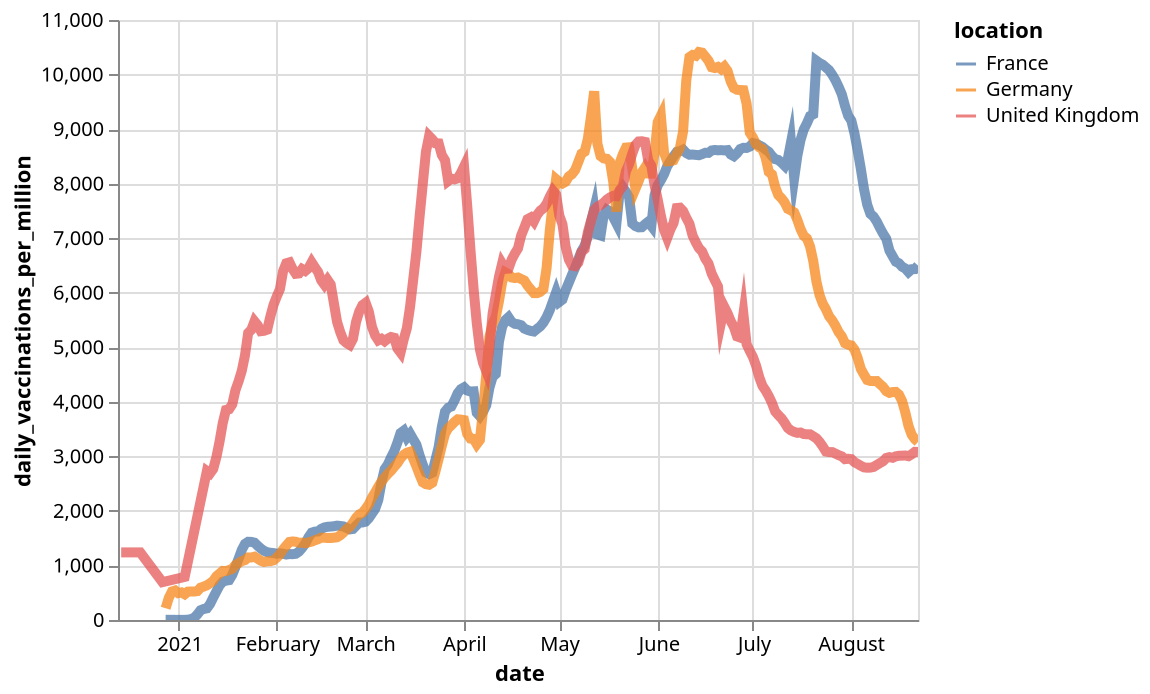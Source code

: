 {"config": {"view": {"continuousWidth": 400, "continuousHeight": 300}}, "data": {"name": "data-06af656389faac6992e2ec543dea44f0"}, "mark": {"type": "line", "opacity": 0.75, "size": 5}, "encoding": {"color": {"type": "nominal", "field": "location"}, "x": {"type": "temporal", "field": "date"}, "y": {"type": "quantitative", "field": "daily_vaccinations_per_million"}}, "selection": {"selector001": {"type": "interval", "bind": "scales", "encodings": ["x", "y"]}}, "$schema": "https://vega.github.io/schema/vega-lite/v4.8.1.json", "datasets": {"data-06af656389faac6992e2ec543dea44f0": [{"location": "France", "iso_code": "FRA", "date": "2020-12-27", "total_vaccinations": 255.0, "people_vaccinated": 255.0, "people_fully_vaccinated": null, "total_boosters": null, "daily_vaccinations_raw": null, "daily_vaccinations": null, "total_vaccinations_per_hundred": 0.0, "people_vaccinated_per_hundred": 0.0, "people_fully_vaccinated_per_hundred": null, "total_boosters_per_hundred": null, "daily_vaccinations_per_million": null}, {"location": "France", "iso_code": "FRA", "date": "2020-12-28", "total_vaccinations": 530.0, "people_vaccinated": 530.0, "people_fully_vaccinated": null, "total_boosters": null, "daily_vaccinations_raw": 275.0, "daily_vaccinations": 275.0, "total_vaccinations_per_hundred": 0.0, "people_vaccinated_per_hundred": 0.0, "people_fully_vaccinated_per_hundred": null, "total_boosters_per_hundred": null, "daily_vaccinations_per_million": 4.0}, {"location": "France", "iso_code": "FRA", "date": "2020-12-29", "total_vaccinations": 732.0, "people_vaccinated": 732.0, "people_fully_vaccinated": null, "total_boosters": null, "daily_vaccinations_raw": 202.0, "daily_vaccinations": 238.0, "total_vaccinations_per_hundred": 0.0, "people_vaccinated_per_hundred": 0.0, "people_fully_vaccinated_per_hundred": null, "total_boosters_per_hundred": null, "daily_vaccinations_per_million": 4.0}, {"location": "France", "iso_code": "FRA", "date": "2020-12-30", "total_vaccinations": 981.0, "people_vaccinated": 981.0, "people_fully_vaccinated": null, "total_boosters": null, "daily_vaccinations_raw": 249.0, "daily_vaccinations": 242.0, "total_vaccinations_per_hundred": 0.0, "people_vaccinated_per_hundred": 0.0, "people_fully_vaccinated_per_hundred": null, "total_boosters_per_hundred": null, "daily_vaccinations_per_million": 4.0}, {"location": "France", "iso_code": "FRA", "date": "2020-12-31", "total_vaccinations": 1170.0, "people_vaccinated": 1170.0, "people_fully_vaccinated": null, "total_boosters": null, "daily_vaccinations_raw": 189.0, "daily_vaccinations": 229.0, "total_vaccinations_per_hundred": 0.0, "people_vaccinated_per_hundred": 0.0, "people_fully_vaccinated_per_hundred": null, "total_boosters_per_hundred": null, "daily_vaccinations_per_million": 3.0}, {"location": "France", "iso_code": "FRA", "date": "2021-01-01", "total_vaccinations": 1373.0, "people_vaccinated": 1373.0, "people_fully_vaccinated": null, "total_boosters": null, "daily_vaccinations_raw": 203.0, "daily_vaccinations": 224.0, "total_vaccinations_per_hundred": 0.0, "people_vaccinated_per_hundred": 0.0, "people_fully_vaccinated_per_hundred": null, "total_boosters_per_hundred": null, "daily_vaccinations_per_million": 3.0}, {"location": "France", "iso_code": "FRA", "date": "2021-01-02", "total_vaccinations": 1530.0, "people_vaccinated": 1530.0, "people_fully_vaccinated": null, "total_boosters": null, "daily_vaccinations_raw": 157.0, "daily_vaccinations": 212.0, "total_vaccinations_per_hundred": 0.0, "people_vaccinated_per_hundred": 0.0, "people_fully_vaccinated_per_hundred": null, "total_boosters_per_hundred": null, "daily_vaccinations_per_million": 3.0}, {"location": "France", "iso_code": "FRA", "date": "2021-01-03", "total_vaccinations": 1723.0, "people_vaccinated": 1723.0, "people_fully_vaccinated": null, "total_boosters": null, "daily_vaccinations_raw": 193.0, "daily_vaccinations": 210.0, "total_vaccinations_per_hundred": 0.0, "people_vaccinated_per_hundred": 0.0, "people_fully_vaccinated_per_hundred": null, "total_boosters_per_hundred": null, "daily_vaccinations_per_million": 3.0}, {"location": "France", "iso_code": "FRA", "date": "2021-01-04", "total_vaccinations": 3376.0, "people_vaccinated": 3376.0, "people_fully_vaccinated": null, "total_boosters": null, "daily_vaccinations_raw": 1653.0, "daily_vaccinations": 407.0, "total_vaccinations_per_hundred": 0.0, "people_vaccinated_per_hundred": 0.0, "people_fully_vaccinated_per_hundred": null, "total_boosters_per_hundred": null, "daily_vaccinations_per_million": 6.0}, {"location": "France", "iso_code": "FRA", "date": "2021-01-05", "total_vaccinations": 8985.0, "people_vaccinated": 8985.0, "people_fully_vaccinated": null, "total_boosters": null, "daily_vaccinations_raw": 5609.0, "daily_vaccinations": 1179.0, "total_vaccinations_per_hundred": 0.01, "people_vaccinated_per_hundred": 0.01, "people_fully_vaccinated_per_hundred": null, "total_boosters_per_hundred": null, "daily_vaccinations_per_million": 17.0}, {"location": "France", "iso_code": "FRA", "date": "2021-01-06", "total_vaccinations": 20490.0, "people_vaccinated": 20490.0, "people_fully_vaccinated": null, "total_boosters": null, "daily_vaccinations_raw": 11505.0, "daily_vaccinations": 2787.0, "total_vaccinations_per_hundred": 0.03, "people_vaccinated_per_hundred": 0.03, "people_fully_vaccinated_per_hundred": null, "total_boosters_per_hundred": null, "daily_vaccinations_per_million": 41.0}, {"location": "France", "iso_code": "FRA", "date": "2021-01-07", "total_vaccinations": 49438.0, "people_vaccinated": 49438.0, "people_fully_vaccinated": null, "total_boosters": null, "daily_vaccinations_raw": 28948.0, "daily_vaccinations": 6895.0, "total_vaccinations_per_hundred": 0.07, "people_vaccinated_per_hundred": 0.07, "people_fully_vaccinated_per_hundred": null, "total_boosters_per_hundred": null, "daily_vaccinations_per_million": 102.0}, {"location": "France", "iso_code": "FRA", "date": "2021-01-08", "total_vaccinations": 86060.0, "people_vaccinated": 86060.0, "people_fully_vaccinated": null, "total_boosters": null, "daily_vaccinations_raw": 36622.0, "daily_vaccinations": 12098.0, "total_vaccinations_per_hundred": 0.13, "people_vaccinated_per_hundred": 0.13, "people_fully_vaccinated_per_hundred": null, "total_boosters_per_hundred": null, "daily_vaccinations_per_million": 179.0}, {"location": "France", "iso_code": "FRA", "date": "2021-01-09", "total_vaccinations": 97096.0, "people_vaccinated": 97096.0, "people_fully_vaccinated": null, "total_boosters": null, "daily_vaccinations_raw": 11036.0, "daily_vaccinations": 13652.0, "total_vaccinations_per_hundred": 0.14, "people_vaccinated_per_hundred": 0.14, "people_fully_vaccinated_per_hundred": null, "total_boosters_per_hundred": null, "daily_vaccinations_per_million": 202.0}, {"location": "France", "iso_code": "FRA", "date": "2021-01-10", "total_vaccinations": 102828.0, "people_vaccinated": 102828.0, "people_fully_vaccinated": null, "total_boosters": null, "daily_vaccinations_raw": 5732.0, "daily_vaccinations": 14444.0, "total_vaccinations_per_hundred": 0.15, "people_vaccinated_per_hundred": 0.15, "people_fully_vaccinated_per_hundred": null, "total_boosters_per_hundred": null, "daily_vaccinations_per_million": 214.0}, {"location": "France", "iso_code": "FRA", "date": "2021-01-11", "total_vaccinations": 142331.0, "people_vaccinated": 142331.0, "people_fully_vaccinated": null, "total_boosters": null, "daily_vaccinations_raw": 39503.0, "daily_vaccinations": 19851.0, "total_vaccinations_per_hundred": 0.21, "people_vaccinated_per_hundred": 0.21, "people_fully_vaccinated_per_hundred": null, "total_boosters_per_hundred": null, "daily_vaccinations_per_million": 294.0}, {"location": "France", "iso_code": "FRA", "date": "2021-01-12", "total_vaccinations": 203848.0, "people_vaccinated": 203848.0, "people_fully_vaccinated": null, "total_boosters": null, "daily_vaccinations_raw": 61517.0, "daily_vaccinations": 27838.0, "total_vaccinations_per_hundred": 0.3, "people_vaccinated_per_hundred": 0.3, "people_fully_vaccinated_per_hundred": null, "total_boosters_per_hundred": null, "daily_vaccinations_per_million": 412.0}, {"location": "France", "iso_code": "FRA", "date": "2021-01-13", "total_vaccinations": 268310.0, "people_vaccinated": 268310.0, "people_fully_vaccinated": null, "total_boosters": null, "daily_vaccinations_raw": 64462.0, "daily_vaccinations": 35403.0, "total_vaccinations_per_hundred": 0.4, "people_vaccinated_per_hundred": 0.4, "people_fully_vaccinated_per_hundred": null, "total_boosters_per_hundred": null, "daily_vaccinations_per_million": 524.0}, {"location": "France", "iso_code": "FRA", "date": "2021-01-14", "total_vaccinations": 349690.0, "people_vaccinated": 349690.0, "people_fully_vaccinated": null, "total_boosters": null, "daily_vaccinations_raw": 81380.0, "daily_vaccinations": 42893.0, "total_vaccinations_per_hundred": 0.52, "people_vaccinated_per_hundred": 0.52, "people_fully_vaccinated_per_hundred": null, "total_boosters_per_hundred": null, "daily_vaccinations_per_million": 635.0}, {"location": "France", "iso_code": "FRA", "date": "2021-01-15", "total_vaccinations": 418006.0, "people_vaccinated": 418006.0, "people_fully_vaccinated": null, "total_boosters": null, "daily_vaccinations_raw": 68316.0, "daily_vaccinations": 47421.0, "total_vaccinations_per_hundred": 0.62, "people_vaccinated_per_hundred": 0.62, "people_fully_vaccinated_per_hundred": null, "total_boosters_per_hundred": null, "daily_vaccinations_per_million": 702.0}, {"location": "France", "iso_code": "FRA", "date": "2021-01-16", "total_vaccinations": 438035.0, "people_vaccinated": 437958.0, "people_fully_vaccinated": 77.0, "total_boosters": null, "daily_vaccinations_raw": 20029.0, "daily_vaccinations": 48706.0, "total_vaccinations_per_hundred": 0.65, "people_vaccinated_per_hundred": 0.65, "people_fully_vaccinated_per_hundred": 0.0, "total_boosters_per_hundred": null, "daily_vaccinations_per_million": 721.0}, {"location": "France", "iso_code": "FRA", "date": "2021-01-17", "total_vaccinations": 448749.0, "people_vaccinated": 448630.0, "people_fully_vaccinated": 119.0, "total_boosters": null, "daily_vaccinations_raw": 10714.0, "daily_vaccinations": 49417.0, "total_vaccinations_per_hundred": 0.66, "people_vaccinated_per_hundred": 0.66, "people_fully_vaccinated_per_hundred": 0.0, "total_boosters_per_hundred": null, "daily_vaccinations_per_million": 731.0}, {"location": "France", "iso_code": "FRA", "date": "2021-01-18", "total_vaccinations": 534075.0, "people_vaccinated": 533795.0, "people_fully_vaccinated": 280.0, "total_boosters": null, "daily_vaccinations_raw": 85326.0, "daily_vaccinations": 55963.0, "total_vaccinations_per_hundred": 0.79, "people_vaccinated_per_hundred": 0.79, "people_fully_vaccinated_per_hundred": 0.0, "total_boosters_per_hundred": null, "daily_vaccinations_per_million": 828.0}, {"location": "France", "iso_code": "FRA", "date": "2021-01-19", "total_vaccinations": 663911.0, "people_vaccinated": 663506.0, "people_fully_vaccinated": 405.0, "total_boosters": null, "daily_vaccinations_raw": 129836.0, "daily_vaccinations": 65723.0, "total_vaccinations_per_hundred": 0.98, "people_vaccinated_per_hundred": 0.98, "people_fully_vaccinated_per_hundred": 0.0, "total_boosters_per_hundred": null, "daily_vaccinations_per_million": 973.0}, {"location": "France", "iso_code": "FRA", "date": "2021-01-20", "total_vaccinations": 800630.0, "people_vaccinated": 800069.0, "people_fully_vaccinated": 561.0, "total_boosters": null, "daily_vaccinations_raw": 136719.0, "daily_vaccinations": 76046.0, "total_vaccinations_per_hundred": 1.18, "people_vaccinated_per_hundred": 1.18, "people_fully_vaccinated_per_hundred": 0.0, "total_boosters_per_hundred": null, "daily_vaccinations_per_million": 1126.0}, {"location": "France", "iso_code": "FRA", "date": "2021-01-21", "total_vaccinations": 957894.0, "people_vaccinated": 957201.0, "people_fully_vaccinated": 693.0, "total_boosters": null, "daily_vaccinations_raw": 157264.0, "daily_vaccinations": 86886.0, "total_vaccinations_per_hundred": 1.42, "people_vaccinated_per_hundred": 1.42, "people_fully_vaccinated_per_hundred": 0.0, "total_boosters_per_hundred": null, "daily_vaccinations_per_million": 1286.0}, {"location": "France", "iso_code": "FRA", "date": "2021-01-22", "total_vaccinations": 1078115.0, "people_vaccinated": 1077262.0, "people_fully_vaccinated": 853.0, "total_boosters": null, "daily_vaccinations_raw": 120221.0, "daily_vaccinations": 94301.0, "total_vaccinations_per_hundred": 1.6, "people_vaccinated_per_hundred": 1.59, "people_fully_vaccinated_per_hundred": 0.0, "total_boosters_per_hundred": null, "daily_vaccinations_per_million": 1396.0}, {"location": "France", "iso_code": "FRA", "date": "2021-01-23", "total_vaccinations": 1116280.0, "people_vaccinated": 1115377.0, "people_fully_vaccinated": 903.0, "total_boosters": null, "daily_vaccinations_raw": 38165.0, "daily_vaccinations": 96892.0, "total_vaccinations_per_hundred": 1.65, "people_vaccinated_per_hundred": 1.65, "people_fully_vaccinated_per_hundred": 0.0, "total_boosters_per_hundred": null, "daily_vaccinations_per_million": 1434.0}, {"location": "France", "iso_code": "FRA", "date": "2021-01-24", "total_vaccinations": 1125814.0, "people_vaccinated": 1124884.0, "people_fully_vaccinated": 930.0, "total_boosters": null, "daily_vaccinations_raw": 9534.0, "daily_vaccinations": 96724.0, "total_vaccinations_per_hundred": 1.67, "people_vaccinated_per_hundred": 1.66, "people_fully_vaccinated_per_hundred": 0.0, "total_boosters_per_hundred": null, "daily_vaccinations_per_million": 1432.0}, {"location": "France", "iso_code": "FRA", "date": "2021-01-25", "total_vaccinations": 1204578.0, "people_vaccinated": 1202433.0, "people_fully_vaccinated": 2145.0, "total_boosters": null, "daily_vaccinations_raw": 78764.0, "daily_vaccinations": 95786.0, "total_vaccinations_per_hundred": 1.78, "people_vaccinated_per_hundred": 1.78, "people_fully_vaccinated_per_hundred": 0.0, "total_boosters_per_hundred": null, "daily_vaccinations_per_million": 1418.0}, {"location": "France", "iso_code": "FRA", "date": "2021-01-26", "total_vaccinations": 1307375.0, "people_vaccinated": 1302122.0, "people_fully_vaccinated": 5253.0, "total_boosters": null, "daily_vaccinations_raw": 102797.0, "daily_vaccinations": 91923.0, "total_vaccinations_per_hundred": 1.94, "people_vaccinated_per_hundred": 1.93, "people_fully_vaccinated_per_hundred": 0.01, "total_boosters_per_hundred": null, "daily_vaccinations_per_million": 1361.0}, {"location": "France", "iso_code": "FRA", "date": "2021-01-27", "total_vaccinations": 1419509.0, "people_vaccinated": 1408663.0, "people_fully_vaccinated": 10846.0, "total_boosters": null, "daily_vaccinations_raw": 112134.0, "daily_vaccinations": 88411.0, "total_vaccinations_per_hundred": 2.1, "people_vaccinated_per_hundred": 2.08, "people_fully_vaccinated_per_hundred": 0.02, "total_boosters_per_hundred": null, "daily_vaccinations_per_million": 1309.0}, {"location": "France", "iso_code": "FRA", "date": "2021-01-28", "total_vaccinations": 1557388.0, "people_vaccinated": 1532186.0, "people_fully_vaccinated": 25202.0, "total_boosters": null, "daily_vaccinations_raw": 137879.0, "daily_vaccinations": 85642.0, "total_vaccinations_per_hundred": 2.31, "people_vaccinated_per_hundred": 2.27, "people_fully_vaccinated_per_hundred": 0.04, "total_boosters_per_hundred": null, "daily_vaccinations_per_million": 1268.0}, {"location": "France", "iso_code": "FRA", "date": "2021-01-29", "total_vaccinations": 1666180.0, "people_vaccinated": 1623697.0, "people_fully_vaccinated": 42483.0, "total_boosters": null, "daily_vaccinations_raw": 108792.0, "daily_vaccinations": 84009.0, "total_vaccinations_per_hundred": 2.47, "people_vaccinated_per_hundred": 2.4, "people_fully_vaccinated_per_hundred": 0.06, "total_boosters_per_hundred": null, "daily_vaccinations_per_million": 1243.0}, {"location": "France", "iso_code": "FRA", "date": "2021-01-30", "total_vaccinations": 1699278.0, "people_vaccinated": 1652572.0, "people_fully_vaccinated": 46706.0, "total_boosters": null, "daily_vaccinations_raw": 33098.0, "daily_vaccinations": 83285.0, "total_vaccinations_per_hundred": 2.52, "people_vaccinated_per_hundred": 2.45, "people_fully_vaccinated_per_hundred": 0.07, "total_boosters_per_hundred": null, "daily_vaccinations_per_million": 1233.0}, {"location": "France", "iso_code": "FRA", "date": "2021-01-31", "total_vaccinations": 1705977.0, "people_vaccinated": 1657592.0, "people_fully_vaccinated": 48385.0, "total_boosters": null, "daily_vaccinations_raw": 6699.0, "daily_vaccinations": 82880.0, "total_vaccinations_per_hundred": 2.52, "people_vaccinated_per_hundred": 2.45, "people_fully_vaccinated_per_hundred": 0.07, "total_boosters_per_hundred": null, "daily_vaccinations_per_million": 1227.0}, {"location": "France", "iso_code": "FRA", "date": "2021-02-01", "total_vaccinations": 1779178.0, "people_vaccinated": 1709673.0, "people_fully_vaccinated": 69505.0, "total_boosters": null, "daily_vaccinations_raw": 73201.0, "daily_vaccinations": 82086.0, "total_vaccinations_per_hundred": 2.63, "people_vaccinated_per_hundred": 2.53, "people_fully_vaccinated_per_hundred": 0.1, "total_boosters_per_hundred": null, "daily_vaccinations_per_million": 1215.0}, {"location": "France", "iso_code": "FRA", "date": "2021-02-02", "total_vaccinations": 1885117.0, "people_vaccinated": 1781055.0, "people_fully_vaccinated": 104062.0, "total_boosters": null, "daily_vaccinations_raw": 105939.0, "daily_vaccinations": 82535.0, "total_vaccinations_per_hundred": 2.79, "people_vaccinated_per_hundred": 2.64, "people_fully_vaccinated_per_hundred": 0.15, "total_boosters_per_hundred": null, "daily_vaccinations_per_million": 1222.0}, {"location": "France", "iso_code": "FRA", "date": "2021-02-03", "total_vaccinations": 1993658.0, "people_vaccinated": 1852642.0, "people_fully_vaccinated": 141016.0, "total_boosters": null, "daily_vaccinations_raw": 108541.0, "daily_vaccinations": 82021.0, "total_vaccinations_per_hundred": 2.95, "people_vaccinated_per_hundred": 2.74, "people_fully_vaccinated_per_hundred": 0.21, "total_boosters_per_hundred": null, "daily_vaccinations_per_million": 1214.0}, {"location": "France", "iso_code": "FRA", "date": "2021-02-04", "total_vaccinations": 2124948.0, "people_vaccinated": 1933890.0, "people_fully_vaccinated": 191058.0, "total_boosters": null, "daily_vaccinations_raw": 131290.0, "daily_vaccinations": 81080.0, "total_vaccinations_per_hundred": 3.15, "people_vaccinated_per_hundred": 2.86, "people_fully_vaccinated_per_hundred": 0.28, "total_boosters_per_hundred": null, "daily_vaccinations_per_million": 1200.0}, {"location": "France", "iso_code": "FRA", "date": "2021-02-05", "total_vaccinations": 2237895.0, "people_vaccinated": 2001508.0, "people_fully_vaccinated": 236387.0, "total_boosters": null, "daily_vaccinations_raw": 112947.0, "daily_vaccinations": 81674.0, "total_vaccinations_per_hundred": 3.31, "people_vaccinated_per_hundred": 2.96, "people_fully_vaccinated_per_hundred": 0.35, "total_boosters_per_hundred": null, "daily_vaccinations_per_million": 1209.0}, {"location": "France", "iso_code": "FRA", "date": "2021-02-06", "total_vaccinations": 2270133.0, "people_vaccinated": 2023350.0, "people_fully_vaccinated": 246783.0, "total_boosters": null, "daily_vaccinations_raw": 32238.0, "daily_vaccinations": 81551.0, "total_vaccinations_per_hundred": 3.36, "people_vaccinated_per_hundred": 2.99, "people_fully_vaccinated_per_hundred": 0.37, "total_boosters_per_hundred": null, "daily_vaccinations_per_million": 1207.0}, {"location": "France", "iso_code": "FRA", "date": "2021-02-07", "total_vaccinations": 2280129.0, "people_vaccinated": 2028305.0, "people_fully_vaccinated": 251824.0, "total_boosters": null, "daily_vaccinations_raw": 9996.0, "daily_vaccinations": 82022.0, "total_vaccinations_per_hundred": 3.37, "people_vaccinated_per_hundred": 3.0, "people_fully_vaccinated_per_hundred": 0.37, "total_boosters_per_hundred": null, "daily_vaccinations_per_million": 1214.0}, {"location": "France", "iso_code": "FRA", "date": "2021-02-08", "total_vaccinations": 2372350.0, "people_vaccinated": 2074556.0, "people_fully_vaccinated": 297794.0, "total_boosters": null, "daily_vaccinations_raw": 92221.0, "daily_vaccinations": 84739.0, "total_vaccinations_per_hundred": 3.51, "people_vaccinated_per_hundred": 3.07, "people_fully_vaccinated_per_hundred": 0.44, "total_boosters_per_hundred": null, "daily_vaccinations_per_million": 1254.0}, {"location": "France", "iso_code": "FRA", "date": "2021-02-09", "total_vaccinations": 2510122.0, "people_vaccinated": 2139930.0, "people_fully_vaccinated": 370192.0, "total_boosters": null, "daily_vaccinations_raw": 137772.0, "daily_vaccinations": 89286.0, "total_vaccinations_per_hundred": 3.72, "people_vaccinated_per_hundred": 3.17, "people_fully_vaccinated_per_hundred": 0.55, "total_boosters_per_hundred": null, "daily_vaccinations_per_million": 1321.0}, {"location": "France", "iso_code": "FRA", "date": "2021-02-10", "total_vaccinations": 2656822.0, "people_vaccinated": 2209912.0, "people_fully_vaccinated": 446910.0, "total_boosters": null, "daily_vaccinations_raw": 146700.0, "daily_vaccinations": 94738.0, "total_vaccinations_per_hundred": 3.93, "people_vaccinated_per_hundred": 3.27, "people_fully_vaccinated_per_hundred": 0.66, "total_boosters_per_hundred": null, "daily_vaccinations_per_million": 1402.0}, {"location": "France", "iso_code": "FRA", "date": "2021-02-11", "total_vaccinations": 2842360.0, "people_vaccinated": 2296314.0, "people_fully_vaccinated": 546046.0, "total_boosters": null, "daily_vaccinations_raw": 185538.0, "daily_vaccinations": 102487.0, "total_vaccinations_per_hundred": 4.21, "people_vaccinated_per_hundred": 3.4, "people_fully_vaccinated_per_hundred": 0.81, "total_boosters_per_hundred": null, "daily_vaccinations_per_million": 1517.0}, {"location": "France", "iso_code": "FRA", "date": "2021-02-12", "total_vaccinations": 2994957.0, "people_vaccinated": 2374700.0, "people_fully_vaccinated": 620257.0, "total_boosters": null, "daily_vaccinations_raw": 152597.0, "daily_vaccinations": 108152.0, "total_vaccinations_per_hundred": 4.43, "people_vaccinated_per_hundred": 3.51, "people_fully_vaccinated_per_hundred": 0.92, "total_boosters_per_hundred": null, "daily_vaccinations_per_million": 1601.0}, {"location": "France", "iso_code": "FRA", "date": "2021-02-13", "total_vaccinations": 3036342.0, "people_vaccinated": 2396602.0, "people_fully_vaccinated": 639740.0, "total_boosters": null, "daily_vaccinations_raw": 41385.0, "daily_vaccinations": 109458.0, "total_vaccinations_per_hundred": 4.49, "people_vaccinated_per_hundred": 3.55, "people_fully_vaccinated_per_hundred": 0.95, "total_boosters_per_hundred": null, "daily_vaccinations_per_million": 1620.0}, {"location": "France", "iso_code": "FRA", "date": "2021-02-14", "total_vaccinations": 3048269.0, "people_vaccinated": 2401339.0, "people_fully_vaccinated": 646930.0, "total_boosters": null, "daily_vaccinations_raw": 11927.0, "daily_vaccinations": 109734.0, "total_vaccinations_per_hundred": 4.51, "people_vaccinated_per_hundred": 3.55, "people_fully_vaccinated_per_hundred": 0.96, "total_boosters_per_hundred": null, "daily_vaccinations_per_million": 1624.0}, {"location": "France", "iso_code": "FRA", "date": "2021-02-15", "total_vaccinations": 3162191.0, "people_vaccinated": 2438762.0, "people_fully_vaccinated": 723429.0, "total_boosters": null, "daily_vaccinations_raw": 113922.0, "daily_vaccinations": 112834.0, "total_vaccinations_per_hundred": 4.68, "people_vaccinated_per_hundred": 3.61, "people_fully_vaccinated_per_hundred": 1.07, "total_boosters_per_hundred": null, "daily_vaccinations_per_million": 1670.0}, {"location": "France", "iso_code": "FRA", "date": "2021-02-16", "total_vaccinations": 3312547.0, "people_vaccinated": 2488397.0, "people_fully_vaccinated": 824150.0, "total_boosters": null, "daily_vaccinations_raw": 150356.0, "daily_vaccinations": 114632.0, "total_vaccinations_per_hundred": 4.9, "people_vaccinated_per_hundred": 3.68, "people_fully_vaccinated_per_hundred": 1.22, "total_boosters_per_hundred": null, "daily_vaccinations_per_million": 1697.0}, {"location": "France", "iso_code": "FRA", "date": "2021-02-17", "total_vaccinations": 3465286.0, "people_vaccinated": 2538151.0, "people_fully_vaccinated": 927135.0, "total_boosters": null, "daily_vaccinations_raw": 152739.0, "daily_vaccinations": 115495.0, "total_vaccinations_per_hundred": 5.13, "people_vaccinated_per_hundred": 3.76, "people_fully_vaccinated_per_hundred": 1.37, "total_boosters_per_hundred": null, "daily_vaccinations_per_million": 1709.0}, {"location": "France", "iso_code": "FRA", "date": "2021-02-18", "total_vaccinations": 3652632.0, "people_vaccinated": 2606984.0, "people_fully_vaccinated": 1045648.0, "total_boosters": null, "daily_vaccinations_raw": 187346.0, "daily_vaccinations": 115753.0, "total_vaccinations_per_hundred": 5.41, "people_vaccinated_per_hundred": 3.86, "people_fully_vaccinated_per_hundred": 1.55, "total_boosters_per_hundred": null, "daily_vaccinations_per_million": 1713.0}, {"location": "France", "iso_code": "FRA", "date": "2021-02-19", "total_vaccinations": 3807753.0, "people_vaccinated": 2671363.0, "people_fully_vaccinated": 1136390.0, "total_boosters": null, "daily_vaccinations_raw": 155121.0, "daily_vaccinations": 116114.0, "total_vaccinations_per_hundred": 5.64, "people_vaccinated_per_hundred": 3.95, "people_fully_vaccinated_per_hundred": 1.68, "total_boosters_per_hundred": null, "daily_vaccinations_per_million": 1719.0}, {"location": "France", "iso_code": "FRA", "date": "2021-02-20", "total_vaccinations": 3854390.0, "people_vaccinated": 2689579.0, "people_fully_vaccinated": 1164811.0, "total_boosters": null, "daily_vaccinations_raw": 46637.0, "daily_vaccinations": 116864.0, "total_vaccinations_per_hundred": 5.7, "people_vaccinated_per_hundred": 3.98, "people_fully_vaccinated_per_hundred": 1.72, "total_boosters_per_hundred": null, "daily_vaccinations_per_million": 1730.0}, {"location": "France", "iso_code": "FRA", "date": "2021-02-21", "total_vaccinations": 3863788.0, "people_vaccinated": 2692605.0, "people_fully_vaccinated": 1171183.0, "total_boosters": null, "daily_vaccinations_raw": 9398.0, "daily_vaccinations": 116503.0, "total_vaccinations_per_hundred": 5.72, "people_vaccinated_per_hundred": 3.99, "people_fully_vaccinated_per_hundred": 1.73, "total_boosters_per_hundred": null, "daily_vaccinations_per_million": 1724.0}, {"location": "France", "iso_code": "FRA", "date": "2021-02-22", "total_vaccinations": 3973798.0, "people_vaccinated": 2729478.0, "people_fully_vaccinated": 1244320.0, "total_boosters": null, "daily_vaccinations_raw": 110010.0, "daily_vaccinations": 115944.0, "total_vaccinations_per_hundred": 5.88, "people_vaccinated_per_hundred": 4.04, "people_fully_vaccinated_per_hundred": 1.84, "total_boosters_per_hundred": null, "daily_vaccinations_per_million": 1716.0}, {"location": "France", "iso_code": "FRA", "date": "2021-02-23", "total_vaccinations": 4110909.0, "people_vaccinated": 2782543.0, "people_fully_vaccinated": 1328366.0, "total_boosters": null, "daily_vaccinations_raw": 137111.0, "daily_vaccinations": 114052.0, "total_vaccinations_per_hundred": 6.08, "people_vaccinated_per_hundred": 4.12, "people_fully_vaccinated_per_hundred": 1.97, "total_boosters_per_hundred": null, "daily_vaccinations_per_million": 1688.0}, {"location": "France", "iso_code": "FRA", "date": "2021-02-24", "total_vaccinations": 4251009.0, "people_vaccinated": 2841529.0, "people_fully_vaccinated": 1409480.0, "total_boosters": null, "daily_vaccinations_raw": 140100.0, "daily_vaccinations": 112246.0, "total_vaccinations_per_hundred": 6.29, "people_vaccinated_per_hundred": 4.21, "people_fully_vaccinated_per_hundred": 2.09, "total_boosters_per_hundred": null, "daily_vaccinations_per_million": 1661.0}, {"location": "France", "iso_code": "FRA", "date": "2021-02-25", "total_vaccinations": 4442013.0, "people_vaccinated": 2941160.0, "people_fully_vaccinated": 1500853.0, "total_boosters": null, "daily_vaccinations_raw": 191004.0, "daily_vaccinations": 112769.0, "total_vaccinations_per_hundred": 6.57, "people_vaccinated_per_hundred": 4.35, "people_fully_vaccinated_per_hundred": 2.22, "total_boosters_per_hundred": null, "daily_vaccinations_per_million": 1669.0}, {"location": "France", "iso_code": "FRA", "date": "2021-02-26", "total_vaccinations": 4625588.0, "people_vaccinated": 3053726.0, "people_fully_vaccinated": 1571862.0, "total_boosters": null, "daily_vaccinations_raw": 183575.0, "daily_vaccinations": 116834.0, "total_vaccinations_per_hundred": 6.85, "people_vaccinated_per_hundred": 4.52, "people_fully_vaccinated_per_hundred": 2.33, "total_boosters_per_hundred": null, "daily_vaccinations_per_million": 1729.0}, {"location": "France", "iso_code": "FRA", "date": "2021-02-27", "total_vaccinations": 4699155.0, "people_vaccinated": 3105315.0, "people_fully_vaccinated": 1593840.0, "total_boosters": null, "daily_vaccinations_raw": 73567.0, "daily_vaccinations": 120681.0, "total_vaccinations_per_hundred": 6.96, "people_vaccinated_per_hundred": 4.6, "people_fully_vaccinated_per_hundred": 2.36, "total_boosters_per_hundred": null, "daily_vaccinations_per_million": 1786.0}, {"location": "France", "iso_code": "FRA", "date": "2021-02-28", "total_vaccinations": 4709431.0, "people_vaccinated": 3111178.0, "people_fully_vaccinated": 1598253.0, "total_boosters": null, "daily_vaccinations_raw": 10276.0, "daily_vaccinations": 120806.0, "total_vaccinations_per_hundred": 6.97, "people_vaccinated_per_hundred": 4.6, "people_fully_vaccinated_per_hundred": 2.37, "total_boosters_per_hundred": null, "daily_vaccinations_per_million": 1788.0}, {"location": "France", "iso_code": "FRA", "date": "2021-03-01", "total_vaccinations": 4826646.0, "people_vaccinated": 3175610.0, "people_fully_vaccinated": 1651036.0, "total_boosters": null, "daily_vaccinations_raw": 117215.0, "daily_vaccinations": 121835.0, "total_vaccinations_per_hundred": 7.14, "people_vaccinated_per_hundred": 4.7, "people_fully_vaccinated_per_hundred": 2.44, "total_boosters_per_hundred": null, "daily_vaccinations_per_million": 1803.0}, {"location": "France", "iso_code": "FRA", "date": "2021-03-02", "total_vaccinations": 4993136.0, "people_vaccinated": 3275852.0, "people_fully_vaccinated": 1717284.0, "total_boosters": null, "daily_vaccinations_raw": 166490.0, "daily_vaccinations": 126032.0, "total_vaccinations_per_hundred": 7.39, "people_vaccinated_per_hundred": 4.85, "people_fully_vaccinated_per_hundred": 2.54, "total_boosters_per_hundred": null, "daily_vaccinations_per_million": 1865.0}, {"location": "France", "iso_code": "FRA", "date": "2021-03-03", "total_vaccinations": 5173654.0, "people_vaccinated": 3390828.0, "people_fully_vaccinated": 1782826.0, "total_boosters": null, "daily_vaccinations_raw": 180518.0, "daily_vaccinations": 131806.0, "total_vaccinations_per_hundred": 7.66, "people_vaccinated_per_hundred": 5.02, "people_fully_vaccinated_per_hundred": 2.64, "total_boosters_per_hundred": null, "daily_vaccinations_per_million": 1951.0}, {"location": "France", "iso_code": "FRA", "date": "2021-03-04", "total_vaccinations": 5404738.0, "people_vaccinated": 3553035.0, "people_fully_vaccinated": 1851703.0, "total_boosters": null, "daily_vaccinations_raw": 231084.0, "daily_vaccinations": 137532.0, "total_vaccinations_per_hundred": 8.0, "people_vaccinated_per_hundred": 5.26, "people_fully_vaccinated_per_hundred": 2.74, "total_boosters_per_hundred": null, "daily_vaccinations_per_million": 2036.0}, {"location": "France", "iso_code": "FRA", "date": "2021-03-05", "total_vaccinations": 5667564.0, "people_vaccinated": 3752502.0, "people_fully_vaccinated": 1915062.0, "total_boosters": null, "daily_vaccinations_raw": 262826.0, "daily_vaccinations": 148854.0, "total_vaccinations_per_hundred": 8.39, "people_vaccinated_per_hundred": 5.55, "people_fully_vaccinated_per_hundred": 2.83, "total_boosters_per_hundred": null, "daily_vaccinations_per_million": 2203.0}, {"location": "France", "iso_code": "FRA", "date": "2021-03-06", "total_vaccinations": 5892247.0, "people_vaccinated": 3959372.0, "people_fully_vaccinated": 1932875.0, "total_boosters": null, "daily_vaccinations_raw": 224683.0, "daily_vaccinations": 170442.0, "total_vaccinations_per_hundred": 8.72, "people_vaccinated_per_hundred": 5.86, "people_fully_vaccinated_per_hundred": 2.86, "total_boosters_per_hundred": null, "daily_vaccinations_per_million": 2523.0}, {"location": "France", "iso_code": "FRA", "date": "2021-03-07", "total_vaccinations": 6018313.0, "people_vaccinated": 4079970.0, "people_fully_vaccinated": 1938343.0, "total_boosters": null, "daily_vaccinations_raw": 126066.0, "daily_vaccinations": 186983.0, "total_vaccinations_per_hundred": 8.91, "people_vaccinated_per_hundred": 6.04, "people_fully_vaccinated_per_hundred": 2.87, "total_boosters_per_hundred": null, "daily_vaccinations_per_million": 2767.0}, {"location": "France", "iso_code": "FRA", "date": "2021-03-08", "total_vaccinations": 6175048.0, "people_vaccinated": 4185914.0, "people_fully_vaccinated": 1989134.0, "total_boosters": null, "daily_vaccinations_raw": 156735.0, "daily_vaccinations": 192629.0, "total_vaccinations_per_hundred": 9.14, "people_vaccinated_per_hundred": 6.2, "people_fully_vaccinated_per_hundred": 2.94, "total_boosters_per_hundred": null, "daily_vaccinations_per_million": 2851.0}, {"location": "France", "iso_code": "FRA", "date": "2021-03-09", "total_vaccinations": 6403011.0, "people_vaccinated": 4357102.0, "people_fully_vaccinated": 2045909.0, "total_boosters": null, "daily_vaccinations_raw": 227963.0, "daily_vaccinations": 201411.0, "total_vaccinations_per_hundred": 9.48, "people_vaccinated_per_hundred": 6.45, "people_fully_vaccinated_per_hundred": 3.03, "total_boosters_per_hundred": null, "daily_vaccinations_per_million": 2981.0}, {"location": "France", "iso_code": "FRA", "date": "2021-03-10", "total_vaccinations": 6637499.0, "people_vaccinated": 4534384.0, "people_fully_vaccinated": 2103115.0, "total_boosters": null, "daily_vaccinations_raw": 234488.0, "daily_vaccinations": 209121.0, "total_vaccinations_per_hundred": 9.82, "people_vaccinated_per_hundred": 6.71, "people_fully_vaccinated_per_hundred": 3.11, "total_boosters_per_hundred": null, "daily_vaccinations_per_million": 3095.0}, {"location": "France", "iso_code": "FRA", "date": "2021-03-11", "total_vaccinations": 6941858.0, "people_vaccinated": 4775638.0, "people_fully_vaccinated": 2166220.0, "total_boosters": null, "daily_vaccinations_raw": 304359.0, "daily_vaccinations": 219589.0, "total_vaccinations_per_hundred": 10.27, "people_vaccinated_per_hundred": 7.07, "people_fully_vaccinated_per_hundred": 3.21, "total_boosters_per_hundred": null, "daily_vaccinations_per_million": 3250.0}, {"location": "France", "iso_code": "FRA", "date": "2021-03-12", "total_vaccinations": 7288621.0, "people_vaccinated": 5068883.0, "people_fully_vaccinated": 2219738.0, "total_boosters": null, "daily_vaccinations_raw": 346763.0, "daily_vaccinations": 231580.0, "total_vaccinations_per_hundred": 10.79, "people_vaccinated_per_hundred": 7.5, "people_fully_vaccinated_per_hundred": 3.29, "total_boosters_per_hundred": null, "daily_vaccinations_per_million": 3428.0}, {"location": "France", "iso_code": "FRA", "date": "2021-03-13", "total_vaccinations": 7534068.0, "people_vaccinated": 5299027.0, "people_fully_vaccinated": 2235041.0, "total_boosters": null, "daily_vaccinations_raw": 245447.0, "daily_vaccinations": 234546.0, "total_vaccinations_per_hundred": 11.15, "people_vaccinated_per_hundred": 7.84, "people_fully_vaccinated_per_hundred": 3.31, "total_boosters_per_hundred": null, "daily_vaccinations_per_million": 3471.0}, {"location": "France", "iso_code": "FRA", "date": "2021-03-14", "total_vaccinations": 7600268.0, "people_vaccinated": 5361793.0, "people_fully_vaccinated": 2238475.0, "total_boosters": null, "daily_vaccinations_raw": 66200.0, "daily_vaccinations": 225994.0, "total_vaccinations_per_hundred": 11.25, "people_vaccinated_per_hundred": 7.94, "people_fully_vaccinated_per_hundred": 3.31, "total_boosters_per_hundred": null, "daily_vaccinations_per_million": 3345.0}, {"location": "France", "iso_code": "FRA", "date": "2021-03-15", "total_vaccinations": 7790127.0, "people_vaccinated": 5519015.0, "people_fully_vaccinated": 2271112.0, "total_boosters": null, "daily_vaccinations_raw": 189859.0, "daily_vaccinations": 230726.0, "total_vaccinations_per_hundred": 11.53, "people_vaccinated_per_hundred": 8.17, "people_fully_vaccinated_per_hundred": 3.36, "total_boosters_per_hundred": null, "daily_vaccinations_per_million": 3415.0}, {"location": "France", "iso_code": "FRA", "date": "2021-03-16", "total_vaccinations": 7970073.0, "people_vaccinated": 5659436.0, "people_fully_vaccinated": 2310637.0, "total_boosters": null, "daily_vaccinations_raw": 179946.0, "daily_vaccinations": 223866.0, "total_vaccinations_per_hundred": 11.8, "people_vaccinated_per_hundred": 8.38, "people_fully_vaccinated_per_hundred": 3.42, "total_boosters_per_hundred": null, "daily_vaccinations_per_million": 3313.0}, {"location": "France", "iso_code": "FRA", "date": "2021-03-17", "total_vaccinations": 8158188.0, "people_vaccinated": 5808764.0, "people_fully_vaccinated": 2349424.0, "total_boosters": null, "daily_vaccinations_raw": 188115.0, "daily_vaccinations": 217241.0, "total_vaccinations_per_hundred": 12.07, "people_vaccinated_per_hundred": 8.6, "people_fully_vaccinated_per_hundred": 3.48, "total_boosters_per_hundred": null, "daily_vaccinations_per_million": 3215.0}, {"location": "France", "iso_code": "FRA", "date": "2021-03-18", "total_vaccinations": 8369269.0, "people_vaccinated": 5975223.0, "people_fully_vaccinated": 2394046.0, "total_boosters": null, "daily_vaccinations_raw": 211081.0, "daily_vaccinations": 203916.0, "total_vaccinations_per_hundred": 12.39, "people_vaccinated_per_hundred": 8.84, "people_fully_vaccinated_per_hundred": 3.54, "total_boosters_per_hundred": null, "daily_vaccinations_per_million": 3018.0}, {"location": "France", "iso_code": "FRA", "date": "2021-03-19", "total_vaccinations": 8635359.0, "people_vaccinated": 6203842.0, "people_fully_vaccinated": 2431517.0, "total_boosters": null, "daily_vaccinations_raw": 266090.0, "daily_vaccinations": 192391.0, "total_vaccinations_per_hundred": 12.78, "people_vaccinated_per_hundred": 9.18, "people_fully_vaccinated_per_hundred": 3.6, "total_boosters_per_hundred": null, "daily_vaccinations_per_million": 2848.0}, {"location": "France", "iso_code": "FRA", "date": "2021-03-20", "total_vaccinations": 8812892.0, "people_vaccinated": 6369593.0, "people_fully_vaccinated": 2443299.0, "total_boosters": null, "daily_vaccinations_raw": 177533.0, "daily_vaccinations": 182689.0, "total_vaccinations_per_hundred": 13.04, "people_vaccinated_per_hundred": 9.43, "people_fully_vaccinated_per_hundred": 3.62, "total_boosters_per_hundred": null, "daily_vaccinations_per_million": 2704.0}, {"location": "France", "iso_code": "FRA", "date": "2021-03-21", "total_vaccinations": 8864793.0, "people_vaccinated": 6418868.0, "people_fully_vaccinated": 2445925.0, "total_boosters": null, "daily_vaccinations_raw": 51901.0, "daily_vaccinations": 180646.0, "total_vaccinations_per_hundred": 13.12, "people_vaccinated_per_hundred": 9.5, "people_fully_vaccinated_per_hundred": 3.62, "total_boosters_per_hundred": null, "daily_vaccinations_per_million": 2674.0}, {"location": "France", "iso_code": "FRA", "date": "2021-03-22", "total_vaccinations": 9067719.0, "people_vaccinated": 6587511.0, "people_fully_vaccinated": 2480208.0, "total_boosters": null, "daily_vaccinations_raw": 202926.0, "daily_vaccinations": 182513.0, "total_vaccinations_per_hundred": 13.42, "people_vaccinated_per_hundred": 9.75, "people_fully_vaccinated_per_hundred": 3.67, "total_boosters_per_hundred": null, "daily_vaccinations_per_million": 2701.0}, {"location": "France", "iso_code": "FRA", "date": "2021-03-23", "total_vaccinations": 9358881.0, "people_vaccinated": 6836272.0, "people_fully_vaccinated": 2522609.0, "total_boosters": null, "daily_vaccinations_raw": 291162.0, "daily_vaccinations": 198401.0, "total_vaccinations_per_hundred": 13.85, "people_vaccinated_per_hundred": 10.12, "people_fully_vaccinated_per_hundred": 3.73, "total_boosters_per_hundred": null, "daily_vaccinations_per_million": 2936.0}, {"location": "France", "iso_code": "FRA", "date": "2021-03-24", "total_vaccinations": 9658042.0, "people_vaccinated": 7091587.0, "people_fully_vaccinated": 2566455.0, "total_boosters": null, "daily_vaccinations_raw": 299161.0, "daily_vaccinations": 214265.0, "total_vaccinations_per_hundred": 14.29, "people_vaccinated_per_hundred": 10.5, "people_fully_vaccinated_per_hundred": 3.8, "total_boosters_per_hundred": null, "daily_vaccinations_per_million": 3171.0}, {"location": "France", "iso_code": "FRA", "date": "2021-03-25", "total_vaccinations": 10042996.0, "people_vaccinated": 7431791.0, "people_fully_vaccinated": 2611205.0, "total_boosters": null, "daily_vaccinations_raw": 384954.0, "daily_vaccinations": 239104.0, "total_vaccinations_per_hundred": 14.86, "people_vaccinated_per_hundred": 11.0, "people_fully_vaccinated_per_hundred": 3.86, "total_boosters_per_hundred": null, "daily_vaccinations_per_million": 3539.0}, {"location": "France", "iso_code": "FRA", "date": "2021-03-26", "total_vaccinations": 10442219.0, "people_vaccinated": 7789113.0, "people_fully_vaccinated": 2653106.0, "total_boosters": null, "daily_vaccinations_raw": 399223.0, "daily_vaccinations": 258123.0, "total_vaccinations_per_hundred": 15.46, "people_vaccinated_per_hundred": 11.53, "people_fully_vaccinated_per_hundred": 3.93, "total_boosters_per_hundred": null, "daily_vaccinations_per_million": 3820.0}, {"location": "France", "iso_code": "FRA", "date": "2021-03-27", "total_vaccinations": 10653211.0, "people_vaccinated": 7983456.0, "people_fully_vaccinated": 2669755.0, "total_boosters": null, "daily_vaccinations_raw": 210992.0, "daily_vaccinations": 262903.0, "total_vaccinations_per_hundred": 15.77, "people_vaccinated_per_hundred": 11.82, "people_fully_vaccinated_per_hundred": 3.95, "total_boosters_per_hundred": null, "daily_vaccinations_per_million": 3891.0}, {"location": "France", "iso_code": "FRA", "date": "2021-03-28", "total_vaccinations": 10715773.0, "people_vaccinated": 8042286.0, "people_fully_vaccinated": 2673487.0, "total_boosters": null, "daily_vaccinations_raw": 62562.0, "daily_vaccinations": 264426.0, "total_vaccinations_per_hundred": 15.86, "people_vaccinated_per_hundred": 11.9, "people_fully_vaccinated_per_hundred": 3.96, "total_boosters_per_hundred": null, "daily_vaccinations_per_million": 3914.0}, {"location": "France", "iso_code": "FRA", "date": "2021-03-29", "total_vaccinations": 10971911.0, "people_vaccinated": 8244138.0, "people_fully_vaccinated": 2727773.0, "total_boosters": null, "daily_vaccinations_raw": 256138.0, "daily_vaccinations": 272027.0, "total_vaccinations_per_hundred": 16.24, "people_vaccinated_per_hundred": 12.2, "people_fully_vaccinated_per_hundred": 4.04, "total_boosters_per_hundred": null, "daily_vaccinations_per_million": 4026.0}, {"location": "France", "iso_code": "FRA", "date": "2021-03-30", "total_vaccinations": 11325499.0, "people_vaccinated": 8528041.0, "people_fully_vaccinated": 2797458.0, "total_boosters": null, "daily_vaccinations_raw": 353588.0, "daily_vaccinations": 280945.0, "total_vaccinations_per_hundred": 16.76, "people_vaccinated_per_hundred": 12.62, "people_fully_vaccinated_per_hundred": 4.14, "total_boosters_per_hundred": null, "daily_vaccinations_per_million": 4158.0}, {"location": "France", "iso_code": "FRA", "date": "2021-03-31", "total_vaccinations": 11659901.0, "people_vaccinated": 8789511.0, "people_fully_vaccinated": 2870390.0, "total_boosters": null, "daily_vaccinations_raw": 334402.0, "daily_vaccinations": 285980.0, "total_vaccinations_per_hundred": 17.26, "people_vaccinated_per_hundred": 13.01, "people_fully_vaccinated_per_hundred": 4.25, "total_boosters_per_hundred": null, "daily_vaccinations_per_million": 4233.0}, {"location": "France", "iso_code": "FRA", "date": "2021-04-01", "total_vaccinations": 12060497.0, "people_vaccinated": 9102287.0, "people_fully_vaccinated": 2958210.0, "total_boosters": null, "daily_vaccinations_raw": 400596.0, "daily_vaccinations": 288214.0, "total_vaccinations_per_hundred": 17.85, "people_vaccinated_per_hundred": 13.47, "people_fully_vaccinated_per_hundred": 4.38, "total_boosters_per_hundred": null, "daily_vaccinations_per_million": 4266.0}, {"location": "France", "iso_code": "FRA", "date": "2021-04-02", "total_vaccinations": 12432448.0, "people_vaccinated": 9382100.0, "people_fully_vaccinated": 3050348.0, "total_boosters": null, "daily_vaccinations_raw": 371951.0, "daily_vaccinations": 284318.0, "total_vaccinations_per_hundred": 18.4, "people_vaccinated_per_hundred": 13.89, "people_fully_vaccinated_per_hundred": 4.51, "total_boosters_per_hundred": null, "daily_vaccinations_per_million": 4208.0}, {"location": "France", "iso_code": "FRA", "date": "2021-04-03", "total_vaccinations": 12634382.0, "people_vaccinated": 9522175.0, "people_fully_vaccinated": 3112207.0, "total_boosters": null, "daily_vaccinations_raw": 201934.0, "daily_vaccinations": 283024.0, "total_vaccinations_per_hundred": 18.7, "people_vaccinated_per_hundred": 14.09, "people_fully_vaccinated_per_hundred": 4.61, "total_boosters_per_hundred": null, "daily_vaccinations_per_million": 4189.0}, {"location": "France", "iso_code": "FRA", "date": "2021-04-04", "total_vaccinations": 12698354.0, "people_vaccinated": 9567482.0, "people_fully_vaccinated": 3130872.0, "total_boosters": null, "daily_vaccinations_raw": 63972.0, "daily_vaccinations": 283226.0, "total_vaccinations_per_hundred": 18.79, "people_vaccinated_per_hundred": 14.16, "people_fully_vaccinated_per_hundred": 4.63, "total_boosters_per_hundred": null, "daily_vaccinations_per_million": 4192.0}, {"location": "France", "iso_code": "FRA", "date": "2021-04-05", "total_vaccinations": 12768877.0, "people_vaccinated": 9627000.0, "people_fully_vaccinated": 3141877.0, "total_boosters": null, "daily_vaccinations_raw": 70523.0, "daily_vaccinations": 256709.0, "total_vaccinations_per_hundred": 18.9, "people_vaccinated_per_hundred": 14.25, "people_fully_vaccinated_per_hundred": 4.65, "total_boosters_per_hundred": null, "daily_vaccinations_per_million": 3799.0}, {"location": "France", "iso_code": "FRA", "date": "2021-04-06", "total_vaccinations": 13092079.0, "people_vaccinated": 9842335.0, "people_fully_vaccinated": 3249744.0, "total_boosters": null, "daily_vaccinations_raw": 323202.0, "daily_vaccinations": 252369.0, "total_vaccinations_per_hundred": 19.38, "people_vaccinated_per_hundred": 14.57, "people_fully_vaccinated_per_hundred": 4.81, "total_boosters_per_hundred": null, "daily_vaccinations_per_million": 3735.0}, {"location": "France", "iso_code": "FRA", "date": "2021-04-07", "total_vaccinations": 13465712.0, "people_vaccinated": 10100507.0, "people_fully_vaccinated": 3365205.0, "total_boosters": null, "daily_vaccinations_raw": 373633.0, "daily_vaccinations": 257973.0, "total_vaccinations_per_hundred": 19.93, "people_vaccinated_per_hundred": 14.95, "people_fully_vaccinated_per_hundred": 4.98, "total_boosters_per_hundred": null, "daily_vaccinations_per_million": 3818.0}, {"location": "France", "iso_code": "FRA", "date": "2021-04-08", "total_vaccinations": 13922569.0, "people_vaccinated": 10435935.0, "people_fully_vaccinated": 3486634.0, "total_boosters": null, "daily_vaccinations_raw": 456857.0, "daily_vaccinations": 266010.0, "total_vaccinations_per_hundred": 20.61, "people_vaccinated_per_hundred": 15.45, "people_fully_vaccinated_per_hundred": 5.16, "total_boosters_per_hundred": null, "daily_vaccinations_per_million": 3937.0}, {"location": "France", "iso_code": "FRA", "date": "2021-04-09", "total_vaccinations": 14447032.0, "people_vaccinated": 10843901.0, "people_fully_vaccinated": 3603131.0, "total_boosters": null, "daily_vaccinations_raw": 524463.0, "daily_vaccinations": 287798.0, "total_vaccinations_per_hundred": 21.38, "people_vaccinated_per_hundred": 16.05, "people_fully_vaccinated_per_hundred": 5.33, "total_boosters_per_hundred": null, "daily_vaccinations_per_million": 4260.0}, {"location": "France", "iso_code": "FRA", "date": "2021-04-10", "total_vaccinations": 14741246.0, "people_vaccinated": 11055362.0, "people_fully_vaccinated": 3685884.0, "total_boosters": null, "daily_vaccinations_raw": 294214.0, "daily_vaccinations": 300981.0, "total_vaccinations_per_hundred": 21.82, "people_vaccinated_per_hundred": 16.36, "people_fully_vaccinated_per_hundred": 5.46, "total_boosters_per_hundred": null, "daily_vaccinations_per_million": 4455.0}, {"location": "France", "iso_code": "FRA", "date": "2021-04-11", "total_vaccinations": 14831262.0, "people_vaccinated": 11110784.0, "people_fully_vaccinated": 3720478.0, "total_boosters": null, "daily_vaccinations_raw": 90016.0, "daily_vaccinations": 304701.0, "total_vaccinations_per_hundred": 21.95, "people_vaccinated_per_hundred": 16.44, "people_fully_vaccinated_per_hundred": 5.51, "total_boosters_per_hundred": null, "daily_vaccinations_per_million": 4510.0}, {"location": "France", "iso_code": "FRA", "date": "2021-04-12", "total_vaccinations": 15181902.0, "people_vaccinated": 11346198.0, "people_fully_vaccinated": 3835704.0, "total_boosters": null, "daily_vaccinations_raw": 350640.0, "daily_vaccinations": 344718.0, "total_vaccinations_per_hundred": 22.47, "people_vaccinated_per_hundred": 16.79, "people_fully_vaccinated_per_hundred": 5.68, "total_boosters_per_hundred": null, "daily_vaccinations_per_million": 5102.0}, {"location": "France", "iso_code": "FRA", "date": "2021-04-13", "total_vaccinations": 15634372.0, "people_vaccinated": 11653695.0, "people_fully_vaccinated": 3980677.0, "total_boosters": null, "daily_vaccinations_raw": 452470.0, "daily_vaccinations": 363185.0, "total_vaccinations_per_hundred": 23.14, "people_vaccinated_per_hundred": 17.25, "people_fully_vaccinated_per_hundred": 5.89, "total_boosters_per_hundred": null, "daily_vaccinations_per_million": 5375.0}, {"location": "France", "iso_code": "FRA", "date": "2021-04-14", "total_vaccinations": 16065771.0, "people_vaccinated": 11945675.0, "people_fully_vaccinated": 4120096.0, "total_boosters": null, "daily_vaccinations_raw": 431399.0, "daily_vaccinations": 371437.0, "total_vaccinations_per_hundred": 23.78, "people_vaccinated_per_hundred": 17.68, "people_fully_vaccinated_per_hundred": 6.1, "total_boosters_per_hundred": null, "daily_vaccinations_per_million": 5498.0}, {"location": "France", "iso_code": "FRA", "date": "2021-04-15", "total_vaccinations": 16547916.0, "people_vaccinated": 12279948.0, "people_fully_vaccinated": 4267968.0, "total_boosters": null, "daily_vaccinations_raw": 482145.0, "daily_vaccinations": 375050.0, "total_vaccinations_per_hundred": 24.49, "people_vaccinated_per_hundred": 18.18, "people_fully_vaccinated_per_hundred": 6.32, "total_boosters_per_hundred": null, "daily_vaccinations_per_million": 5551.0}, {"location": "France", "iso_code": "FRA", "date": "2021-04-16", "total_vaccinations": 17031267.0, "people_vaccinated": 12617516.0, "people_fully_vaccinated": 4413751.0, "total_boosters": null, "daily_vaccinations_raw": 483351.0, "daily_vaccinations": 369176.0, "total_vaccinations_per_hundred": 25.21, "people_vaccinated_per_hundred": 18.67, "people_fully_vaccinated_per_hundred": 6.53, "total_boosters_per_hundred": null, "daily_vaccinations_per_million": 5464.0}, {"location": "France", "iso_code": "FRA", "date": "2021-04-17", "total_vaccinations": 17309149.0, "people_vaccinated": 12805138.0, "people_fully_vaccinated": 4504011.0, "total_boosters": null, "daily_vaccinations_raw": 277882.0, "daily_vaccinations": 366843.0, "total_vaccinations_per_hundred": 25.62, "people_vaccinated_per_hundred": 18.95, "people_fully_vaccinated_per_hundred": 6.67, "total_boosters_per_hundred": null, "daily_vaccinations_per_million": 5430.0}, {"location": "France", "iso_code": "FRA", "date": "2021-04-18", "total_vaccinations": 17395490.0, "people_vaccinated": 12856052.0, "people_fully_vaccinated": 4539438.0, "total_boosters": null, "daily_vaccinations_raw": 86341.0, "daily_vaccinations": 366318.0, "total_vaccinations_per_hundred": 25.75, "people_vaccinated_per_hundred": 19.03, "people_fully_vaccinated_per_hundred": 6.72, "total_boosters_per_hundred": null, "daily_vaccinations_per_million": 5422.0}, {"location": "France", "iso_code": "FRA", "date": "2021-04-19", "total_vaccinations": 17737892.0, "people_vaccinated": 13060065.0, "people_fully_vaccinated": 4677827.0, "total_boosters": null, "daily_vaccinations_raw": 342402.0, "daily_vaccinations": 365141.0, "total_vaccinations_per_hundred": 26.25, "people_vaccinated_per_hundred": 19.33, "people_fully_vaccinated_per_hundred": 6.92, "total_boosters_per_hundred": null, "daily_vaccinations_per_million": 5404.0}, {"location": "France", "iso_code": "FRA", "date": "2021-04-20", "total_vaccinations": 18160929.0, "people_vaccinated": 13312370.0, "people_fully_vaccinated": 4848559.0, "total_boosters": null, "daily_vaccinations_raw": 423037.0, "daily_vaccinations": 360937.0, "total_vaccinations_per_hundred": 26.88, "people_vaccinated_per_hundred": 19.7, "people_fully_vaccinated_per_hundred": 7.18, "total_boosters_per_hundred": null, "daily_vaccinations_per_million": 5342.0}, {"location": "France", "iso_code": "FRA", "date": "2021-04-21", "total_vaccinations": 18580932.0, "people_vaccinated": 13563560.0, "people_fully_vaccinated": 5017372.0, "total_boosters": null, "daily_vaccinations_raw": 420003.0, "daily_vaccinations": 359309.0, "total_vaccinations_per_hundred": 27.5, "people_vaccinated_per_hundred": 20.08, "people_fully_vaccinated_per_hundred": 7.43, "total_boosters_per_hundred": null, "daily_vaccinations_per_million": 5318.0}, {"location": "France", "iso_code": "FRA", "date": "2021-04-22", "total_vaccinations": 19054690.0, "people_vaccinated": 13849053.0, "people_fully_vaccinated": 5205637.0, "total_boosters": null, "daily_vaccinations_raw": 473758.0, "daily_vaccinations": 358111.0, "total_vaccinations_per_hundred": 28.2, "people_vaccinated_per_hundred": 20.5, "people_fully_vaccinated_per_hundred": 7.7, "total_boosters_per_hundred": null, "daily_vaccinations_per_million": 5300.0}, {"location": "France", "iso_code": "FRA", "date": "2021-04-23", "total_vaccinations": 19532550.0, "people_vaccinated": 14143624.0, "people_fully_vaccinated": 5391267.0, "total_boosters": null, "daily_vaccinations_raw": 477860.0, "daily_vaccinations": 357326.0, "total_vaccinations_per_hundred": 28.91, "people_vaccinated_per_hundred": 20.93, "people_fully_vaccinated_per_hundred": 7.98, "total_boosters_per_hundred": null, "daily_vaccinations_per_million": 5289.0}, {"location": "France", "iso_code": "FRA", "date": "2021-04-24", "total_vaccinations": 19833363.0, "people_vaccinated": 14332862.0, "people_fully_vaccinated": 5504399.0, "total_boosters": null, "daily_vaccinations_raw": 300813.0, "daily_vaccinations": 360602.0, "total_vaccinations_per_hundred": 29.35, "people_vaccinated_per_hundred": 21.21, "people_fully_vaccinated_per_hundred": 8.15, "total_boosters_per_hundred": null, "daily_vaccinations_per_million": 5337.0}, {"location": "France", "iso_code": "FRA", "date": "2021-04-25", "total_vaccinations": 19941075.0, "people_vaccinated": 14401703.0, "people_fully_vaccinated": 5543392.0, "total_boosters": null, "daily_vaccinations_raw": 107712.0, "daily_vaccinations": 363655.0, "total_vaccinations_per_hundred": 29.51, "people_vaccinated_per_hundred": 21.32, "people_fully_vaccinated_per_hundred": 8.2, "total_boosters_per_hundred": null, "daily_vaccinations_per_million": 5382.0}, {"location": "France", "iso_code": "FRA", "date": "2021-04-26", "total_vaccinations": 20316572.0, "people_vaccinated": 14621089.0, "people_fully_vaccinated": 5702351.0, "total_boosters": null, "daily_vaccinations_raw": 375497.0, "daily_vaccinations": 368383.0, "total_vaccinations_per_hundred": 30.07, "people_vaccinated_per_hundred": 21.64, "people_fully_vaccinated_per_hundred": 8.44, "total_boosters_per_hundred": null, "daily_vaccinations_per_million": 5452.0}, {"location": "France", "iso_code": "FRA", "date": "2021-04-27", "total_vaccinations": 20786754.0, "people_vaccinated": 14903760.0, "people_fully_vaccinated": 5899308.0, "total_boosters": null, "daily_vaccinations_raw": 470182.0, "daily_vaccinations": 375118.0, "total_vaccinations_per_hundred": 30.77, "people_vaccinated_per_hundred": 22.06, "people_fully_vaccinated_per_hundred": 8.73, "total_boosters_per_hundred": null, "daily_vaccinations_per_million": 5552.0}, {"location": "France", "iso_code": "FRA", "date": "2021-04-28", "total_vaccinations": 21267596.0, "people_vaccinated": 15201392.0, "people_fully_vaccinated": 6092357.0, "total_boosters": null, "daily_vaccinations_raw": 480842.0, "daily_vaccinations": 383809.0, "total_vaccinations_per_hundred": 31.48, "people_vaccinated_per_hundred": 22.5, "people_fully_vaccinated_per_hundred": 9.02, "total_boosters_per_hundred": null, "daily_vaccinations_per_million": 5681.0}, {"location": "France", "iso_code": "FRA", "date": "2021-04-29", "total_vaccinations": 21818673.0, "people_vaccinated": 15556330.0, "people_fully_vaccinated": 6304438.0, "total_boosters": null, "daily_vaccinations_raw": 551077.0, "daily_vaccinations": 394855.0, "total_vaccinations_per_hundred": 32.29, "people_vaccinated_per_hundred": 23.02, "people_fully_vaccinated_per_hundred": 9.33, "total_boosters_per_hundred": null, "daily_vaccinations_per_million": 5844.0}, {"location": "France", "iso_code": "FRA", "date": "2021-04-30", "total_vaccinations": 22373666.0, "people_vaccinated": 15926476.0, "people_fully_vaccinated": 6508448.0, "total_boosters": null, "daily_vaccinations_raw": 554993.0, "daily_vaccinations": 405874.0, "total_vaccinations_per_hundred": 33.11, "people_vaccinated_per_hundred": 23.57, "people_fully_vaccinated_per_hundred": 9.63, "total_boosters_per_hundred": null, "daily_vaccinations_per_million": 6007.0}, {"location": "France", "iso_code": "FRA", "date": "2021-05-01", "total_vaccinations": 22591247.0, "people_vaccinated": 16091522.0, "people_fully_vaccinated": 6562919.0, "total_boosters": null, "daily_vaccinations_raw": 217581.0, "daily_vaccinations": 393983.0, "total_vaccinations_per_hundred": 33.44, "people_vaccinated_per_hundred": 23.82, "people_fully_vaccinated_per_hundred": 9.71, "total_boosters_per_hundred": null, "daily_vaccinations_per_million": 5831.0}, {"location": "France", "iso_code": "FRA", "date": "2021-05-02", "total_vaccinations": 22719779.0, "people_vaccinated": 16182223.0, "people_fully_vaccinated": 6601208.0, "total_boosters": null, "daily_vaccinations_raw": 128532.0, "daily_vaccinations": 396958.0, "total_vaccinations_per_hundred": 33.63, "people_vaccinated_per_hundred": 23.95, "people_fully_vaccinated_per_hundred": 9.77, "total_boosters_per_hundred": null, "daily_vaccinations_per_million": 5875.0}, {"location": "France", "iso_code": "FRA", "date": "2021-05-03", "total_vaccinations": 23175226.0, "people_vaccinated": 16468018.0, "people_fully_vaccinated": 6775840.0, "total_boosters": null, "daily_vaccinations_raw": 455447.0, "daily_vaccinations": 408379.0, "total_vaccinations_per_hundred": 34.3, "people_vaccinated_per_hundred": 24.37, "people_fully_vaccinated_per_hundred": 10.03, "total_boosters_per_hundred": null, "daily_vaccinations_per_million": 6044.0}, {"location": "France", "iso_code": "FRA", "date": "2021-05-04", "total_vaccinations": 23712183.0, "people_vaccinated": 16780655.0, "people_fully_vaccinated": 7008458.0, "total_boosters": null, "daily_vaccinations_raw": 536957.0, "daily_vaccinations": 417918.0, "total_vaccinations_per_hundred": 35.1, "people_vaccinated_per_hundred": 24.84, "people_fully_vaccinated_per_hundred": 10.37, "total_boosters_per_hundred": null, "daily_vaccinations_per_million": 6185.0}, {"location": "France", "iso_code": "FRA", "date": "2021-05-05", "total_vaccinations": 24259734.0, "people_vaccinated": 17103664.0, "people_fully_vaccinated": 7239066.0, "total_boosters": null, "daily_vaccinations_raw": 547551.0, "daily_vaccinations": 427448.0, "total_vaccinations_per_hundred": 35.91, "people_vaccinated_per_hundred": 25.31, "people_fully_vaccinated_per_hundred": 10.71, "total_boosters_per_hundred": null, "daily_vaccinations_per_million": 6327.0}, {"location": "France", "iso_code": "FRA", "date": "2021-05-06", "total_vaccinations": 24874822.0, "people_vaccinated": 17479543.0, "people_fully_vaccinated": 7489563.0, "total_boosters": null, "daily_vaccinations_raw": 615088.0, "daily_vaccinations": 436593.0, "total_vaccinations_per_hundred": 36.82, "people_vaccinated_per_hundred": 25.87, "people_fully_vaccinated_per_hundred": 11.09, "total_boosters_per_hundred": null, "daily_vaccinations_per_million": 6462.0}, {"location": "France", "iso_code": "FRA", "date": "2021-05-07", "total_vaccinations": 25502066.0, "people_vaccinated": 17849441.0, "people_fully_vaccinated": 7765888.0, "total_boosters": null, "daily_vaccinations_raw": 627244.0, "daily_vaccinations": 446914.0, "total_vaccinations_per_hundred": 37.74, "people_vaccinated_per_hundred": 26.42, "people_fully_vaccinated_per_hundred": 11.49, "total_boosters_per_hundred": null, "daily_vaccinations_per_million": 6615.0}, {"location": "France", "iso_code": "FRA", "date": "2021-05-08", "total_vaccinations": 25789504.0, "people_vaccinated": 18069959.0, "people_fully_vaccinated": 7835089.0, "total_boosters": null, "daily_vaccinations_raw": 287438.0, "daily_vaccinations": 456894.0, "total_vaccinations_per_hundred": 38.17, "people_vaccinated_per_hundred": 26.74, "people_fully_vaccinated_per_hundred": 11.6, "total_boosters_per_hundred": null, "daily_vaccinations_per_million": 6762.0}, {"location": "France", "iso_code": "FRA", "date": "2021-05-09", "total_vaccinations": 25965073.0, "people_vaccinated": 18198770.0, "people_fully_vaccinated": 7882486.0, "total_boosters": null, "daily_vaccinations_raw": 175569.0, "daily_vaccinations": 463613.0, "total_vaccinations_per_hundred": 38.43, "people_vaccinated_per_hundred": 26.94, "people_fully_vaccinated_per_hundred": 11.67, "total_boosters_per_hundred": null, "daily_vaccinations_per_million": 6862.0}, {"location": "France", "iso_code": "FRA", "date": "2021-05-10", "total_vaccinations": 26502953.0, "people_vaccinated": 18507621.0, "people_fully_vaccinated": 8118656.0, "total_boosters": null, "daily_vaccinations_raw": 537880.0, "daily_vaccinations": 475390.0, "total_vaccinations_per_hundred": 39.23, "people_vaccinated_per_hundred": 27.39, "people_fully_vaccinated_per_hundred": 12.02, "total_boosters_per_hundred": null, "daily_vaccinations_per_million": 7036.0}, {"location": "France", "iso_code": "FRA", "date": "2021-05-11", "total_vaccinations": 27161841.0, "people_vaccinated": 18908318.0, "people_fully_vaccinated": 8391039.0, "total_boosters": null, "daily_vaccinations_raw": 658888.0, "daily_vaccinations": 492808.0, "total_vaccinations_per_hundred": 40.2, "people_vaccinated_per_hundred": 27.99, "people_fully_vaccinated_per_hundred": 12.42, "total_boosters_per_hundred": null, "daily_vaccinations_per_million": 7294.0}, {"location": "France", "iso_code": "FRA", "date": "2021-05-12", "total_vaccinations": 27825303.0, "people_vaccinated": 19338529.0, "people_fully_vaccinated": 8634343.0, "total_boosters": null, "daily_vaccinations_raw": 663462.0, "daily_vaccinations": 509367.0, "total_vaccinations_per_hundred": 41.18, "people_vaccinated_per_hundred": 28.62, "people_fully_vaccinated_per_hundred": 12.78, "total_boosters_per_hundred": null, "daily_vaccinations_per_million": 7539.0}, {"location": "France", "iso_code": "FRA", "date": "2021-05-13", "total_vaccinations": 28217768.0, "people_vaccinated": 19674095.0, "people_fully_vaccinated": 8692734.0, "total_boosters": null, "daily_vaccinations_raw": 392465.0, "daily_vaccinations": 477564.0, "total_vaccinations_per_hundred": 41.76, "people_vaccinated_per_hundred": 29.12, "people_fully_vaccinated_per_hundred": 12.87, "total_boosters_per_hundred": null, "daily_vaccinations_per_million": 7068.0}, {"location": "France", "iso_code": "FRA", "date": "2021-05-14", "total_vaccinations": 28835819.0, "people_vaccinated": 20124602.0, "people_fully_vaccinated": 8867924.0, "total_boosters": null, "daily_vaccinations_raw": 618051.0, "daily_vaccinations": 476250.0, "total_vaccinations_per_hundred": 42.68, "people_vaccinated_per_hundred": 29.79, "people_fully_vaccinated_per_hundred": 13.13, "total_boosters_per_hundred": null, "daily_vaccinations_per_million": 7049.0}, {"location": "France", "iso_code": "FRA", "date": "2021-05-15", "total_vaccinations": 29301368.0, "people_vaccinated": 20496123.0, "people_fully_vaccinated": 8965584.0, "total_boosters": null, "daily_vaccinations_raw": 465549.0, "daily_vaccinations": 501695.0, "total_vaccinations_per_hundred": 43.37, "people_vaccinated_per_hundred": 30.34, "people_fully_vaccinated_per_hundred": 13.27, "total_boosters_per_hundred": null, "daily_vaccinations_per_million": 7425.0}, {"location": "France", "iso_code": "FRA", "date": "2021-05-16", "total_vaccinations": 29523571.0, "people_vaccinated": 20697495.0, "people_fully_vaccinated": 8986796.0, "total_boosters": null, "daily_vaccinations_raw": 222203.0, "daily_vaccinations": 508357.0, "total_vaccinations_per_hundred": 43.7, "people_vaccinated_per_hundred": 30.63, "people_fully_vaccinated_per_hundred": 13.3, "total_boosters_per_hundred": null, "daily_vaccinations_per_million": 7524.0}, {"location": "France", "iso_code": "FRA", "date": "2021-05-17", "total_vaccinations": 30045899.0, "people_vaccinated": 21070643.0, "people_fully_vaccinated": 9140351.0, "total_boosters": null, "daily_vaccinations_raw": 522328.0, "daily_vaccinations": 506135.0, "total_vaccinations_per_hundred": 44.47, "people_vaccinated_per_hundred": 31.19, "people_fully_vaccinated_per_hundred": 13.53, "total_boosters_per_hundred": null, "daily_vaccinations_per_million": 7491.0}, {"location": "France", "iso_code": "FRA", "date": "2021-05-18", "total_vaccinations": 30655018.0, "people_vaccinated": 21526559.0, "people_fully_vaccinated": 9302202.0, "total_boosters": null, "daily_vaccinations_raw": 609119.0, "daily_vaccinations": 499025.0, "total_vaccinations_per_hundred": 45.37, "people_vaccinated_per_hundred": 31.86, "people_fully_vaccinated_per_hundred": 13.77, "total_boosters_per_hundred": null, "daily_vaccinations_per_million": 7386.0}, {"location": "France", "iso_code": "FRA", "date": "2021-05-19", "total_vaccinations": 31264461.0, "people_vaccinated": 21990618.0, "people_fully_vaccinated": 9453166.0, "total_boosters": null, "daily_vaccinations_raw": 609443.0, "daily_vaccinations": 491308.0, "total_vaccinations_per_hundred": 46.27, "people_vaccinated_per_hundred": 32.55, "people_fully_vaccinated_per_hundred": 13.99, "total_boosters_per_hundred": null, "daily_vaccinations_per_million": 7272.0}, {"location": "France", "iso_code": "FRA", "date": "2021-05-20", "total_vaccinations": 31928400.0, "people_vaccinated": 22494153.0, "people_fully_vaccinated": 9622884.0, "total_boosters": null, "daily_vaccinations_raw": 663939.0, "daily_vaccinations": 530090.0, "total_vaccinations_per_hundred": 47.26, "people_vaccinated_per_hundred": 33.29, "people_fully_vaccinated_per_hundred": 14.24, "total_boosters_per_hundred": null, "daily_vaccinations_per_million": 7846.0}, {"location": "France", "iso_code": "FRA", "date": "2021-05-21", "total_vaccinations": 32589223.0, "people_vaccinated": 22980382.0, "people_fully_vaccinated": 9810084.0, "total_boosters": null, "daily_vaccinations_raw": 660823.0, "daily_vaccinations": 536201.0, "total_vaccinations_per_hundred": 48.23, "people_vaccinated_per_hundred": 34.01, "people_fully_vaccinated_per_hundred": 14.52, "total_boosters_per_hundred": null, "daily_vaccinations_per_million": 7936.0}, {"location": "France", "iso_code": "FRA", "date": "2021-05-22", "total_vaccinations": 33014287.0, "people_vaccinated": 23325543.0, "people_fully_vaccinated": 9894943.0, "total_boosters": null, "daily_vaccinations_raw": 425064.0, "daily_vaccinations": 530417.0, "total_vaccinations_per_hundred": 48.86, "people_vaccinated_per_hundred": 34.52, "people_fully_vaccinated_per_hundred": 14.65, "total_boosters_per_hundred": null, "daily_vaccinations_per_million": 7851.0}, {"location": "France", "iso_code": "FRA", "date": "2021-05-23", "total_vaccinations": 33189394.0, "people_vaccinated": 23486204.0, "people_fully_vaccinated": 9909833.0, "total_boosters": null, "daily_vaccinations_raw": 175107.0, "daily_vaccinations": 523689.0, "total_vaccinations_per_hundred": 49.12, "people_vaccinated_per_hundred": 34.76, "people_fully_vaccinated_per_hundred": 14.67, "total_boosters_per_hundred": null, "daily_vaccinations_per_million": 7751.0}, {"location": "France", "iso_code": "FRA", "date": "2021-05-24", "total_vaccinations": 33483930.0, "people_vaccinated": 23747486.0, "people_fully_vaccinated": 9944060.0, "total_boosters": null, "daily_vaccinations_raw": 294536.0, "daily_vaccinations": 491147.0, "total_vaccinations_per_hundred": 49.56, "people_vaccinated_per_hundred": 35.15, "people_fully_vaccinated_per_hundred": 14.72, "total_boosters_per_hundred": null, "daily_vaccinations_per_million": 7269.0}, {"location": "France", "iso_code": "FRA", "date": "2021-05-25", "total_vaccinations": 34070271.0, "people_vaccinated": 24144468.0, "people_fully_vaccinated": 10140875.0, "total_boosters": null, "daily_vaccinations_raw": 586341.0, "daily_vaccinations": 487893.0, "total_vaccinations_per_hundred": 50.43, "people_vaccinated_per_hundred": 35.74, "people_fully_vaccinated_per_hundred": 15.01, "total_boosters_per_hundred": null, "daily_vaccinations_per_million": 7221.0}, {"location": "France", "iso_code": "FRA", "date": "2021-05-26", "total_vaccinations": 34668823.0, "people_vaccinated": 24554807.0, "people_fully_vaccinated": 10336694.0, "total_boosters": null, "daily_vaccinations_raw": 598552.0, "daily_vaccinations": 486337.0, "total_vaccinations_per_hundred": 51.31, "people_vaccinated_per_hundred": 36.34, "people_fully_vaccinated_per_hundred": 15.3, "total_boosters_per_hundred": null, "daily_vaccinations_per_million": 7198.0}, {"location": "France", "iso_code": "FRA", "date": "2021-05-27", "total_vaccinations": 35334224.0, "people_vaccinated": 25001463.0, "people_fully_vaccinated": 10569595.0, "total_boosters": null, "daily_vaccinations_raw": 665401.0, "daily_vaccinations": 486546.0, "total_vaccinations_per_hundred": 52.3, "people_vaccinated_per_hundred": 37.0, "people_fully_vaccinated_per_hundred": 15.64, "total_boosters_per_hundred": null, "daily_vaccinations_per_million": 7201.0}, {"location": "France", "iso_code": "FRA", "date": "2021-05-28", "total_vaccinations": 36020624.0, "people_vaccinated": 25428161.0, "people_fully_vaccinated": 10855590.0, "total_boosters": null, "daily_vaccinations_raw": 686400.0, "daily_vaccinations": 490200.0, "total_vaccinations_per_hundred": 53.31, "people_vaccinated_per_hundred": 37.64, "people_fully_vaccinated_per_hundred": 16.07, "total_boosters_per_hundred": null, "daily_vaccinations_per_million": 7255.0}, {"location": "France", "iso_code": "FRA", "date": "2021-05-29", "total_vaccinations": 36467506.0, "people_vaccinated": 25725585.0, "people_fully_vaccinated": 11016264.0, "total_boosters": null, "daily_vaccinations_raw": 446882.0, "daily_vaccinations": 493317.0, "total_vaccinations_per_hundred": 53.97, "people_vaccinated_per_hundred": 38.08, "people_fully_vaccinated_per_hundred": 16.3, "total_boosters_per_hundred": null, "daily_vaccinations_per_million": 7301.0}, {"location": "France", "iso_code": "FRA", "date": "2021-05-30", "total_vaccinations": 36606231.0, "people_vaccinated": 25831681.0, "people_fully_vaccinated": 11049761.0, "total_boosters": null, "daily_vaccinations_raw": 138725.0, "daily_vaccinations": 488120.0, "total_vaccinations_per_hundred": 54.18, "people_vaccinated_per_hundred": 38.23, "people_fully_vaccinated_per_hundred": 16.35, "total_boosters_per_hundred": null, "daily_vaccinations_per_million": 7225.0}, {"location": "France", "iso_code": "FRA", "date": "2021-05-31", "total_vaccinations": 37165335.0, "people_vaccinated": 26187210.0, "people_fully_vaccinated": 11265804.0, "total_boosters": null, "daily_vaccinations_raw": 559104.0, "daily_vaccinations": 525915.0, "total_vaccinations_per_hundred": 55.01, "people_vaccinated_per_hundred": 38.76, "people_fully_vaccinated_per_hundred": 16.67, "total_boosters_per_hundred": null, "daily_vaccinations_per_million": 7784.0}, {"location": "France", "iso_code": "FRA", "date": "2021-06-01", "total_vaccinations": 37839062.0, "people_vaccinated": 26609227.0, "people_fully_vaccinated": 11537450.0, "total_boosters": null, "daily_vaccinations_raw": 673727.0, "daily_vaccinations": 538399.0, "total_vaccinations_per_hundred": 56.0, "people_vaccinated_per_hundred": 39.38, "people_fully_vaccinated_per_hundred": 17.08, "total_boosters_per_hundred": null, "daily_vaccinations_per_million": 7969.0}, {"location": "France", "iso_code": "FRA", "date": "2021-06-02", "total_vaccinations": 38482206.0, "people_vaccinated": 27021414.0, "people_fully_vaccinated": 11782698.0, "total_boosters": null, "daily_vaccinations_raw": 643144.0, "daily_vaccinations": 544769.0, "total_vaccinations_per_hundred": 56.96, "people_vaccinated_per_hundred": 39.99, "people_fully_vaccinated_per_hundred": 17.44, "total_boosters_per_hundred": null, "daily_vaccinations_per_million": 8063.0}, {"location": "France", "iso_code": "FRA", "date": "2021-06-03", "total_vaccinations": 39198983.0, "people_vaccinated": 27479440.0, "people_fully_vaccinated": 12060672.0, "total_boosters": null, "daily_vaccinations_raw": 716777.0, "daily_vaccinations": 552108.0, "total_vaccinations_per_hundred": 58.02, "people_vaccinated_per_hundred": 40.67, "people_fully_vaccinated_per_hundred": 17.85, "total_boosters_per_hundred": null, "daily_vaccinations_per_million": 8172.0}, {"location": "France", "iso_code": "FRA", "date": "2021-06-04", "total_vaccinations": 39955092.0, "people_vaccinated": 27930615.0, "people_fully_vaccinated": 12387809.0, "total_boosters": null, "daily_vaccinations_raw": 756109.0, "daily_vaccinations": 562067.0, "total_vaccinations_per_hundred": 59.14, "people_vaccinated_per_hundred": 41.34, "people_fully_vaccinated_per_hundred": 18.33, "total_boosters_per_hundred": null, "daily_vaccinations_per_million": 8319.0}, {"location": "France", "iso_code": "FRA", "date": "2021-06-05", "total_vaccinations": 40446361.0, "people_vaccinated": 28232775.0, "people_fully_vaccinated": 12586493.0, "total_boosters": null, "daily_vaccinations_raw": 491269.0, "daily_vaccinations": 568408.0, "total_vaccinations_per_hundred": 59.86, "people_vaccinated_per_hundred": 41.79, "people_fully_vaccinated_per_hundred": 18.63, "total_boosters_per_hundred": null, "daily_vaccinations_per_million": 8413.0}, {"location": "France", "iso_code": "FRA", "date": "2021-06-06", "total_vaccinations": 40626799.0, "people_vaccinated": 28364073.0, "people_fully_vaccinated": 12636578.0, "total_boosters": null, "daily_vaccinations_raw": 180438.0, "daily_vaccinations": 574367.0, "total_vaccinations_per_hundred": 60.13, "people_vaccinated_per_hundred": 41.98, "people_fully_vaccinated_per_hundred": 18.7, "total_boosters_per_hundred": null, "daily_vaccinations_per_million": 8501.0}, {"location": "France", "iso_code": "FRA", "date": "2021-06-07", "total_vaccinations": 41223596.0, "people_vaccinated": 28698359.0, "people_fully_vaccinated": 12908068.0, "total_boosters": null, "daily_vaccinations_raw": 596797.0, "daily_vaccinations": 579752.0, "total_vaccinations_per_hundred": 61.01, "people_vaccinated_per_hundred": 42.48, "people_fully_vaccinated_per_hundred": 19.1, "total_boosters_per_hundred": null, "daily_vaccinations_per_million": 8581.0}, {"location": "France", "iso_code": "FRA", "date": "2021-06-08", "total_vaccinations": 41904548.0, "people_vaccinated": 29087949.0, "people_fully_vaccinated": 13213820.0, "total_boosters": null, "daily_vaccinations_raw": 680952.0, "daily_vaccinations": 580784.0, "total_vaccinations_per_hundred": 62.02, "people_vaccinated_per_hundred": 43.05, "people_fully_vaccinated_per_hundred": 19.56, "total_boosters_per_hundred": null, "daily_vaccinations_per_million": 8596.0}, {"location": "France", "iso_code": "FRA", "date": "2021-06-09", "total_vaccinations": 42560733.0, "people_vaccinated": 29468116.0, "people_fully_vaccinated": 13501837.0, "total_boosters": null, "daily_vaccinations_raw": 656185.0, "daily_vaccinations": 582647.0, "total_vaccinations_per_hundred": 62.99, "people_vaccinated_per_hundred": 43.61, "people_fully_vaccinated_per_hundred": 19.98, "total_boosters_per_hundred": null, "daily_vaccinations_per_million": 8624.0}, {"location": "France", "iso_code": "FRA", "date": "2021-06-10", "total_vaccinations": 43248100.0, "people_vaccinated": 29866005.0, "people_fully_vaccinated": 13806473.0, "total_boosters": null, "daily_vaccinations_raw": 687367.0, "daily_vaccinations": 578445.0, "total_vaccinations_per_hundred": 64.01, "people_vaccinated_per_hundred": 44.2, "people_fully_vaccinated_per_hundred": 20.43, "total_boosters_per_hundred": null, "daily_vaccinations_per_million": 8561.0}, {"location": "France", "iso_code": "FRA", "date": "2021-06-11", "total_vaccinations": 43989233.0, "people_vaccinated": 30249488.0, "people_fully_vaccinated": 14180843.0, "total_boosters": null, "daily_vaccinations_raw": 741133.0, "daily_vaccinations": 576306.0, "total_vaccinations_per_hundred": 65.11, "people_vaccinated_per_hundred": 44.77, "people_fully_vaccinated_per_hundred": 20.99, "total_boosters_per_hundred": null, "daily_vaccinations_per_million": 8530.0}, {"location": "France", "iso_code": "FRA", "date": "2021-06-12", "total_vaccinations": 44481864.0, "people_vaccinated": 30530582.0, "people_fully_vaccinated": 14399671.0, "total_boosters": null, "daily_vaccinations_raw": 492631.0, "daily_vaccinations": 576500.0, "total_vaccinations_per_hundred": 65.84, "people_vaccinated_per_hundred": 45.19, "people_fully_vaccinated_per_hundred": 21.31, "total_boosters_per_hundred": null, "daily_vaccinations_per_million": 8533.0}, {"location": "France", "iso_code": "FRA", "date": "2021-06-13", "total_vaccinations": 44659679.0, "people_vaccinated": 30634300.0, "people_fully_vaccinated": 14474617.0, "total_boosters": null, "daily_vaccinations_raw": 177815.0, "daily_vaccinations": 576126.0, "total_vaccinations_per_hundred": 66.1, "people_vaccinated_per_hundred": 45.34, "people_fully_vaccinated_per_hundred": 21.42, "total_boosters_per_hundred": null, "daily_vaccinations_per_million": 8527.0}, {"location": "France", "iso_code": "FRA", "date": "2021-06-14", "total_vaccinations": 45253566.0, "people_vaccinated": 30872122.0, "people_fully_vaccinated": 14837154.0, "total_boosters": null, "daily_vaccinations_raw": 593887.0, "daily_vaccinations": 575710.0, "total_vaccinations_per_hundred": 66.98, "people_vaccinated_per_hundred": 45.69, "people_fully_vaccinated_per_hundred": 21.96, "total_boosters_per_hundred": null, "daily_vaccinations_per_million": 8521.0}, {"location": "France", "iso_code": "FRA", "date": "2021-06-15", "total_vaccinations": 45944034.0, "people_vaccinated": 31176403.0, "people_fully_vaccinated": 15234049.0, "total_boosters": null, "daily_vaccinations_raw": 690468.0, "daily_vaccinations": 577069.0, "total_vaccinations_per_hundred": 68.0, "people_vaccinated_per_hundred": 46.14, "people_fully_vaccinated_per_hundred": 22.55, "total_boosters_per_hundred": null, "daily_vaccinations_per_million": 8541.0}, {"location": "France", "iso_code": "FRA", "date": "2021-06-16", "total_vaccinations": 46612229.0, "people_vaccinated": 31486725.0, "people_fully_vaccinated": 15600640.0, "total_boosters": null, "daily_vaccinations_raw": 668195.0, "daily_vaccinations": 578785.0, "total_vaccinations_per_hundred": 68.99, "people_vaccinated_per_hundred": 46.6, "people_fully_vaccinated_per_hundred": 23.09, "total_boosters_per_hundred": null, "daily_vaccinations_per_million": 8566.0}, {"location": "France", "iso_code": "FRA", "date": "2021-06-17", "total_vaccinations": 47298613.0, "people_vaccinated": 31800791.0, "people_fully_vaccinated": 15983641.0, "total_boosters": null, "daily_vaccinations_raw": 686384.0, "daily_vaccinations": 578645.0, "total_vaccinations_per_hundred": 70.01, "people_vaccinated_per_hundred": 47.07, "people_fully_vaccinated_per_hundred": 23.66, "total_boosters_per_hundred": null, "daily_vaccinations_per_million": 8564.0}, {"location": "France", "iso_code": "FRA", "date": "2021-06-18", "total_vaccinations": 48060455.0, "people_vaccinated": 32119718.0, "people_fully_vaccinated": 16438757.0, "total_boosters": null, "daily_vaccinations_raw": 761842.0, "daily_vaccinations": 581603.0, "total_vaccinations_per_hundred": 71.13, "people_vaccinated_per_hundred": 47.54, "people_fully_vaccinated_per_hundred": 24.33, "total_boosters_per_hundred": null, "daily_vaccinations_per_million": 8608.0}, {"location": "France", "iso_code": "FRA", "date": "2021-06-19", "total_vaccinations": 48557428.0, "people_vaccinated": 32342640.0, "people_fully_vaccinated": 16718244.0, "total_boosters": null, "daily_vaccinations_raw": 496973.0, "daily_vaccinations": 582223.0, "total_vaccinations_per_hundred": 71.87, "people_vaccinated_per_hundred": 47.87, "people_fully_vaccinated_per_hundred": 24.74, "total_boosters_per_hundred": null, "daily_vaccinations_per_million": 8617.0}, {"location": "France", "iso_code": "FRA", "date": "2021-06-20", "total_vaccinations": 48732343.0, "people_vaccinated": 32414902.0, "people_fully_vaccinated": 16821512.0, "total_boosters": null, "daily_vaccinations_raw": 174915.0, "daily_vaccinations": 581809.0, "total_vaccinations_per_hundred": 72.13, "people_vaccinated_per_hundred": 47.98, "people_fully_vaccinated_per_hundred": 24.9, "total_boosters_per_hundred": null, "daily_vaccinations_per_million": 8611.0}, {"location": "France", "iso_code": "FRA", "date": "2021-06-21", "total_vaccinations": 49327577.0, "people_vaccinated": 32607893.0, "people_fully_vaccinated": 17228657.0, "total_boosters": null, "daily_vaccinations_raw": 595234.0, "daily_vaccinations": 582002.0, "total_vaccinations_per_hundred": 73.01, "people_vaccinated_per_hundred": 48.26, "people_fully_vaccinated_per_hundred": 25.5, "total_boosters_per_hundred": null, "daily_vaccinations_per_million": 8614.0}, {"location": "France", "iso_code": "FRA", "date": "2021-06-22", "total_vaccinations": 50015454.0, "people_vaccinated": 32828266.0, "people_fully_vaccinated": 17703852.0, "total_boosters": null, "daily_vaccinations_raw": 687877.0, "daily_vaccinations": 581631.0, "total_vaccinations_per_hundred": 74.03, "people_vaccinated_per_hundred": 48.59, "people_fully_vaccinated_per_hundred": 26.2, "total_boosters_per_hundred": null, "daily_vaccinations_per_million": 8609.0}, {"location": "France", "iso_code": "FRA", "date": "2021-06-23", "total_vaccinations": 50686512.0, "people_vaccinated": 33059256.0, "people_fully_vaccinated": 18150825.0, "total_boosters": null, "daily_vaccinations_raw": 671058.0, "daily_vaccinations": 582040.0, "total_vaccinations_per_hundred": 75.02, "people_vaccinated_per_hundred": 48.93, "people_fully_vaccinated_per_hundred": 26.86, "total_boosters_per_hundred": null, "daily_vaccinations_per_million": 8615.0}, {"location": "France", "iso_code": "FRA", "date": "2021-06-24", "total_vaccinations": 51335024.0, "people_vaccinated": 33298294.0, "people_fully_vaccinated": 18568732.0, "total_boosters": null, "daily_vaccinations_raw": 648512.0, "daily_vaccinations": 576630.0, "total_vaccinations_per_hundred": 75.98, "people_vaccinated_per_hundred": 49.28, "people_fully_vaccinated_per_hundred": 27.48, "total_boosters_per_hundred": null, "daily_vaccinations_per_million": 8535.0}, {"location": "France", "iso_code": "FRA", "date": "2021-06-25", "total_vaccinations": 52081805.0, "people_vaccinated": 33522574.0, "people_fully_vaccinated": 19101116.0, "total_boosters": null, "daily_vaccinations_raw": 746781.0, "daily_vaccinations": 574479.0, "total_vaccinations_per_hundred": 77.08, "people_vaccinated_per_hundred": 49.62, "people_fully_vaccinated_per_hundred": 28.27, "total_boosters_per_hundred": null, "daily_vaccinations_per_million": 8503.0}, {"location": "France", "iso_code": "FRA", "date": "2021-06-26", "total_vaccinations": 52604530.0, "people_vaccinated": 33674329.0, "people_fully_vaccinated": 19476704.0, "total_boosters": null, "daily_vaccinations_raw": 522725.0, "daily_vaccinations": 578157.0, "total_vaccinations_per_hundred": 77.86, "people_vaccinated_per_hundred": 49.84, "people_fully_vaccinated_per_hundred": 28.83, "total_boosters_per_hundred": null, "daily_vaccinations_per_million": 8557.0}, {"location": "France", "iso_code": "FRA", "date": "2021-06-27", "total_vaccinations": 52816015.0, "people_vaccinated": 33729369.0, "people_fully_vaccinated": 19633753.0, "total_boosters": null, "daily_vaccinations_raw": 211485.0, "daily_vaccinations": 583382.0, "total_vaccinations_per_hundred": 78.17, "people_vaccinated_per_hundred": 49.92, "people_fully_vaccinated_per_hundred": 29.06, "total_boosters_per_hundred": null, "daily_vaccinations_per_million": 8634.0}, {"location": "France", "iso_code": "FRA", "date": "2021-06-28", "total_vaccinations": 53421939.0, "people_vaccinated": 33881879.0, "people_fully_vaccinated": 20091731.0, "total_boosters": null, "daily_vaccinations_raw": 605924.0, "daily_vaccinations": 584909.0, "total_vaccinations_per_hundred": 79.07, "people_vaccinated_per_hundred": 50.15, "people_fully_vaccinated_per_hundred": 29.74, "total_boosters_per_hundred": null, "daily_vaccinations_per_million": 8657.0}, {"location": "France", "iso_code": "FRA", "date": "2021-06-29", "total_vaccinations": 54108305.0, "people_vaccinated": 34062457.0, "people_fully_vaccinated": 20604308.0, "total_boosters": null, "daily_vaccinations_raw": 686366.0, "daily_vaccinations": 584693.0, "total_vaccinations_per_hundred": 80.08, "people_vaccinated_per_hundred": 50.41, "people_fully_vaccinated_per_hundred": 30.5, "total_boosters_per_hundred": null, "daily_vaccinations_per_million": 8654.0}, {"location": "France", "iso_code": "FRA", "date": "2021-06-30", "total_vaccinations": 54791079.0, "people_vaccinated": 34263882.0, "people_fully_vaccinated": 21092048.0, "total_boosters": null, "daily_vaccinations_raw": 682774.0, "daily_vaccinations": 586367.0, "total_vaccinations_per_hundred": 81.09, "people_vaccinated_per_hundred": 50.71, "people_fully_vaccinated_per_hundred": 31.22, "total_boosters_per_hundred": null, "daily_vaccinations_per_million": 8679.0}, {"location": "France", "iso_code": "FRA", "date": "2021-07-01", "total_vaccinations": 55470070.0, "people_vaccinated": 34484948.0, "people_fully_vaccinated": 21557844.0, "total_boosters": null, "daily_vaccinations_raw": 678991.0, "daily_vaccinations": 590721.0, "total_vaccinations_per_hundred": 82.1, "people_vaccinated_per_hundred": 51.04, "people_fully_vaccinated_per_hundred": 31.91, "total_boosters_per_hundred": null, "daily_vaccinations_per_million": 8743.0}, {"location": "France", "iso_code": "FRA", "date": "2021-07-02", "total_vaccinations": 56211722.0, "people_vaccinated": 34705945.0, "people_fully_vaccinated": 22087650.0, "total_boosters": null, "daily_vaccinations_raw": 741652.0, "daily_vaccinations": 589988.0, "total_vaccinations_per_hundred": 83.2, "people_vaccinated_per_hundred": 51.37, "people_fully_vaccinated_per_hundred": 32.69, "total_boosters_per_hundred": null, "daily_vaccinations_per_million": 8732.0}, {"location": "France", "iso_code": "FRA", "date": "2021-07-03", "total_vaccinations": 56720572.0, "people_vaccinated": 34845798.0, "people_fully_vaccinated": 22461327.0, "total_boosters": null, "daily_vaccinations_raw": 508850.0, "daily_vaccinations": 588006.0, "total_vaccinations_per_hundred": 83.95, "people_vaccinated_per_hundred": 51.57, "people_fully_vaccinated_per_hundred": 33.24, "total_boosters_per_hundred": null, "daily_vaccinations_per_million": 8703.0}, {"location": "France", "iso_code": "FRA", "date": "2021-07-04", "total_vaccinations": 56917706.0, "people_vaccinated": 34901537.0, "people_fully_vaccinated": 22603293.0, "total_boosters": null, "daily_vaccinations_raw": 197134.0, "daily_vaccinations": 585956.0, "total_vaccinations_per_hundred": 84.24, "people_vaccinated_per_hundred": 51.66, "people_fully_vaccinated_per_hundred": 33.45, "total_boosters_per_hundred": null, "daily_vaccinations_per_million": 8673.0}, {"location": "France", "iso_code": "FRA", "date": "2021-07-05", "total_vaccinations": 57500456.0, "people_vaccinated": 35064601.0, "people_fully_vaccinated": 23027551.0, "total_boosters": null, "daily_vaccinations_raw": 582750.0, "daily_vaccinations": 582645.0, "total_vaccinations_per_hundred": 85.1, "people_vaccinated_per_hundred": 51.9, "people_fully_vaccinated_per_hundred": 34.08, "total_boosters_per_hundred": null, "daily_vaccinations_per_million": 8624.0}, {"location": "France", "iso_code": "FRA", "date": "2021-07-06", "total_vaccinations": 58167850.0, "people_vaccinated": 35256758.0, "people_fully_vaccinated": 23510249.0, "total_boosters": null, "daily_vaccinations_raw": 667394.0, "daily_vaccinations": 579935.0, "total_vaccinations_per_hundred": 86.09, "people_vaccinated_per_hundred": 52.18, "people_fully_vaccinated_per_hundred": 34.8, "total_boosters_per_hundred": null, "daily_vaccinations_per_million": 8583.0}, {"location": "France", "iso_code": "FRA", "date": "2021-07-07", "total_vaccinations": 58814670.0, "people_vaccinated": 35463874.0, "people_fully_vaccinated": 23956673.0, "total_boosters": null, "daily_vaccinations_raw": 646820.0, "daily_vaccinations": 574799.0, "total_vaccinations_per_hundred": 87.05, "people_vaccinated_per_hundred": 52.49, "people_fully_vaccinated_per_hundred": 35.46, "total_boosters_per_hundred": null, "daily_vaccinations_per_million": 8507.0}, {"location": "France", "iso_code": "FRA", "date": "2021-07-08", "total_vaccinations": 59466161.0, "people_vaccinated": 35691025.0, "people_fully_vaccinated": 24389941.0, "total_boosters": null, "daily_vaccinations_raw": 651491.0, "daily_vaccinations": 570870.0, "total_vaccinations_per_hundred": 88.01, "people_vaccinated_per_hundred": 52.83, "people_fully_vaccinated_per_hundred": 36.1, "total_boosters_per_hundred": null, "daily_vaccinations_per_million": 8449.0}, {"location": "France", "iso_code": "FRA", "date": "2021-07-09", "total_vaccinations": 60200578.0, "people_vaccinated": 35915420.0, "people_fully_vaccinated": 24909989.0, "total_boosters": null, "daily_vaccinations_raw": 734417.0, "daily_vaccinations": 569837.0, "total_vaccinations_per_hundred": 89.1, "people_vaccinated_per_hundred": 53.16, "people_fully_vaccinated_per_hundred": 36.87, "total_boosters_per_hundred": null, "daily_vaccinations_per_million": 8434.0}, {"location": "France", "iso_code": "FRA", "date": "2021-07-10", "total_vaccinations": 60686942.0, "people_vaccinated": 36061928.0, "people_fully_vaccinated": 25254310.0, "total_boosters": null, "daily_vaccinations_raw": 486364.0, "daily_vaccinations": 566624.0, "total_vaccinations_per_hundred": 89.82, "people_vaccinated_per_hundred": 53.37, "people_fully_vaccinated_per_hundred": 37.38, "total_boosters_per_hundred": null, "daily_vaccinations_per_million": 8386.0}, {"location": "France", "iso_code": "FRA", "date": "2021-07-11", "total_vaccinations": 60856286.0, "people_vaccinated": 36121115.0, "people_fully_vaccinated": 25364968.0, "total_boosters": null, "daily_vaccinations_raw": 169344.0, "daily_vaccinations": 562654.0, "total_vaccinations_per_hundred": 90.07, "people_vaccinated_per_hundred": 53.46, "people_fully_vaccinated_per_hundred": 37.54, "total_boosters_per_hundred": null, "daily_vaccinations_per_million": 8328.0}, {"location": "France", "iso_code": "FRA", "date": "2021-07-12", "total_vaccinations": 61499599.0, "people_vaccinated": 36286013.0, "people_fully_vaccinated": 25849000.0, "total_boosters": null, "daily_vaccinations_raw": 643313.0, "daily_vaccinations": 571306.0, "total_vaccinations_per_hundred": 91.02, "people_vaccinated_per_hundred": 53.71, "people_fully_vaccinated_per_hundred": 38.26, "total_boosters_per_hundred": null, "daily_vaccinations_per_million": 8456.0}, {"location": "France", "iso_code": "FRA", "date": "2021-07-13", "total_vaccinations": 62310737.0, "people_vaccinated": 36569200.0, "people_fully_vaccinated": 26390945.0, "total_boosters": null, "daily_vaccinations_raw": 811138.0, "daily_vaccinations": 591841.0, "total_vaccinations_per_hundred": 92.22, "people_vaccinated_per_hundred": 54.13, "people_fully_vaccinated_per_hundred": 39.06, "total_boosters_per_hundred": null, "daily_vaccinations_per_million": 8760.0}, {"location": "France", "iso_code": "FRA", "date": "2021-07-14", "total_vaccinations": 62646466.0, "people_vaccinated": 36746999.0, "people_fully_vaccinated": 26550934.0, "total_boosters": null, "daily_vaccinations_raw": 335729.0, "daily_vaccinations": 547399.0, "total_vaccinations_per_hundred": 92.72, "people_vaccinated_per_hundred": 54.39, "people_fully_vaccinated_per_hundred": 39.3, "total_boosters_per_hundred": null, "daily_vaccinations_per_million": 8102.0}, {"location": "France", "iso_code": "FRA", "date": "2021-07-15", "total_vaccinations": 63491337.0, "people_vaccinated": 37089143.0, "people_fully_vaccinated": 27071617.0, "total_boosters": null, "daily_vaccinations_raw": 844871.0, "daily_vaccinations": 575025.0, "total_vaccinations_per_hundred": 93.97, "people_vaccinated_per_hundred": 54.89, "people_fully_vaccinated_per_hundred": 40.07, "total_boosters_per_hundred": null, "daily_vaccinations_per_million": 8511.0}, {"location": "France", "iso_code": "FRA", "date": "2021-07-16", "total_vaccinations": 64362319.0, "people_vaccinated": 37463709.0, "people_fully_vaccinated": 27590488.0, "total_boosters": null, "daily_vaccinations_raw": 870982.0, "daily_vaccinations": 594534.0, "total_vaccinations_per_hundred": 95.26, "people_vaccinated_per_hundred": 55.45, "people_fully_vaccinated_per_hundred": 40.84, "total_boosters_per_hundred": null, "daily_vaccinations_per_million": 8800.0}, {"location": "France", "iso_code": "FRA", "date": "2021-07-17", "total_vaccinations": 64939335.0, "people_vaccinated": 37720575.0, "people_fully_vaccinated": 27920158.0, "total_boosters": null, "daily_vaccinations_raw": 577016.0, "daily_vaccinations": 607485.0, "total_vaccinations_per_hundred": 96.11, "people_vaccinated_per_hundred": 55.83, "people_fully_vaccinated_per_hundred": 41.32, "total_boosters_per_hundred": null, "daily_vaccinations_per_million": 8991.0}, {"location": "France", "iso_code": "FRA", "date": "2021-07-18", "total_vaccinations": 65163093.0, "people_vaccinated": 37829280.0, "people_fully_vaccinated": 28036477.0, "total_boosters": null, "daily_vaccinations_raw": 223758.0, "daily_vaccinations": 615258.0, "total_vaccinations_per_hundred": 96.45, "people_vaccinated_per_hundred": 55.99, "people_fully_vaccinated_per_hundred": 41.5, "total_boosters_per_hundred": null, "daily_vaccinations_per_million": 9106.0}, {"location": "France", "iso_code": "FRA", "date": "2021-07-19", "total_vaccinations": 65869853.0, "people_vaccinated": 38110429.0, "people_fully_vaccinated": 28474778.0, "total_boosters": null, "daily_vaccinations_raw": 706760.0, "daily_vaccinations": 624322.0, "total_vaccinations_per_hundred": 97.49, "people_vaccinated_per_hundred": 56.41, "people_fully_vaccinated_per_hundred": 42.14, "total_boosters_per_hundred": null, "daily_vaccinations_per_million": 9240.0}, {"location": "France", "iso_code": "FRA", "date": "2021-07-20", "total_vaccinations": 66695511.0, "people_vaccinated": 38482826.0, "people_fully_vaccinated": 28945084.0, "total_boosters": null, "daily_vaccinations_raw": 825658.0, "daily_vaccinations": 626396.0, "total_vaccinations_per_hundred": 98.71, "people_vaccinated_per_hundred": 56.96, "people_fully_vaccinated_per_hundred": 42.84, "total_boosters_per_hundred": null, "daily_vaccinations_per_million": 9271.0}, {"location": "France", "iso_code": "FRA", "date": "2021-07-21", "total_vaccinations": 67495533.0, "people_vaccinated": 38874264.0, "people_fully_vaccinated": 29368938.0, "total_boosters": null, "daily_vaccinations_raw": 800022.0, "daily_vaccinations": 692724.0, "total_vaccinations_per_hundred": 99.9, "people_vaccinated_per_hundred": 57.54, "people_fully_vaccinated_per_hundred": 43.47, "total_boosters_per_hundred": null, "daily_vaccinations_per_million": 10253.0}, {"location": "France", "iso_code": "FRA", "date": "2021-07-22", "total_vaccinations": 68320700.0, "people_vaccinated": 39310784.0, "people_fully_vaccinated": 29775473.0, "total_boosters": null, "daily_vaccinations_raw": 825167.0, "daily_vaccinations": 689909.0, "total_vaccinations_per_hundred": 101.12, "people_vaccinated_per_hundred": 58.18, "people_fully_vaccinated_per_hundred": 44.07, "total_boosters_per_hundred": null, "daily_vaccinations_per_million": 10211.0}, {"location": "France", "iso_code": "FRA", "date": "2021-07-23", "total_vaccinations": 69177355.0, "people_vaccinated": 39744422.0, "people_fully_vaccinated": 30218488.0, "total_boosters": null, "daily_vaccinations_raw": 856655.0, "daily_vaccinations": 687862.0, "total_vaccinations_per_hundred": 102.39, "people_vaccinated_per_hundred": 58.82, "people_fully_vaccinated_per_hundred": 44.73, "total_boosters_per_hundred": null, "daily_vaccinations_per_million": 10181.0}, {"location": "France", "iso_code": "FRA", "date": "2021-07-24", "total_vaccinations": 69730224.0, "people_vaccinated": 40027199.0, "people_fully_vaccinated": 30497569.0, "total_boosters": null, "daily_vaccinations_raw": 552869.0, "daily_vaccinations": 684413.0, "total_vaccinations_per_hundred": 103.21, "people_vaccinated_per_hundred": 59.24, "people_fully_vaccinated_per_hundred": 45.14, "total_boosters_per_hundred": null, "daily_vaccinations_per_million": 10130.0}, {"location": "France", "iso_code": "FRA", "date": "2021-07-25", "total_vaccinations": 69930276.0, "people_vaccinated": 40147029.0, "people_fully_vaccinated": 30578974.0, "total_boosters": null, "daily_vaccinations_raw": 200052.0, "daily_vaccinations": 681026.0, "total_vaccinations_per_hundred": 103.5, "people_vaccinated_per_hundred": 59.42, "people_fully_vaccinated_per_hundred": 45.26, "total_boosters_per_hundred": null, "daily_vaccinations_per_million": 10080.0}, {"location": "France", "iso_code": "FRA", "date": "2021-07-26", "total_vaccinations": 70597007.0, "people_vaccinated": 40489872.0, "people_fully_vaccinated": 30913482.0, "total_boosters": null, "daily_vaccinations_raw": 666731.0, "daily_vaccinations": 675308.0, "total_vaccinations_per_hundred": 104.49, "people_vaccinated_per_hundred": 59.93, "people_fully_vaccinated_per_hundred": 45.75, "total_boosters_per_hundred": null, "daily_vaccinations_per_million": 9995.0}, {"location": "France", "iso_code": "FRA", "date": "2021-07-27", "total_vaccinations": 71375914.0, "people_vaccinated": 40947933.0, "people_fully_vaccinated": 31248422.0, "total_boosters": null, "daily_vaccinations_raw": 778907.0, "daily_vaccinations": 668629.0, "total_vaccinations_per_hundred": 105.64, "people_vaccinated_per_hundred": 60.61, "people_fully_vaccinated_per_hundred": 46.25, "total_boosters_per_hundred": null, "daily_vaccinations_per_million": 9896.0}, {"location": "France", "iso_code": "FRA", "date": "2021-07-28", "total_vaccinations": 72118284.0, "people_vaccinated": 41399906.0, "people_fully_vaccinated": 31551080.0, "total_boosters": null, "daily_vaccinations_raw": 742370.0, "daily_vaccinations": 660393.0, "total_vaccinations_per_hundred": 106.74, "people_vaccinated_per_hundred": 61.27, "people_fully_vaccinated_per_hundred": 46.7, "total_boosters_per_hundred": null, "daily_vaccinations_per_million": 9774.0}, {"location": "France", "iso_code": "FRA", "date": "2021-07-29", "total_vaccinations": 72879036.0, "people_vaccinated": 41883789.0, "people_fully_vaccinated": 31841577.0, "total_boosters": null, "daily_vaccinations_raw": 760752.0, "daily_vaccinations": 651191.0, "total_vaccinations_per_hundred": 107.87, "people_vaccinated_per_hundred": 61.99, "people_fully_vaccinated_per_hundred": 47.13, "total_boosters_per_hundred": null, "daily_vaccinations_per_million": 9638.0}, {"location": "France", "iso_code": "FRA", "date": "2021-07-30", "total_vaccinations": 73635409.0, "people_vaccinated": 42337309.0, "people_fully_vaccinated": 32159477.0, "total_boosters": null, "daily_vaccinations_raw": 756373.0, "daily_vaccinations": 636865.0, "total_vaccinations_per_hundred": 108.99, "people_vaccinated_per_hundred": 62.66, "people_fully_vaccinated_per_hundred": 47.6, "total_boosters_per_hundred": null, "daily_vaccinations_per_million": 9426.0}, {"location": "France", "iso_code": "FRA", "date": "2021-07-31", "total_vaccinations": 74102769.0, "people_vaccinated": 42619629.0, "people_fully_vaccinated": 32351056.0, "total_boosters": null, "daily_vaccinations_raw": 467360.0, "daily_vaccinations": 624649.0, "total_vaccinations_per_hundred": 109.68, "people_vaccinated_per_hundred": 63.08, "people_fully_vaccinated_per_hundred": 47.88, "total_boosters_per_hundred": null, "daily_vaccinations_per_million": 9245.0}, {"location": "France", "iso_code": "FRA", "date": "2021-08-01", "total_vaccinations": 74260680.0, "people_vaccinated": 42727461.0, "people_fully_vaccinated": 32401906.0, "total_boosters": null, "daily_vaccinations_raw": 157911.0, "daily_vaccinations": 618629.0, "total_vaccinations_per_hundred": 109.91, "people_vaccinated_per_hundred": 63.24, "people_fully_vaccinated_per_hundred": 47.96, "total_boosters_per_hundred": null, "daily_vaccinations_per_million": 9156.0}, {"location": "France", "iso_code": "FRA", "date": "2021-08-02", "total_vaccinations": 74814189.0, "people_vaccinated": 43046568.0, "people_fully_vaccinated": 32643348.0, "total_boosters": null, "daily_vaccinations_raw": 553509.0, "daily_vaccinations": 602455.0, "total_vaccinations_per_hundred": 110.73, "people_vaccinated_per_hundred": 63.71, "people_fully_vaccinated_per_hundred": 48.31, "total_boosters_per_hundred": null, "daily_vaccinations_per_million": 8917.0}, {"location": "France", "iso_code": "FRA", "date": "2021-08-03", "total_vaccinations": 75445588.0, "people_vaccinated": 43432532.0, "people_fully_vaccinated": 32898629.0, "total_boosters": null, "daily_vaccinations_raw": 631399.0, "daily_vaccinations": 581382.0, "total_vaccinations_per_hundred": 111.66, "people_vaccinated_per_hundred": 64.28, "people_fully_vaccinated_per_hundred": 48.69, "total_boosters_per_hundred": null, "daily_vaccinations_per_million": 8605.0}, {"location": "France", "iso_code": "FRA", "date": "2021-08-04", "total_vaccinations": 76029287.0, "people_vaccinated": 43805794.0, "people_fully_vaccinated": 33117690.0, "total_boosters": null, "daily_vaccinations_raw": 583699.0, "daily_vaccinations": 558715.0, "total_vaccinations_per_hundred": 112.53, "people_vaccinated_per_hundred": 64.84, "people_fully_vaccinated_per_hundred": 49.02, "total_boosters_per_hundred": null, "daily_vaccinations_per_million": 8269.0}, {"location": "France", "iso_code": "FRA", "date": "2021-08-05", "total_vaccinations": 76614945.0, "people_vaccinated": 44162562.0, "people_fully_vaccinated": 33355447.0, "total_boosters": null, "daily_vaccinations_raw": 585658.0, "daily_vaccinations": 533701.0, "total_vaccinations_per_hundred": 113.4, "people_vaccinated_per_hundred": 65.36, "people_fully_vaccinated_per_hundred": 49.37, "total_boosters_per_hundred": null, "daily_vaccinations_per_million": 7899.0}, {"location": "France", "iso_code": "FRA", "date": "2021-08-06", "total_vaccinations": 77237118.0, "people_vaccinated": 44512585.0, "people_fully_vaccinated": 33637036.0, "total_boosters": null, "daily_vaccinations_raw": 622173.0, "daily_vaccinations": 514530.0, "total_vaccinations_per_hundred": 114.32, "people_vaccinated_per_hundred": 65.88, "people_fully_vaccinated_per_hundred": 49.79, "total_boosters_per_hundred": null, "daily_vaccinations_per_million": 7615.0}, {"location": "France", "iso_code": "FRA", "date": "2021-08-07", "total_vaccinations": 77624250.0, "people_vaccinated": 44720976.0, "people_fully_vaccinated": 33820184.0, "total_boosters": null, "daily_vaccinations_raw": 387132.0, "daily_vaccinations": 503069.0, "total_vaccinations_per_hundred": 114.89, "people_vaccinated_per_hundred": 66.19, "people_fully_vaccinated_per_hundred": 50.06, "total_boosters_per_hundred": null, "daily_vaccinations_per_million": 7446.0}, {"location": "France", "iso_code": "FRA", "date": "2021-08-08", "total_vaccinations": 77758761.0, "people_vaccinated": 44792125.0, "people_fully_vaccinated": 33884231.0, "total_boosters": null, "daily_vaccinations_raw": 134511.0, "daily_vaccinations": 499726.0, "total_vaccinations_per_hundred": 115.09, "people_vaccinated_per_hundred": 66.3, "people_fully_vaccinated_per_hundred": 50.15, "total_boosters_per_hundred": null, "daily_vaccinations_per_million": 7396.0}, {"location": "France", "iso_code": "FRA", "date": "2021-08-09", "total_vaccinations": 78269356.0, "people_vaccinated": 45042478.0, "people_fully_vaccinated": 34149820.0, "total_boosters": null, "daily_vaccinations_raw": 510595.0, "daily_vaccinations": 493595.0, "total_vaccinations_per_hundred": 115.84, "people_vaccinated_per_hundred": 66.67, "people_fully_vaccinated_per_hundred": 50.54, "total_boosters_per_hundred": null, "daily_vaccinations_per_million": 7306.0}, {"location": "France", "iso_code": "FRA", "date": "2021-08-10", "total_vaccinations": 78846101.0, "people_vaccinated": 45340410.0, "people_fully_vaccinated": 34436643.0, "total_boosters": null, "daily_vaccinations_raw": 576745.0, "daily_vaccinations": 485788.0, "total_vaccinations_per_hundred": 116.7, "people_vaccinated_per_hundred": 67.11, "people_fully_vaccinated_per_hundred": 50.97, "total_boosters_per_hundred": null, "daily_vaccinations_per_million": 7190.0}, {"location": "France", "iso_code": "FRA", "date": "2021-08-11", "total_vaccinations": 79379126.0, "people_vaccinated": 45612482.0, "people_fully_vaccinated": 34704921.0, "total_boosters": null, "daily_vaccinations_raw": 533025.0, "daily_vaccinations": 478548.0, "total_vaccinations_per_hundred": 117.49, "people_vaccinated_per_hundred": 67.51, "people_fully_vaccinated_per_hundred": 51.37, "total_boosters_per_hundred": null, "daily_vaccinations_per_million": 7083.0}, {"location": "France", "iso_code": "FRA", "date": "2021-08-12", "total_vaccinations": 79921562.0, "people_vaccinated": 45876398.0, "people_fully_vaccinated": 34991265.0, "total_boosters": null, "daily_vaccinations_raw": 542436.0, "daily_vaccinations": 472374.0, "total_vaccinations_per_hundred": 118.29, "people_vaccinated_per_hundred": 67.9, "people_fully_vaccinated_per_hundred": 51.79, "total_boosters_per_hundred": null, "daily_vaccinations_per_million": 6991.0}, {"location": "France", "iso_code": "FRA", "date": "2021-08-13", "total_vaccinations": 80440457.0, "people_vaccinated": 46119698.0, "people_fully_vaccinated": 35273635.0, "total_boosters": null, "daily_vaccinations_raw": 518895.0, "daily_vaccinations": 457620.0, "total_vaccinations_per_hundred": 119.06, "people_vaccinated_per_hundred": 68.26, "people_fully_vaccinated_per_hundred": 52.21, "total_boosters_per_hundred": null, "daily_vaccinations_per_million": 6773.0}, {"location": "France", "iso_code": "FRA", "date": "2021-08-14", "total_vaccinations": 80778820.0, "people_vaccinated": 46259604.0, "people_fully_vaccinated": 35475252.0, "total_boosters": null, "daily_vaccinations_raw": 338363.0, "daily_vaccinations": 450653.0, "total_vaccinations_per_hundred": 119.56, "people_vaccinated_per_hundred": 68.47, "people_fully_vaccinated_per_hundred": 52.51, "total_boosters_per_hundred": null, "daily_vaccinations_per_million": 6670.0}, {"location": "France", "iso_code": "FRA", "date": "2021-08-15", "total_vaccinations": 80865500.0, "people_vaccinated": 46296019.0, "people_fully_vaccinated": 35525972.0, "total_boosters": null, "daily_vaccinations_raw": 86680.0, "daily_vaccinations": 443820.0, "total_vaccinations_per_hundred": 119.69, "people_vaccinated_per_hundred": 68.52, "people_fully_vaccinated_per_hundred": 52.58, "total_boosters_per_hundred": null, "daily_vaccinations_per_million": 6569.0}, {"location": "France", "iso_code": "FRA", "date": "2021-08-16", "total_vaccinations": 81362251.0, "people_vaccinated": 46474053.0, "people_fully_vaccinated": 35848306.0, "total_boosters": null, "daily_vaccinations_raw": 496751.0, "daily_vaccinations": 441842.0, "total_vaccinations_per_hundred": 120.42, "people_vaccinated_per_hundred": 68.78, "people_fully_vaccinated_per_hundred": 53.06, "total_boosters_per_hundred": null, "daily_vaccinations_per_million": 6540.0}, {"location": "France", "iso_code": "FRA", "date": "2021-08-17", "total_vaccinations": 81908901.0, "people_vaccinated": 46683581.0, "people_fully_vaccinated": 36190650.0, "total_boosters": null, "daily_vaccinations_raw": 546650.0, "daily_vaccinations": 437543.0, "total_vaccinations_per_hundred": 121.23, "people_vaccinated_per_hundred": 69.1, "people_fully_vaccinated_per_hundred": 53.56, "total_boosters_per_hundred": null, "daily_vaccinations_per_million": 6476.0}, {"location": "France", "iso_code": "FRA", "date": "2021-08-18", "total_vaccinations": 82427059.0, "people_vaccinated": 46876813.0, "people_fully_vaccinated": 36520371.0, "total_boosters": null, "daily_vaccinations_raw": 518158.0, "daily_vaccinations": 435419.0, "total_vaccinations_per_hundred": 122.0, "people_vaccinated_per_hundred": 69.38, "people_fully_vaccinated_per_hundred": 54.05, "total_boosters_per_hundred": null, "daily_vaccinations_per_million": 6445.0}, {"location": "France", "iso_code": "FRA", "date": "2021-08-19", "total_vaccinations": 82938709.0, "people_vaccinated": 47062909.0, "people_fully_vaccinated": 36851027.0, "total_boosters": null, "daily_vaccinations_raw": 511650.0, "daily_vaccinations": 431021.0, "total_vaccinations_per_hundred": 122.76, "people_vaccinated_per_hundred": 69.66, "people_fully_vaccinated_per_hundred": 54.54, "total_boosters_per_hundred": null, "daily_vaccinations_per_million": 6379.0}, {"location": "France", "iso_code": "FRA", "date": "2021-08-20", "total_vaccinations": 83482101.0, "people_vaccinated": 47241190.0, "people_fully_vaccinated": 37220901.0, "total_boosters": null, "daily_vaccinations_raw": 543392.0, "daily_vaccinations": 434521.0, "total_vaccinations_per_hundred": 123.56, "people_vaccinated_per_hundred": 69.92, "people_fully_vaccinated_per_hundred": 55.09, "total_boosters_per_hundred": null, "daily_vaccinations_per_million": 6431.0}, {"location": "France", "iso_code": "FRA", "date": "2021-08-21", "total_vaccinations": 83821430.0, "people_vaccinated": 47342400.0, "people_fully_vaccinated": 37460939.0, "total_boosters": null, "daily_vaccinations_raw": 339329.0, "daily_vaccinations": 434659.0, "total_vaccinations_per_hundred": 124.06, "people_vaccinated_per_hundred": 70.07, "people_fully_vaccinated_per_hundred": 55.44, "total_boosters_per_hundred": null, "daily_vaccinations_per_million": 6433.0}, {"location": "France", "iso_code": "FRA", "date": "2021-08-22", "total_vaccinations": 83939288.0, "people_vaccinated": 47373000.0, "people_fully_vaccinated": 37548491.0, "total_boosters": null, "daily_vaccinations_raw": 117858.0, "daily_vaccinations": 439113.0, "total_vaccinations_per_hundred": 124.24, "people_vaccinated_per_hundred": 70.12, "people_fully_vaccinated_per_hundred": 55.57, "total_boosters_per_hundred": null, "daily_vaccinations_per_million": 6499.0}, {"location": "Germany", "iso_code": "DEU", "date": "2020-12-27", "total_vaccinations": 24086.0, "people_vaccinated": 24073.0, "people_fully_vaccinated": 13.0, "total_boosters": null, "daily_vaccinations_raw": null, "daily_vaccinations": null, "total_vaccinations_per_hundred": 0.03, "people_vaccinated_per_hundred": 0.03, "people_fully_vaccinated_per_hundred": 0.0, "total_boosters_per_hundred": null, "daily_vaccinations_per_million": null}, {"location": "Germany", "iso_code": "DEU", "date": "2020-12-28", "total_vaccinations": 42076.0, "people_vaccinated": 41902.0, "people_fully_vaccinated": 174.0, "total_boosters": null, "daily_vaccinations_raw": 17990.0, "daily_vaccinations": 17990.0, "total_vaccinations_per_hundred": 0.05, "people_vaccinated_per_hundred": 0.05, "people_fully_vaccinated_per_hundred": 0.0, "total_boosters_per_hundred": null, "daily_vaccinations_per_million": 215.0}, {"location": "Germany", "iso_code": "DEU", "date": "2020-12-29", "total_vaccinations": 92078.0, "people_vaccinated": 91170.0, "people_fully_vaccinated": 908.0, "total_boosters": null, "daily_vaccinations_raw": 50002.0, "daily_vaccinations": 33996.0, "total_vaccinations_per_hundred": 0.11, "people_vaccinated_per_hundred": 0.11, "people_fully_vaccinated_per_hundred": 0.0, "total_boosters_per_hundred": null, "daily_vaccinations_per_million": 406.0}, {"location": "Germany", "iso_code": "DEU", "date": "2020-12-30", "total_vaccinations": 155571.0, "people_vaccinated": 154525.0, "people_fully_vaccinated": 1046.0, "total_boosters": null, "daily_vaccinations_raw": 63493.0, "daily_vaccinations": 43828.0, "total_vaccinations_per_hundred": 0.19, "people_vaccinated_per_hundred": 0.18, "people_fully_vaccinated_per_hundred": 0.0, "total_boosters_per_hundred": null, "daily_vaccinations_per_million": 523.0}, {"location": "Germany", "iso_code": "DEU", "date": "2020-12-31", "total_vaccinations": 205262.0, "people_vaccinated": 204127.0, "people_fully_vaccinated": 1135.0, "total_boosters": null, "daily_vaccinations_raw": 49691.0, "daily_vaccinations": 45294.0, "total_vaccinations_per_hundred": 0.24, "people_vaccinated_per_hundred": 0.24, "people_fully_vaccinated_per_hundred": 0.0, "total_boosters_per_hundred": null, "daily_vaccinations_per_million": 541.0}, {"location": "Germany", "iso_code": "DEU", "date": "2021-01-01", "total_vaccinations": 230612.0, "people_vaccinated": 229468.0, "people_fully_vaccinated": 1144.0, "total_boosters": null, "daily_vaccinations_raw": 25350.0, "daily_vaccinations": 41305.0, "total_vaccinations_per_hundred": 0.28, "people_vaccinated_per_hundred": 0.27, "people_fully_vaccinated_per_hundred": 0.0, "total_boosters_per_hundred": null, "daily_vaccinations_per_million": 493.0}, {"location": "Germany", "iso_code": "DEU", "date": "2021-01-02", "total_vaccinations": 278555.0, "people_vaccinated": 277125.0, "people_fully_vaccinated": 1430.0, "total_boosters": null, "daily_vaccinations_raw": 47943.0, "daily_vaccinations": 42412.0, "total_vaccinations_per_hundred": 0.33, "people_vaccinated_per_hundred": 0.33, "people_fully_vaccinated_per_hundred": 0.0, "total_boosters_per_hundred": null, "daily_vaccinations_per_million": 506.0}, {"location": "Germany", "iso_code": "DEU", "date": "2021-01-03", "total_vaccinations": 300966.0, "people_vaccinated": 299531.0, "people_fully_vaccinated": 1435.0, "total_boosters": null, "daily_vaccinations_raw": 22411.0, "daily_vaccinations": 39554.0, "total_vaccinations_per_hundred": 0.36, "people_vaccinated_per_hundred": 0.36, "people_fully_vaccinated_per_hundred": 0.0, "total_boosters_per_hundred": null, "daily_vaccinations_per_million": 472.0}, {"location": "Germany", "iso_code": "DEU", "date": "2021-01-04", "total_vaccinations": 346808.0, "people_vaccinated": 345277.0, "people_fully_vaccinated": 1531.0, "total_boosters": null, "daily_vaccinations_raw": 45842.0, "daily_vaccinations": 43533.0, "total_vaccinations_per_hundred": 0.41, "people_vaccinated_per_hundred": 0.41, "people_fully_vaccinated_per_hundred": 0.0, "total_boosters_per_hundred": null, "daily_vaccinations_per_million": 520.0}, {"location": "Germany", "iso_code": "DEU", "date": "2021-01-05", "total_vaccinations": 399039.0, "people_vaccinated": 397170.0, "people_fully_vaccinated": 1869.0, "total_boosters": null, "daily_vaccinations_raw": 52231.0, "daily_vaccinations": 43852.0, "total_vaccinations_per_hundred": 0.48, "people_vaccinated_per_hundred": 0.47, "people_fully_vaccinated_per_hundred": 0.0, "total_boosters_per_hundred": null, "daily_vaccinations_per_million": 523.0}, {"location": "Germany", "iso_code": "DEU", "date": "2021-01-06", "total_vaccinations": 461543.0, "people_vaccinated": 459581.0, "people_fully_vaccinated": 1962.0, "total_boosters": null, "daily_vaccinations_raw": 62504.0, "daily_vaccinations": 43710.0, "total_vaccinations_per_hundred": 0.55, "people_vaccinated_per_hundred": 0.55, "people_fully_vaccinated_per_hundred": 0.0, "total_boosters_per_hundred": null, "daily_vaccinations_per_million": 522.0}, {"location": "Germany", "iso_code": "DEU", "date": "2021-01-07", "total_vaccinations": 516122.0, "people_vaccinated": 514139.0, "people_fully_vaccinated": 1984.0, "total_boosters": null, "daily_vaccinations_raw": 54579.0, "daily_vaccinations": 44409.0, "total_vaccinations_per_hundred": 0.62, "people_vaccinated_per_hundred": 0.61, "people_fully_vaccinated_per_hundred": 0.0, "total_boosters_per_hundred": null, "daily_vaccinations_per_million": 530.0}, {"location": "Germany", "iso_code": "DEU", "date": "2021-01-08", "total_vaccinations": 578339.0, "people_vaccinated": 576248.0, "people_fully_vaccinated": 2092.0, "total_boosters": null, "daily_vaccinations_raw": 62217.0, "daily_vaccinations": 49675.0, "total_vaccinations_per_hundred": 0.69, "people_vaccinated_per_hundred": 0.69, "people_fully_vaccinated_per_hundred": 0.0, "total_boosters_per_hundred": null, "daily_vaccinations_per_million": 593.0}, {"location": "Germany", "iso_code": "DEU", "date": "2021-01-09", "total_vaccinations": 638341.0, "people_vaccinated": 636102.0, "people_fully_vaccinated": 2240.0, "total_boosters": null, "daily_vaccinations_raw": 60002.0, "daily_vaccinations": 51398.0, "total_vaccinations_per_hundred": 0.76, "people_vaccinated_per_hundred": 0.76, "people_fully_vaccinated_per_hundred": 0.0, "total_boosters_per_hundred": null, "daily_vaccinations_per_million": 613.0}, {"location": "Germany", "iso_code": "DEU", "date": "2021-01-10", "total_vaccinations": 674070.0, "people_vaccinated": 671682.0, "people_fully_vaccinated": 2389.0, "total_boosters": null, "daily_vaccinations_raw": 35729.0, "daily_vaccinations": 53301.0, "total_vaccinations_per_hundred": 0.8, "people_vaccinated_per_hundred": 0.8, "people_fully_vaccinated_per_hundred": 0.0, "total_boosters_per_hundred": null, "daily_vaccinations_per_million": 636.0}, {"location": "Germany", "iso_code": "DEU", "date": "2021-01-11", "total_vaccinations": 741880.0, "people_vaccinated": 739390.0, "people_fully_vaccinated": 2491.0, "total_boosters": null, "daily_vaccinations_raw": 67810.0, "daily_vaccinations": 56439.0, "total_vaccinations_per_hundred": 0.89, "people_vaccinated_per_hundred": 0.88, "people_fully_vaccinated_per_hundred": 0.0, "total_boosters_per_hundred": null, "daily_vaccinations_per_million": 674.0}, {"location": "Germany", "iso_code": "DEU", "date": "2021-01-12", "total_vaccinations": 820425.0, "people_vaccinated": 817870.0, "people_fully_vaccinated": 2556.0, "total_boosters": null, "daily_vaccinations_raw": 78545.0, "daily_vaccinations": 60198.0, "total_vaccinations_per_hundred": 0.98, "people_vaccinated_per_hundred": 0.98, "people_fully_vaccinated_per_hundred": 0.0, "total_boosters_per_hundred": null, "daily_vaccinations_per_million": 718.0}, {"location": "Germany", "iso_code": "DEU", "date": "2021-01-13", "total_vaccinations": 931643.0, "people_vaccinated": 928887.0, "people_fully_vaccinated": 2757.0, "total_boosters": null, "daily_vaccinations_raw": 111218.0, "daily_vaccinations": 67157.0, "total_vaccinations_per_hundred": 1.11, "people_vaccinated_per_hundred": 1.11, "people_fully_vaccinated_per_hundred": 0.0, "total_boosters_per_hundred": null, "daily_vaccinations_per_million": 802.0}, {"location": "Germany", "iso_code": "DEU", "date": "2021-01-14", "total_vaccinations": 1015214.0, "people_vaccinated": 1012236.0, "people_fully_vaccinated": 2979.0, "total_boosters": null, "daily_vaccinations_raw": 83571.0, "daily_vaccinations": 71299.0, "total_vaccinations_per_hundred": 1.21, "people_vaccinated_per_hundred": 1.21, "people_fully_vaccinated_per_hundred": 0.0, "total_boosters_per_hundred": null, "daily_vaccinations_per_million": 851.0}, {"location": "Germany", "iso_code": "DEU", "date": "2021-01-15", "total_vaccinations": 1106195.0, "people_vaccinated": 1102371.0, "people_fully_vaccinated": 3825.0, "total_boosters": null, "daily_vaccinations_raw": 90981.0, "daily_vaccinations": 75408.0, "total_vaccinations_per_hundred": 1.32, "people_vaccinated_per_hundred": 1.32, "people_fully_vaccinated_per_hundred": 0.0, "total_boosters_per_hundred": null, "daily_vaccinations_per_million": 900.0}, {"location": "Germany", "iso_code": "DEU", "date": "2021-01-16", "total_vaccinations": 1163664.0, "people_vaccinated": 1158835.0, "people_fully_vaccinated": 4830.0, "total_boosters": null, "daily_vaccinations_raw": 57469.0, "daily_vaccinations": 75046.0, "total_vaccinations_per_hundred": 1.39, "people_vaccinated_per_hundred": 1.38, "people_fully_vaccinated_per_hundred": 0.01, "total_boosters_per_hundred": null, "daily_vaccinations_per_million": 896.0}, {"location": "Germany", "iso_code": "DEU", "date": "2021-01-17", "total_vaccinations": 1211004.0, "people_vaccinated": 1189264.0, "people_fully_vaccinated": 21742.0, "total_boosters": null, "daily_vaccinations_raw": 47340.0, "daily_vaccinations": 76705.0, "total_vaccinations_per_hundred": 1.45, "people_vaccinated_per_hundred": 1.42, "people_fully_vaccinated_per_hundred": 0.03, "total_boosters_per_hundred": null, "daily_vaccinations_per_million": 916.0}, {"location": "Germany", "iso_code": "DEU", "date": "2021-01-18", "total_vaccinations": 1293214.0, "people_vaccinated": 1255889.0, "people_fully_vaccinated": 37327.0, "total_boosters": null, "daily_vaccinations_raw": 82210.0, "daily_vaccinations": 78762.0, "total_vaccinations_per_hundred": 1.54, "people_vaccinated_per_hundred": 1.5, "people_fully_vaccinated_per_hundred": 0.04, "total_boosters_per_hundred": null, "daily_vaccinations_per_million": 940.0}, {"location": "Germany", "iso_code": "DEU", "date": "2021-01-19", "total_vaccinations": 1412237.0, "people_vaccinated": 1338890.0, "people_fully_vaccinated": 73349.0, "total_boosters": null, "daily_vaccinations_raw": 119023.0, "daily_vaccinations": 84545.0, "total_vaccinations_per_hundred": 1.69, "people_vaccinated_per_hundred": 1.6, "people_fully_vaccinated_per_hundred": 0.09, "total_boosters_per_hundred": null, "daily_vaccinations_per_million": 1009.0}, {"location": "Germany", "iso_code": "DEU", "date": "2021-01-20", "total_vaccinations": 1543673.0, "people_vaccinated": 1416946.0, "people_fully_vaccinated": 126729.0, "total_boosters": null, "daily_vaccinations_raw": 131436.0, "daily_vaccinations": 87433.0, "total_vaccinations_per_hundred": 1.84, "people_vaccinated_per_hundred": 1.69, "people_fully_vaccinated_per_hundred": 0.15, "total_boosters_per_hundred": null, "daily_vaccinations_per_million": 1044.0}, {"location": "Germany", "iso_code": "DEU", "date": "2021-01-21", "total_vaccinations": 1648508.0, "people_vaccinated": 1481040.0, "people_fully_vaccinated": 167470.0, "total_boosters": null, "daily_vaccinations_raw": 104835.0, "daily_vaccinations": 90471.0, "total_vaccinations_per_hundred": 1.97, "people_vaccinated_per_hundred": 1.77, "people_fully_vaccinated_per_hundred": 0.2, "total_boosters_per_hundred": null, "daily_vaccinations_per_million": 1080.0}, {"location": "Germany", "iso_code": "DEU", "date": "2021-01-22", "total_vaccinations": 1749895.0, "people_vaccinated": 1549259.0, "people_fully_vaccinated": 200638.0, "total_boosters": null, "daily_vaccinations_raw": 101387.0, "daily_vaccinations": 91957.0, "total_vaccinations_per_hundred": 2.09, "people_vaccinated_per_hundred": 1.85, "people_fully_vaccinated_per_hundred": 0.24, "total_boosters_per_hundred": null, "daily_vaccinations_per_million": 1098.0}, {"location": "Germany", "iso_code": "DEU", "date": "2021-01-23", "total_vaccinations": 1836236.0, "people_vaccinated": 1589740.0, "people_fully_vaccinated": 246498.0, "total_boosters": null, "daily_vaccinations_raw": 86341.0, "daily_vaccinations": 96082.0, "total_vaccinations_per_hundred": 2.19, "people_vaccinated_per_hundred": 1.9, "people_fully_vaccinated_per_hundred": 0.29, "total_boosters_per_hundred": null, "daily_vaccinations_per_million": 1147.0}, {"location": "Germany", "iso_code": "DEU", "date": "2021-01-24", "total_vaccinations": 1883360.0, "people_vaccinated": 1615273.0, "people_fully_vaccinated": 268089.0, "total_boosters": null, "daily_vaccinations_raw": 47124.0, "daily_vaccinations": 96051.0, "total_vaccinations_per_hundred": 2.25, "people_vaccinated_per_hundred": 1.93, "people_fully_vaccinated_per_hundred": 0.32, "total_boosters_per_hundred": null, "daily_vaccinations_per_million": 1146.0}, {"location": "Germany", "iso_code": "DEU", "date": "2021-01-25", "total_vaccinations": 1974116.0, "people_vaccinated": 1667737.0, "people_fully_vaccinated": 306381.0, "total_boosters": null, "daily_vaccinations_raw": 90756.0, "daily_vaccinations": 97272.0, "total_vaccinations_per_hundred": 2.36, "people_vaccinated_per_hundred": 1.99, "people_fully_vaccinated_per_hundred": 0.37, "total_boosters_per_hundred": null, "daily_vaccinations_per_million": 1161.0}, {"location": "Germany", "iso_code": "DEU", "date": "2021-01-26", "total_vaccinations": 2071548.0, "people_vaccinated": 1718453.0, "people_fully_vaccinated": 353097.0, "total_boosters": null, "daily_vaccinations_raw": 97432.0, "daily_vaccinations": 94187.0, "total_vaccinations_per_hundred": 2.47, "people_vaccinated_per_hundred": 2.05, "people_fully_vaccinated_per_hundred": 0.42, "total_boosters_per_hundred": null, "daily_vaccinations_per_million": 1124.0}, {"location": "Germany", "iso_code": "DEU", "date": "2021-01-27", "total_vaccinations": 2180559.0, "people_vaccinated": 1769322.0, "people_fully_vaccinated": 411240.0, "total_boosters": null, "daily_vaccinations_raw": 109011.0, "daily_vaccinations": 90984.0, "total_vaccinations_per_hundred": 2.6, "people_vaccinated_per_hundred": 2.11, "people_fully_vaccinated_per_hundred": 0.49, "total_boosters_per_hundred": null, "daily_vaccinations_per_million": 1086.0}, {"location": "Germany", "iso_code": "DEU", "date": "2021-01-28", "total_vaccinations": 2273026.0, "people_vaccinated": 1815915.0, "people_fully_vaccinated": 457114.0, "total_boosters": null, "daily_vaccinations_raw": 92467.0, "daily_vaccinations": 89217.0, "total_vaccinations_per_hundred": 2.71, "people_vaccinated_per_hundred": 2.17, "people_fully_vaccinated_per_hundred": 0.55, "total_boosters_per_hundred": null, "daily_vaccinations_per_million": 1065.0}, {"location": "Germany", "iso_code": "DEU", "date": "2021-01-29", "total_vaccinations": 2380755.0, "people_vaccinated": 1865908.0, "people_fully_vaccinated": 514850.0, "total_boosters": null, "daily_vaccinations_raw": 107729.0, "daily_vaccinations": 90123.0, "total_vaccinations_per_hundred": 2.84, "people_vaccinated_per_hundred": 2.23, "people_fully_vaccinated_per_hundred": 0.61, "total_boosters_per_hundred": null, "daily_vaccinations_per_million": 1076.0}, {"location": "Germany", "iso_code": "DEU", "date": "2021-01-30", "total_vaccinations": 2468748.0, "people_vaccinated": 1900298.0, "people_fully_vaccinated": 568453.0, "total_boosters": null, "daily_vaccinations_raw": 87993.0, "daily_vaccinations": 90359.0, "total_vaccinations_per_hundred": 2.95, "people_vaccinated_per_hundred": 2.27, "people_fully_vaccinated_per_hundred": 0.68, "total_boosters_per_hundred": null, "daily_vaccinations_per_million": 1078.0}, {"location": "Germany", "iso_code": "DEU", "date": "2021-01-31", "total_vaccinations": 2525548.0, "people_vaccinated": 1926069.0, "people_fully_vaccinated": 599482.0, "total_boosters": null, "daily_vaccinations_raw": 56800.0, "daily_vaccinations": 91741.0, "total_vaccinations_per_hundred": 3.01, "people_vaccinated_per_hundred": 2.3, "people_fully_vaccinated_per_hundred": 0.72, "total_boosters_per_hundred": null, "daily_vaccinations_per_million": 1095.0}, {"location": "Germany", "iso_code": "DEU", "date": "2021-02-01", "total_vaccinations": 2644960.0, "people_vaccinated": 1984045.0, "people_fully_vaccinated": 660918.0, "total_boosters": null, "daily_vaccinations_raw": 119412.0, "daily_vaccinations": 95835.0, "total_vaccinations_per_hundred": 3.16, "people_vaccinated_per_hundred": 2.37, "people_fully_vaccinated_per_hundred": 0.79, "total_boosters_per_hundred": null, "daily_vaccinations_per_million": 1144.0}, {"location": "Germany", "iso_code": "DEU", "date": "2021-02-02", "total_vaccinations": 2777172.0, "people_vaccinated": 2049104.0, "people_fully_vaccinated": 728071.0, "total_boosters": null, "daily_vaccinations_raw": 132212.0, "daily_vaccinations": 100803.0, "total_vaccinations_per_hundred": 3.31, "people_vaccinated_per_hundred": 2.45, "people_fully_vaccinated_per_hundred": 0.87, "total_boosters_per_hundred": null, "daily_vaccinations_per_million": 1203.0}, {"location": "Germany", "iso_code": "DEU", "date": "2021-02-03", "total_vaccinations": 2939098.0, "people_vaccinated": 2113342.0, "people_fully_vaccinated": 825759.0, "total_boosters": null, "daily_vaccinations_raw": 161926.0, "daily_vaccinations": 108363.0, "total_vaccinations_per_hundred": 3.51, "people_vaccinated_per_hundred": 2.52, "people_fully_vaccinated_per_hundred": 0.99, "total_boosters_per_hundred": null, "daily_vaccinations_per_million": 1293.0}, {"location": "Germany", "iso_code": "DEU", "date": "2021-02-04", "total_vaccinations": 3072982.0, "people_vaccinated": 2175138.0, "people_fully_vaccinated": 897847.0, "total_boosters": null, "daily_vaccinations_raw": 133884.0, "daily_vaccinations": 114279.0, "total_vaccinations_per_hundred": 3.67, "people_vaccinated_per_hundred": 2.6, "people_fully_vaccinated_per_hundred": 1.07, "total_boosters_per_hundred": null, "daily_vaccinations_per_million": 1364.0}, {"location": "Germany", "iso_code": "DEU", "date": "2021-02-05", "total_vaccinations": 3219739.0, "people_vaccinated": 2244100.0, "people_fully_vaccinated": 975642.0, "total_boosters": null, "daily_vaccinations_raw": 146757.0, "daily_vaccinations": 119855.0, "total_vaccinations_per_hundred": 3.84, "people_vaccinated_per_hundred": 2.68, "people_fully_vaccinated_per_hundred": 1.16, "total_boosters_per_hundred": null, "daily_vaccinations_per_million": 1431.0}, {"location": "Germany", "iso_code": "DEU", "date": "2021-02-06", "total_vaccinations": 3313407.0, "people_vaccinated": 2289540.0, "people_fully_vaccinated": 1023870.0, "total_boosters": null, "daily_vaccinations_raw": 93668.0, "daily_vaccinations": 120666.0, "total_vaccinations_per_hundred": 3.95, "people_vaccinated_per_hundred": 2.73, "people_fully_vaccinated_per_hundred": 1.22, "total_boosters_per_hundred": null, "daily_vaccinations_per_million": 1440.0}, {"location": "Germany", "iso_code": "DEU", "date": "2021-02-07", "total_vaccinations": 3366713.0, "people_vaccinated": 2317800.0, "people_fully_vaccinated": 1048917.0, "total_boosters": null, "daily_vaccinations_raw": 53306.0, "daily_vaccinations": 120166.0, "total_vaccinations_per_hundred": 4.02, "people_vaccinated_per_hundred": 2.77, "people_fully_vaccinated_per_hundred": 1.25, "total_boosters_per_hundred": null, "daily_vaccinations_per_million": 1434.0}, {"location": "Germany", "iso_code": "DEU", "date": "2021-02-08", "total_vaccinations": 3475572.0, "people_vaccinated": 2370629.0, "people_fully_vaccinated": 1104948.0, "total_boosters": null, "daily_vaccinations_raw": 108859.0, "daily_vaccinations": 118659.0, "total_vaccinations_per_hundred": 4.15, "people_vaccinated_per_hundred": 2.83, "people_fully_vaccinated_per_hundred": 1.32, "total_boosters_per_hundred": null, "daily_vaccinations_per_million": 1416.0}, {"location": "Germany", "iso_code": "DEU", "date": "2021-02-09", "total_vaccinations": 3609555.0, "people_vaccinated": 2430840.0, "people_fully_vaccinated": 1178720.0, "total_boosters": null, "daily_vaccinations_raw": 133983.0, "daily_vaccinations": 118912.0, "total_vaccinations_per_hundred": 4.31, "people_vaccinated_per_hundred": 2.9, "people_fully_vaccinated_per_hundred": 1.41, "total_boosters_per_hundred": null, "daily_vaccinations_per_million": 1419.0}, {"location": "Germany", "iso_code": "DEU", "date": "2021-02-10", "total_vaccinations": 3763958.0, "people_vaccinated": 2508129.0, "people_fully_vaccinated": 1255834.0, "total_boosters": null, "daily_vaccinations_raw": 154403.0, "daily_vaccinations": 117837.0, "total_vaccinations_per_hundred": 4.49, "people_vaccinated_per_hundred": 2.99, "people_fully_vaccinated_per_hundred": 1.5, "total_boosters_per_hundred": null, "daily_vaccinations_per_million": 1406.0}, {"location": "Germany", "iso_code": "DEU", "date": "2021-02-11", "total_vaccinations": 3907689.0, "people_vaccinated": 2583376.0, "people_fully_vaccinated": 1324320.0, "total_boosters": null, "daily_vaccinations_raw": 143731.0, "daily_vaccinations": 119244.0, "total_vaccinations_per_hundred": 4.66, "people_vaccinated_per_hundred": 3.08, "people_fully_vaccinated_per_hundred": 1.58, "total_boosters_per_hundred": null, "daily_vaccinations_per_million": 1423.0}, {"location": "Germany", "iso_code": "DEU", "date": "2021-02-12", "total_vaccinations": 4062806.0, "people_vaccinated": 2662928.0, "people_fully_vaccinated": 1399888.0, "total_boosters": null, "daily_vaccinations_raw": 155117.0, "daily_vaccinations": 120438.0, "total_vaccinations_per_hundred": 4.85, "people_vaccinated_per_hundred": 3.18, "people_fully_vaccinated_per_hundred": 1.67, "total_boosters_per_hundred": null, "daily_vaccinations_per_million": 1437.0}, {"location": "Germany", "iso_code": "DEU", "date": "2021-02-13", "total_vaccinations": 4170125.0, "people_vaccinated": 2724859.0, "people_fully_vaccinated": 1445277.0, "total_boosters": null, "daily_vaccinations_raw": 107319.0, "daily_vaccinations": 122388.0, "total_vaccinations_per_hundred": 4.98, "people_vaccinated_per_hundred": 3.25, "people_fully_vaccinated_per_hundred": 1.73, "total_boosters_per_hundred": null, "daily_vaccinations_per_million": 1461.0}, {"location": "Germany", "iso_code": "DEU", "date": "2021-02-14", "total_vaccinations": 4235291.0, "people_vaccinated": 2764349.0, "people_fully_vaccinated": 1470954.0, "total_boosters": null, "daily_vaccinations_raw": 65166.0, "daily_vaccinations": 124083.0, "total_vaccinations_per_hundred": 5.06, "people_vaccinated_per_hundred": 3.3, "people_fully_vaccinated_per_hundred": 1.76, "total_boosters_per_hundred": null, "daily_vaccinations_per_million": 1481.0}, {"location": "Germany", "iso_code": "DEU", "date": "2021-02-15", "total_vaccinations": 4360526.0, "people_vaccinated": 2833929.0, "people_fully_vaccinated": 1526610.0, "total_boosters": null, "daily_vaccinations_raw": 125235.0, "daily_vaccinations": 126422.0, "total_vaccinations_per_hundred": 5.2, "people_vaccinated_per_hundred": 3.38, "people_fully_vaccinated_per_hundred": 1.82, "total_boosters_per_hundred": null, "daily_vaccinations_per_million": 1509.0}, {"location": "Germany", "iso_code": "DEU", "date": "2021-02-16", "total_vaccinations": 4494487.0, "people_vaccinated": 2911684.0, "people_fully_vaccinated": 1582817.0, "total_boosters": null, "daily_vaccinations_raw": 133961.0, "daily_vaccinations": 126419.0, "total_vaccinations_per_hundred": 5.36, "people_vaccinated_per_hundred": 3.48, "people_fully_vaccinated_per_hundred": 1.89, "total_boosters_per_hundred": null, "daily_vaccinations_per_million": 1509.0}, {"location": "Germany", "iso_code": "DEU", "date": "2021-02-17", "total_vaccinations": 4645171.0, "people_vaccinated": 3006082.0, "people_fully_vaccinated": 1639104.0, "total_boosters": null, "daily_vaccinations_raw": 150684.0, "daily_vaccinations": 125888.0, "total_vaccinations_per_hundred": 5.54, "people_vaccinated_per_hundred": 3.59, "people_fully_vaccinated_per_hundred": 1.96, "total_boosters_per_hundred": null, "daily_vaccinations_per_million": 1503.0}, {"location": "Germany", "iso_code": "DEU", "date": "2021-02-18", "total_vaccinations": 4789367.0, "people_vaccinated": 3097292.0, "people_fully_vaccinated": 1692095.0, "total_boosters": null, "daily_vaccinations_raw": 144196.0, "daily_vaccinations": 125954.0, "total_vaccinations_per_hundred": 5.72, "people_vaccinated_per_hundred": 3.7, "people_fully_vaccinated_per_hundred": 2.02, "total_boosters_per_hundred": null, "daily_vaccinations_per_million": 1503.0}, {"location": "Germany", "iso_code": "DEU", "date": "2021-02-19", "total_vaccinations": 4947662.0, "people_vaccinated": 3200021.0, "people_fully_vaccinated": 1747662.0, "total_boosters": null, "daily_vaccinations_raw": 158295.0, "daily_vaccinations": 126408.0, "total_vaccinations_per_hundred": 5.91, "people_vaccinated_per_hundred": 3.82, "people_fully_vaccinated_per_hundred": 2.09, "total_boosters_per_hundred": null, "daily_vaccinations_per_million": 1509.0}, {"location": "Germany", "iso_code": "DEU", "date": "2021-02-20", "total_vaccinations": 5059717.0, "people_vaccinated": 3275820.0, "people_fully_vaccinated": 1783919.0, "total_boosters": null, "daily_vaccinations_raw": 112055.0, "daily_vaccinations": 127085.0, "total_vaccinations_per_hundred": 6.04, "people_vaccinated_per_hundred": 3.91, "people_fully_vaccinated_per_hundred": 2.13, "total_boosters_per_hundred": null, "daily_vaccinations_per_million": 1517.0}, {"location": "Germany", "iso_code": "DEU", "date": "2021-02-21", "total_vaccinations": 5145479.0, "people_vaccinated": 3333205.0, "people_fully_vaccinated": 1812297.0, "total_boosters": null, "daily_vaccinations_raw": 85762.0, "daily_vaccinations": 130027.0, "total_vaccinations_per_hundred": 6.14, "people_vaccinated_per_hundred": 3.98, "people_fully_vaccinated_per_hundred": 2.16, "total_boosters_per_hundred": null, "daily_vaccinations_per_million": 1552.0}, {"location": "Germany", "iso_code": "DEU", "date": "2021-02-22", "total_vaccinations": 5300699.0, "people_vaccinated": 3430743.0, "people_fully_vaccinated": 1869980.0, "total_boosters": null, "daily_vaccinations_raw": 155220.0, "daily_vaccinations": 134310.0, "total_vaccinations_per_hundred": 6.33, "people_vaccinated_per_hundred": 4.09, "people_fully_vaccinated_per_hundred": 2.23, "total_boosters_per_hundred": null, "daily_vaccinations_per_million": 1603.0}, {"location": "Germany", "iso_code": "DEU", "date": "2021-02-23", "total_vaccinations": 5470536.0, "people_vaccinated": 3540125.0, "people_fully_vaccinated": 1930436.0, "total_boosters": null, "daily_vaccinations_raw": 169837.0, "daily_vaccinations": 139436.0, "total_vaccinations_per_hundred": 6.53, "people_vaccinated_per_hundred": 4.23, "people_fully_vaccinated_per_hundred": 2.3, "total_boosters_per_hundred": null, "daily_vaccinations_per_million": 1664.0}, {"location": "Germany", "iso_code": "DEU", "date": "2021-02-24", "total_vaccinations": 5646217.0, "people_vaccinated": 3656669.0, "people_fully_vaccinated": 1989574.0, "total_boosters": null, "daily_vaccinations_raw": 175681.0, "daily_vaccinations": 143007.0, "total_vaccinations_per_hundred": 6.74, "people_vaccinated_per_hundred": 4.36, "people_fully_vaccinated_per_hundred": 2.37, "total_boosters_per_hundred": null, "daily_vaccinations_per_million": 1707.0}, {"location": "Germany", "iso_code": "DEU", "date": "2021-02-25", "total_vaccinations": 5835132.0, "people_vaccinated": 3786657.0, "people_fully_vaccinated": 2048501.0, "total_boosters": null, "daily_vaccinations_raw": 188915.0, "daily_vaccinations": 149395.0, "total_vaccinations_per_hundred": 6.96, "people_vaccinated_per_hundred": 4.52, "people_fully_vaccinated_per_hundred": 2.44, "total_boosters_per_hundred": null, "daily_vaccinations_per_million": 1783.0}, {"location": "Germany", "iso_code": "DEU", "date": "2021-02-26", "total_vaccinations": 6047543.0, "people_vaccinated": 3932214.0, "people_fully_vaccinated": 2115355.0, "total_boosters": null, "daily_vaccinations_raw": 212411.0, "daily_vaccinations": 157126.0, "total_vaccinations_per_hundred": 7.22, "people_vaccinated_per_hundred": 4.69, "people_fully_vaccinated_per_hundred": 2.52, "total_boosters_per_hundred": null, "daily_vaccinations_per_million": 1875.0}, {"location": "Germany", "iso_code": "DEU", "date": "2021-02-27", "total_vaccinations": 6195255.0, "people_vaccinated": 4040042.0, "people_fully_vaccinated": 2155239.0, "total_boosters": null, "daily_vaccinations_raw": 147712.0, "daily_vaccinations": 162220.0, "total_vaccinations_per_hundred": 7.39, "people_vaccinated_per_hundred": 4.82, "people_fully_vaccinated_per_hundred": 2.57, "total_boosters_per_hundred": null, "daily_vaccinations_per_million": 1936.0}, {"location": "Germany", "iso_code": "DEU", "date": "2021-02-28", "total_vaccinations": 6298087.0, "people_vaccinated": 4118818.0, "people_fully_vaccinated": 2179296.0, "total_boosters": null, "daily_vaccinations_raw": 102832.0, "daily_vaccinations": 164658.0, "total_vaccinations_per_hundred": 7.52, "people_vaccinated_per_hundred": 4.92, "people_fully_vaccinated_per_hundred": 2.6, "total_boosters_per_hundred": null, "daily_vaccinations_per_million": 1965.0}, {"location": "Germany", "iso_code": "DEU", "date": "2021-03-01", "total_vaccinations": 6496253.0, "people_vaccinated": 4267130.0, "people_fully_vaccinated": 2229150.0, "total_boosters": null, "daily_vaccinations_raw": 198166.0, "daily_vaccinations": 170793.0, "total_vaccinations_per_hundred": 7.75, "people_vaccinated_per_hundred": 5.09, "people_fully_vaccinated_per_hundred": 2.66, "total_boosters_per_hundred": null, "daily_vaccinations_per_million": 2038.0}, {"location": "Germany", "iso_code": "DEU", "date": "2021-03-02", "total_vaccinations": 6715191.0, "people_vaccinated": 4433975.0, "people_fully_vaccinated": 2281243.0, "total_boosters": null, "daily_vaccinations_raw": 218938.0, "daily_vaccinations": 177808.0, "total_vaccinations_per_hundred": 8.01, "people_vaccinated_per_hundred": 5.29, "people_fully_vaccinated_per_hundred": 2.72, "total_boosters_per_hundred": null, "daily_vaccinations_per_million": 2122.0}, {"location": "Germany", "iso_code": "DEU", "date": "2021-03-03", "total_vaccinations": 6962210.0, "people_vaccinated": 4610500.0, "people_fully_vaccinated": 2351737.0, "total_boosters": null, "daily_vaccinations_raw": 247019.0, "daily_vaccinations": 187999.0, "total_vaccinations_per_hundred": 8.31, "people_vaccinated_per_hundred": 5.5, "people_fully_vaccinated_per_hundred": 2.81, "total_boosters_per_hundred": null, "daily_vaccinations_per_million": 2244.0}, {"location": "Germany", "iso_code": "DEU", "date": "2021-03-04", "total_vaccinations": 7206980.0, "people_vaccinated": 4792456.0, "people_fully_vaccinated": 2414551.0, "total_boosters": null, "daily_vaccinations_raw": 244770.0, "daily_vaccinations": 195978.0, "total_vaccinations_per_hundred": 8.6, "people_vaccinated_per_hundred": 5.72, "people_fully_vaccinated_per_hundred": 2.88, "total_boosters_per_hundred": null, "daily_vaccinations_per_million": 2339.0}, {"location": "Germany", "iso_code": "DEU", "date": "2021-03-05", "total_vaccinations": 7481187.0, "people_vaccinated": 4999697.0, "people_fully_vaccinated": 2481518.0, "total_boosters": null, "daily_vaccinations_raw": 274207.0, "daily_vaccinations": 204806.0, "total_vaccinations_per_hundred": 8.93, "people_vaccinated_per_hundred": 5.97, "people_fully_vaccinated_per_hundred": 2.96, "total_boosters_per_hundred": null, "daily_vaccinations_per_million": 2444.0}, {"location": "Germany", "iso_code": "DEU", "date": "2021-03-06", "total_vaccinations": 7682849.0, "people_vaccinated": 5152703.0, "people_fully_vaccinated": 2530174.0, "total_boosters": null, "daily_vaccinations_raw": 201662.0, "daily_vaccinations": 212513.0, "total_vaccinations_per_hundred": 9.17, "people_vaccinated_per_hundred": 6.15, "people_fully_vaccinated_per_hundred": 3.02, "total_boosters_per_hundred": null, "daily_vaccinations_per_million": 2536.0}, {"location": "Germany", "iso_code": "DEU", "date": "2021-03-07", "total_vaccinations": 7830381.0, "people_vaccinated": 5266755.0, "people_fully_vaccinated": 2563654.0, "total_boosters": null, "daily_vaccinations_raw": 147532.0, "daily_vaccinations": 218899.0, "total_vaccinations_per_hundred": 9.35, "people_vaccinated_per_hundred": 6.29, "people_fully_vaccinated_per_hundred": 3.06, "total_boosters_per_hundred": null, "daily_vaccinations_per_million": 2613.0}, {"location": "Germany", "iso_code": "DEU", "date": "2021-03-08", "total_vaccinations": 8067803.0, "people_vaccinated": 5452599.0, "people_fully_vaccinated": 2615232.0, "total_boosters": null, "daily_vaccinations_raw": 237422.0, "daily_vaccinations": 224507.0, "total_vaccinations_per_hundred": 9.63, "people_vaccinated_per_hundred": 6.51, "people_fully_vaccinated_per_hundred": 3.12, "total_boosters_per_hundred": null, "daily_vaccinations_per_million": 2680.0}, {"location": "Germany", "iso_code": "DEU", "date": "2021-03-09", "total_vaccinations": 8320001.0, "people_vaccinated": 5650002.0, "people_fully_vaccinated": 2670027.0, "total_boosters": null, "daily_vaccinations_raw": 252198.0, "daily_vaccinations": 229259.0, "total_vaccinations_per_hundred": 9.93, "people_vaccinated_per_hundred": 6.74, "people_fully_vaccinated_per_hundred": 3.19, "total_boosters_per_hundred": null, "daily_vaccinations_per_million": 2736.0}, {"location": "Germany", "iso_code": "DEU", "date": "2021-03-10", "total_vaccinations": 8608380.0, "people_vaccinated": 5871355.0, "people_fully_vaccinated": 2737054.0, "total_boosters": null, "daily_vaccinations_raw": 288379.0, "daily_vaccinations": 235167.0, "total_vaccinations_per_hundred": 10.27, "people_vaccinated_per_hundred": 7.01, "people_fully_vaccinated_per_hundred": 3.27, "total_boosters_per_hundred": null, "daily_vaccinations_per_million": 2807.0}, {"location": "Germany", "iso_code": "DEU", "date": "2021-03-11", "total_vaccinations": 8892541.0, "people_vaccinated": 6094627.0, "people_fully_vaccinated": 2797943.0, "total_boosters": null, "daily_vaccinations_raw": 284161.0, "daily_vaccinations": 240794.0, "total_vaccinations_per_hundred": 10.61, "people_vaccinated_per_hundred": 7.27, "people_fully_vaccinated_per_hundred": 3.34, "total_boosters_per_hundred": null, "daily_vaccinations_per_million": 2874.0}, {"location": "Germany", "iso_code": "DEU", "date": "2021-03-12", "total_vaccinations": 9218726.0, "people_vaccinated": 6349967.0, "people_fully_vaccinated": 2868788.0, "total_boosters": null, "daily_vaccinations_raw": 326185.0, "daily_vaccinations": 248220.0, "total_vaccinations_per_hundred": 11.0, "people_vaccinated_per_hundred": 7.58, "people_fully_vaccinated_per_hundred": 3.42, "total_boosters_per_hundred": null, "daily_vaccinations_per_million": 2963.0}, {"location": "Germany", "iso_code": "DEU", "date": "2021-03-13", "total_vaccinations": 9459277.0, "people_vaccinated": 6540252.0, "people_fully_vaccinated": 2919054.0, "total_boosters": null, "daily_vaccinations_raw": 240551.0, "daily_vaccinations": 253775.0, "total_vaccinations_per_hundred": 11.29, "people_vaccinated_per_hundred": 7.81, "people_fully_vaccinated_per_hundred": 3.48, "total_boosters_per_hundred": null, "daily_vaccinations_per_million": 3029.0}, {"location": "Germany", "iso_code": "DEU", "date": "2021-03-14", "total_vaccinations": 9629255.0, "people_vaccinated": 6674553.0, "people_fully_vaccinated": 2954731.0, "total_boosters": null, "daily_vaccinations_raw": 169978.0, "daily_vaccinations": 256982.0, "total_vaccinations_per_hundred": 11.49, "people_vaccinated_per_hundred": 7.97, "people_fully_vaccinated_per_hundred": 3.53, "total_boosters_per_hundred": null, "daily_vaccinations_per_million": 3067.0}, {"location": "Germany", "iso_code": "DEU", "date": "2021-03-15", "total_vaccinations": 9876889.0, "people_vaccinated": 6862979.0, "people_fully_vaccinated": 3013939.0, "total_boosters": null, "daily_vaccinations_raw": 247634.0, "daily_vaccinations": 258441.0, "total_vaccinations_per_hundred": 11.79, "people_vaccinated_per_hundred": 8.19, "people_fully_vaccinated_per_hundred": 3.6, "total_boosters_per_hundred": null, "daily_vaccinations_per_million": 3085.0}, {"location": "Germany", "iso_code": "DEU", "date": "2021-03-16", "total_vaccinations": 10055765.0, "people_vaccinated": 6973660.0, "people_fully_vaccinated": 3082134.0, "total_boosters": null, "daily_vaccinations_raw": 178876.0, "daily_vaccinations": 247966.0, "total_vaccinations_per_hundred": 12.0, "people_vaccinated_per_hundred": 8.32, "people_fully_vaccinated_per_hundred": 3.68, "total_boosters_per_hundred": null, "daily_vaccinations_per_million": 2960.0}, {"location": "Germany", "iso_code": "DEU", "date": "2021-03-17", "total_vaccinations": 10260772.0, "people_vaccinated": 7097720.0, "people_fully_vaccinated": 3163081.0, "total_boosters": null, "daily_vaccinations_raw": 205007.0, "daily_vaccinations": 236056.0, "total_vaccinations_per_hundred": 12.25, "people_vaccinated_per_hundred": 8.47, "people_fully_vaccinated_per_hundred": 3.78, "total_boosters_per_hundred": null, "daily_vaccinations_per_million": 2817.0}, {"location": "Germany", "iso_code": "DEU", "date": "2021-03-18", "total_vaccinations": 10454278.0, "people_vaccinated": 7215664.0, "people_fully_vaccinated": 3238643.0, "total_boosters": null, "daily_vaccinations_raw": 193506.0, "daily_vaccinations": 223105.0, "total_vaccinations_per_hundred": 12.48, "people_vaccinated_per_hundred": 8.61, "people_fully_vaccinated_per_hundred": 3.87, "total_boosters_per_hundred": null, "daily_vaccinations_per_million": 2663.0}, {"location": "Germany", "iso_code": "DEU", "date": "2021-03-19", "total_vaccinations": 10699211.0, "people_vaccinated": 7376363.0, "people_fully_vaccinated": 3322877.0, "total_boosters": null, "daily_vaccinations_raw": 244933.0, "daily_vaccinations": 211498.0, "total_vaccinations_per_hundred": 12.77, "people_vaccinated_per_hundred": 8.8, "people_fully_vaccinated_per_hundred": 3.97, "total_boosters_per_hundred": null, "daily_vaccinations_per_million": 2524.0}, {"location": "Germany", "iso_code": "DEU", "date": "2021-03-20", "total_vaccinations": 10919357.0, "people_vaccinated": 7543242.0, "people_fully_vaccinated": 3376144.0, "total_boosters": null, "daily_vaccinations_raw": 220146.0, "daily_vaccinations": 208583.0, "total_vaccinations_per_hundred": 13.03, "people_vaccinated_per_hundred": 9.0, "people_fully_vaccinated_per_hundred": 4.03, "total_boosters_per_hundred": null, "daily_vaccinations_per_million": 2490.0}, {"location": "Germany", "iso_code": "DEU", "date": "2021-03-21", "total_vaccinations": 11083843.0, "people_vaccinated": 7669542.0, "people_fully_vaccinated": 3414330.0, "total_boosters": null, "daily_vaccinations_raw": 164486.0, "daily_vaccinations": 207798.0, "total_vaccinations_per_hundred": 13.23, "people_vaccinated_per_hundred": 9.15, "people_fully_vaccinated_per_hundred": 4.08, "total_boosters_per_hundred": null, "daily_vaccinations_per_million": 2480.0}, {"location": "Germany", "iso_code": "DEU", "date": "2021-03-22", "total_vaccinations": 11353045.0, "people_vaccinated": 7862337.0, "people_fully_vaccinated": 3490737.0, "total_boosters": null, "daily_vaccinations_raw": 269202.0, "daily_vaccinations": 210879.0, "total_vaccinations_per_hundred": 13.55, "people_vaccinated_per_hundred": 9.38, "people_fully_vaccinated_per_hundred": 4.17, "total_boosters_per_hundred": null, "daily_vaccinations_per_million": 2517.0}, {"location": "Germany", "iso_code": "DEU", "date": "2021-03-23", "total_vaccinations": 11653992.0, "people_vaccinated": 8079253.0, "people_fully_vaccinated": 3574768.0, "total_boosters": null, "daily_vaccinations_raw": 300947.0, "daily_vaccinations": 228318.0, "total_vaccinations_per_hundred": 13.91, "people_vaccinated_per_hundred": 9.64, "people_fully_vaccinated_per_hundred": 4.27, "total_boosters_per_hundred": null, "daily_vaccinations_per_million": 2725.0}, {"location": "Germany", "iso_code": "DEU", "date": "2021-03-24", "total_vaccinations": 11993190.0, "people_vaccinated": 8328878.0, "people_fully_vaccinated": 3664341.0, "total_boosters": null, "daily_vaccinations_raw": 339198.0, "daily_vaccinations": 247488.0, "total_vaccinations_per_hundred": 14.31, "people_vaccinated_per_hundred": 9.94, "people_fully_vaccinated_per_hundred": 4.37, "total_boosters_per_hundred": null, "daily_vaccinations_per_million": 2954.0}, {"location": "Germany", "iso_code": "DEU", "date": "2021-03-25", "total_vaccinations": 12325806.0, "people_vaccinated": 8580349.0, "people_fully_vaccinated": 3745486.0, "total_boosters": null, "daily_vaccinations_raw": 332616.0, "daily_vaccinations": 267361.0, "total_vaccinations_per_hundred": 14.71, "people_vaccinated_per_hundred": 10.24, "people_fully_vaccinated_per_hundred": 4.47, "total_boosters_per_hundred": null, "daily_vaccinations_per_million": 3191.0}, {"location": "Germany", "iso_code": "DEU", "date": "2021-03-26", "total_vaccinations": 12699818.0, "people_vaccinated": 8865823.0, "people_fully_vaccinated": 3834025.0, "total_boosters": null, "daily_vaccinations_raw": 374012.0, "daily_vaccinations": 285801.0, "total_vaccinations_per_hundred": 15.16, "people_vaccinated_per_hundred": 10.58, "people_fully_vaccinated_per_hundred": 4.58, "total_boosters_per_hundred": null, "daily_vaccinations_per_million": 3411.0}, {"location": "Germany", "iso_code": "DEU", "date": "2021-03-27", "total_vaccinations": 12981083.0, "people_vaccinated": 9084759.0, "people_fully_vaccinated": 3896355.0, "total_boosters": null, "daily_vaccinations_raw": 281265.0, "daily_vaccinations": 294532.0, "total_vaccinations_per_hundred": 15.49, "people_vaccinated_per_hundred": 10.84, "people_fully_vaccinated_per_hundred": 4.65, "total_boosters_per_hundred": null, "daily_vaccinations_per_million": 3515.0}, {"location": "Germany", "iso_code": "DEU", "date": "2021-03-28", "total_vaccinations": 13177474.0, "people_vaccinated": 9227932.0, "people_fully_vaccinated": 3949573.0, "total_boosters": null, "daily_vaccinations_raw": 196391.0, "daily_vaccinations": 299090.0, "total_vaccinations_per_hundred": 15.73, "people_vaccinated_per_hundred": 11.01, "people_fully_vaccinated_per_hundred": 4.71, "total_boosters_per_hundred": null, "daily_vaccinations_per_million": 3570.0}, {"location": "Germany", "iso_code": "DEU", "date": "2021-03-29", "total_vaccinations": 13483104.0, "people_vaccinated": 9444969.0, "people_fully_vaccinated": 4038166.0, "total_boosters": null, "daily_vaccinations_raw": 305630.0, "daily_vaccinations": 304294.0, "total_vaccinations_per_hundred": 16.09, "people_vaccinated_per_hundred": 11.27, "people_fully_vaccinated_per_hundred": 4.82, "total_boosters_per_hundred": null, "daily_vaccinations_per_million": 3632.0}, {"location": "Germany", "iso_code": "DEU", "date": "2021-03-30", "total_vaccinations": 13811973.0, "people_vaccinated": 9681348.0, "people_fully_vaccinated": 4130656.0, "total_boosters": null, "daily_vaccinations_raw": 328869.0, "daily_vaccinations": 308283.0, "total_vaccinations_per_hundred": 16.49, "people_vaccinated_per_hundred": 11.56, "people_fully_vaccinated_per_hundred": 4.93, "total_boosters_per_hundred": null, "daily_vaccinations_per_million": 3679.0}, {"location": "Germany", "iso_code": "DEU", "date": "2021-03-31", "total_vaccinations": 14148196.0, "people_vaccinated": 9916112.0, "people_fully_vaccinated": 4232115.0, "total_boosters": null, "daily_vaccinations_raw": 336223.0, "daily_vaccinations": 307858.0, "total_vaccinations_per_hundred": 16.89, "people_vaccinated_per_hundred": 11.84, "people_fully_vaccinated_per_hundred": 5.05, "total_boosters_per_hundred": null, "daily_vaccinations_per_million": 3674.0}, {"location": "Germany", "iso_code": "DEU", "date": "2021-04-01", "total_vaccinations": 14474886.0, "people_vaccinated": 10152052.0, "people_fully_vaccinated": 4322865.0, "total_boosters": null, "daily_vaccinations_raw": 326690.0, "daily_vaccinations": 307011.0, "total_vaccinations_per_hundred": 17.28, "people_vaccinated_per_hundred": 12.12, "people_fully_vaccinated_per_hundred": 5.16, "total_boosters_per_hundred": null, "daily_vaccinations_per_million": 3664.0}, {"location": "Germany", "iso_code": "DEU", "date": "2021-04-02", "total_vaccinations": 14700601.0, "people_vaccinated": 10309785.0, "people_fully_vaccinated": 4390847.0, "total_boosters": null, "daily_vaccinations_raw": 225715.0, "daily_vaccinations": 285826.0, "total_vaccinations_per_hundred": 17.55, "people_vaccinated_per_hundred": 12.31, "people_fully_vaccinated_per_hundred": 5.24, "total_boosters_per_hundred": null, "daily_vaccinations_per_million": 3411.0}, {"location": "Germany", "iso_code": "DEU", "date": "2021-04-03", "total_vaccinations": 14932533.0, "people_vaccinated": 10477304.0, "people_fully_vaccinated": 4455260.0, "total_boosters": null, "daily_vaccinations_raw": 231932.0, "daily_vaccinations": 278779.0, "total_vaccinations_per_hundred": 17.82, "people_vaccinated_per_hundred": 12.51, "people_fully_vaccinated_per_hundred": 5.32, "total_boosters_per_hundred": null, "daily_vaccinations_per_million": 3327.0}, {"location": "Germany", "iso_code": "DEU", "date": "2021-04-04", "total_vaccinations": 15125479.0, "people_vaccinated": 10619895.0, "people_fully_vaccinated": 4505615.0, "total_boosters": null, "daily_vaccinations_raw": 192946.0, "daily_vaccinations": 278286.0, "total_vaccinations_per_hundred": 18.05, "people_vaccinated_per_hundred": 12.68, "people_fully_vaccinated_per_hundred": 5.38, "total_boosters_per_hundred": null, "daily_vaccinations_per_million": 3321.0}, {"location": "Germany", "iso_code": "DEU", "date": "2021-04-05", "total_vaccinations": 15373350.0, "people_vaccinated": 10797545.0, "people_fully_vaccinated": 4575836.0, "total_boosters": null, "daily_vaccinations_raw": 247871.0, "daily_vaccinations": 270035.0, "total_vaccinations_per_hundred": 18.35, "people_vaccinated_per_hundred": 12.89, "people_fully_vaccinated_per_hundred": 5.46, "total_boosters_per_hundred": null, "daily_vaccinations_per_million": 3223.0}, {"location": "Germany", "iso_code": "DEU", "date": "2021-04-06", "total_vaccinations": 15747092.0, "people_vaccinated": 11076556.0, "people_fully_vaccinated": 4670569.0, "total_boosters": null, "daily_vaccinations_raw": 373742.0, "daily_vaccinations": 276446.0, "total_vaccinations_per_hundred": 18.79, "people_vaccinated_per_hundred": 13.22, "people_fully_vaccinated_per_hundred": 5.57, "total_boosters_per_hundred": null, "daily_vaccinations_per_million": 3300.0}, {"location": "Germany", "iso_code": "DEU", "date": "2021-04-07", "total_vaccinations": 16415089.0, "people_vaccinated": 11648159.0, "people_fully_vaccinated": 4766963.0, "total_boosters": null, "daily_vaccinations_raw": 667997.0, "daily_vaccinations": 323842.0, "total_vaccinations_per_hundred": 19.59, "people_vaccinated_per_hundred": 13.9, "people_fully_vaccinated_per_hundred": 5.69, "total_boosters_per_hundred": null, "daily_vaccinations_per_million": 3865.0}, {"location": "Germany", "iso_code": "DEU", "date": "2021-04-08", "total_vaccinations": 17113911.0, "people_vaccinated": 12259278.0, "people_fully_vaccinated": 4854666.0, "total_boosters": null, "daily_vaccinations_raw": 698822.0, "daily_vaccinations": 377004.0, "total_vaccinations_per_hundred": 20.43, "people_vaccinated_per_hundred": 14.63, "people_fully_vaccinated_per_hundred": 5.79, "total_boosters_per_hundred": null, "daily_vaccinations_per_million": 4500.0}, {"location": "Germany", "iso_code": "DEU", "date": "2021-04-09", "total_vaccinations": 17746036.0, "people_vaccinated": 12802454.0, "people_fully_vaccinated": 4943615.0, "total_boosters": null, "daily_vaccinations_raw": 632125.0, "daily_vaccinations": 435062.0, "total_vaccinations_per_hundred": 21.18, "people_vaccinated_per_hundred": 15.28, "people_fully_vaccinated_per_hundred": 5.9, "total_boosters_per_hundred": null, "daily_vaccinations_per_million": 5193.0}, {"location": "Germany", "iso_code": "DEU", "date": "2021-04-10", "total_vaccinations": 18118561.0, "people_vaccinated": 13109960.0, "people_fully_vaccinated": 5008634.0, "total_boosters": null, "daily_vaccinations_raw": 372525.0, "daily_vaccinations": 455147.0, "total_vaccinations_per_hundred": 21.63, "people_vaccinated_per_hundred": 15.65, "people_fully_vaccinated_per_hundred": 5.98, "total_boosters_per_hundred": null, "daily_vaccinations_per_million": 5432.0}, {"location": "Germany", "iso_code": "DEU", "date": "2021-04-11", "total_vaccinations": 18382470.0, "people_vaccinated": 13323552.0, "people_fully_vaccinated": 5058951.0, "total_boosters": null, "daily_vaccinations_raw": 263909.0, "daily_vaccinations": 465284.0, "total_vaccinations_per_hundred": 21.94, "people_vaccinated_per_hundred": 15.9, "people_fully_vaccinated_per_hundred": 6.04, "total_boosters_per_hundred": null, "daily_vaccinations_per_million": 5553.0}, {"location": "Germany", "iso_code": "DEU", "date": "2021-04-12", "total_vaccinations": 18801019.0, "people_vaccinated": 13665734.0, "people_fully_vaccinated": 5135319.0, "total_boosters": null, "daily_vaccinations_raw": 418549.0, "daily_vaccinations": 489667.0, "total_vaccinations_per_hundred": 22.44, "people_vaccinated_per_hundred": 16.31, "people_fully_vaccinated_per_hundred": 6.13, "total_boosters_per_hundred": null, "daily_vaccinations_per_million": 5844.0}, {"location": "Germany", "iso_code": "DEU", "date": "2021-04-13", "total_vaccinations": 19377806.0, "people_vaccinated": 14168830.0, "people_fully_vaccinated": 5209010.0, "total_boosters": null, "daily_vaccinations_raw": 576787.0, "daily_vaccinations": 518673.0, "total_vaccinations_per_hundred": 23.13, "people_vaccinated_per_hundred": 16.91, "people_fully_vaccinated_per_hundred": 6.22, "total_boosters_per_hundred": null, "daily_vaccinations_per_million": 6191.0}, {"location": "Germany", "iso_code": "DEU", "date": "2021-04-14", "total_vaccinations": 20152600.0, "people_vaccinated": 14860419.0, "people_fully_vaccinated": 5292215.0, "total_boosters": null, "daily_vaccinations_raw": 774794.0, "daily_vaccinations": 533930.0, "total_vaccinations_per_hundred": 24.05, "people_vaccinated_per_hundred": 17.74, "people_fully_vaccinated_per_hundred": 6.32, "total_boosters_per_hundred": null, "daily_vaccinations_per_million": 6373.0}, {"location": "Germany", "iso_code": "DEU", "date": "2021-04-15", "total_vaccinations": 20832766.0, "people_vaccinated": 15470276.0, "people_fully_vaccinated": 5362525.0, "total_boosters": null, "daily_vaccinations_raw": 680166.0, "daily_vaccinations": 531265.0, "total_vaccinations_per_hundred": 24.86, "people_vaccinated_per_hundred": 18.46, "people_fully_vaccinated_per_hundred": 6.4, "total_boosters_per_hundred": null, "daily_vaccinations_per_million": 6341.0}, {"location": "Germany", "iso_code": "DEU", "date": "2021-04-16", "total_vaccinations": 21429244.0, "people_vaccinated": 15992559.0, "people_fully_vaccinated": 5436720.0, "total_boosters": null, "daily_vaccinations_raw": 596478.0, "daily_vaccinations": 526173.0, "total_vaccinations_per_hundred": 25.58, "people_vaccinated_per_hundred": 19.09, "people_fully_vaccinated_per_hundred": 6.49, "total_boosters_per_hundred": null, "daily_vaccinations_per_million": 6280.0}, {"location": "Germany", "iso_code": "DEU", "date": "2021-04-17", "total_vaccinations": 21795274.0, "people_vaccinated": 16301974.0, "people_fully_vaccinated": 5493335.0, "total_boosters": null, "daily_vaccinations_raw": 366030.0, "daily_vaccinations": 525245.0, "total_vaccinations_per_hundred": 26.01, "people_vaccinated_per_hundred": 19.46, "people_fully_vaccinated_per_hundred": 6.56, "total_boosters_per_hundred": null, "daily_vaccinations_per_million": 6269.0}, {"location": "Germany", "iso_code": "DEU", "date": "2021-04-18", "total_vaccinations": 22064815.0, "people_vaccinated": 16532511.0, "people_fully_vaccinated": 5532339.0, "total_boosters": null, "daily_vaccinations_raw": 269541.0, "daily_vaccinations": 526049.0, "total_vaccinations_per_hundred": 26.34, "people_vaccinated_per_hundred": 19.73, "people_fully_vaccinated_per_hundred": 6.6, "total_boosters_per_hundred": null, "daily_vaccinations_per_million": 6279.0}, {"location": "Germany", "iso_code": "DEU", "date": "2021-04-19", "total_vaccinations": 22467010.0, "people_vaccinated": 16873289.0, "people_fully_vaccinated": 5593757.0, "total_boosters": null, "daily_vaccinations_raw": 402195.0, "daily_vaccinations": 523713.0, "total_vaccinations_per_hundred": 26.82, "people_vaccinated_per_hundred": 20.14, "people_fully_vaccinated_per_hundred": 6.68, "total_boosters_per_hundred": null, "daily_vaccinations_per_million": 6251.0}, {"location": "Germany", "iso_code": "DEU", "date": "2021-04-20", "total_vaccinations": 23027724.0, "people_vaccinated": 17371234.0, "people_fully_vaccinated": 5656527.0, "total_boosters": null, "daily_vaccinations_raw": 560714.0, "daily_vaccinations": 521417.0, "total_vaccinations_per_hundred": 27.48, "people_vaccinated_per_hundred": 20.73, "people_fully_vaccinated_per_hundred": 6.75, "total_boosters_per_hundred": null, "daily_vaccinations_per_million": 6223.0}, {"location": "Germany", "iso_code": "DEU", "date": "2021-04-21", "total_vaccinations": 23748829.0, "people_vaccinated": 18019177.0, "people_fully_vaccinated": 5729689.0, "total_boosters": null, "daily_vaccinations_raw": 721105.0, "daily_vaccinations": 513747.0, "total_vaccinations_per_hundred": 28.35, "people_vaccinated_per_hundred": 21.51, "people_fully_vaccinated_per_hundred": 6.84, "total_boosters_per_hundred": null, "daily_vaccinations_per_million": 6132.0}, {"location": "Germany", "iso_code": "DEU", "date": "2021-04-22", "total_vaccinations": 24387425.0, "people_vaccinated": 18590558.0, "people_fully_vaccinated": 5796904.0, "total_boosters": null, "daily_vaccinations_raw": 638596.0, "daily_vaccinations": 507808.0, "total_vaccinations_per_hundred": 29.11, "people_vaccinated_per_hundred": 22.19, "people_fully_vaccinated_per_hundred": 6.92, "total_boosters_per_hundred": null, "daily_vaccinations_per_million": 6061.0}, {"location": "Germany", "iso_code": "DEU", "date": "2021-04-23", "total_vaccinations": 24943821.0, "people_vaccinated": 19078024.0, "people_fully_vaccinated": 5865834.0, "total_boosters": null, "daily_vaccinations_raw": 556396.0, "daily_vaccinations": 502082.0, "total_vaccinations_per_hundred": 29.77, "people_vaccinated_per_hundred": 22.77, "people_fully_vaccinated_per_hundred": 7.0, "total_boosters_per_hundred": null, "daily_vaccinations_per_million": 5993.0}, {"location": "Germany", "iso_code": "DEU", "date": "2021-04-24", "total_vaccinations": 25309408.0, "people_vaccinated": 19384668.0, "people_fully_vaccinated": 5924777.0, "total_boosters": null, "daily_vaccinations_raw": 365587.0, "daily_vaccinations": 502019.0, "total_vaccinations_per_hundred": 30.21, "people_vaccinated_per_hundred": 23.14, "people_fully_vaccinated_per_hundred": 7.07, "total_boosters_per_hundred": null, "daily_vaccinations_per_million": 5992.0}, {"location": "Germany", "iso_code": "DEU", "date": "2021-04-25", "total_vaccinations": 25592384.0, "people_vaccinated": 19618600.0, "people_fully_vaccinated": 5973821.0, "total_boosters": null, "daily_vaccinations_raw": 282976.0, "daily_vaccinations": 503938.0, "total_vaccinations_per_hundred": 30.55, "people_vaccinated_per_hundred": 23.42, "people_fully_vaccinated_per_hundred": 7.13, "total_boosters_per_hundred": null, "daily_vaccinations_per_million": 6015.0}, {"location": "Germany", "iso_code": "DEU", "date": "2021-04-26", "total_vaccinations": 26025371.0, "people_vaccinated": 19977666.0, "people_fully_vaccinated": 6047812.0, "total_boosters": null, "daily_vaccinations_raw": 432987.0, "daily_vaccinations": 508337.0, "total_vaccinations_per_hundred": 31.06, "people_vaccinated_per_hundred": 23.84, "people_fully_vaccinated_per_hundred": 7.22, "total_boosters_per_hundred": null, "daily_vaccinations_per_million": 6067.0}, {"location": "Germany", "iso_code": "DEU", "date": "2021-04-27", "total_vaccinations": 26810733.0, "people_vaccinated": 20671579.0, "people_fully_vaccinated": 6139814.0, "total_boosters": null, "daily_vaccinations_raw": 785362.0, "daily_vaccinations": 540430.0, "total_vaccinations_per_hundred": 32.0, "people_vaccinated_per_hundred": 24.67, "people_fully_vaccinated_per_hundred": 7.33, "total_boosters_per_hundred": null, "daily_vaccinations_per_million": 6450.0}, {"location": "Germany", "iso_code": "DEU", "date": "2021-04-28", "total_vaccinations": 27933962.0, "people_vaccinated": 21668585.0, "people_fully_vaccinated": 6266869.0, "total_boosters": null, "daily_vaccinations_raw": 1123229.0, "daily_vaccinations": 597876.0, "total_vaccinations_per_hundred": 33.34, "people_vaccinated_per_hundred": 25.86, "people_fully_vaccinated_per_hundred": 7.48, "total_boosters_per_hundred": null, "daily_vaccinations_per_million": 7136.0}, {"location": "Germany", "iso_code": "DEU", "date": "2021-04-29", "total_vaccinations": 28880251.0, "people_vaccinated": 22482314.0, "people_fully_vaccinated": 6400338.0, "total_boosters": null, "daily_vaccinations_raw": 946289.0, "daily_vaccinations": 641832.0, "total_vaccinations_per_hundred": 34.47, "people_vaccinated_per_hundred": 26.83, "people_fully_vaccinated_per_hundred": 7.64, "total_boosters_per_hundred": null, "daily_vaccinations_per_million": 7661.0}, {"location": "Germany", "iso_code": "DEU", "date": "2021-04-30", "total_vaccinations": 29684006.0, "people_vaccinated": 23149876.0, "people_fully_vaccinated": 6537406.0, "total_boosters": null, "daily_vaccinations_raw": 803755.0, "daily_vaccinations": 677169.0, "total_vaccinations_per_hundred": 35.43, "people_vaccinated_per_hundred": 27.63, "people_fully_vaccinated_per_hundred": 7.8, "total_boosters_per_hundred": null, "daily_vaccinations_per_million": 8082.0}, {"location": "Germany", "iso_code": "DEU", "date": "2021-05-01", "total_vaccinations": 30020295.0, "people_vaccinated": 23412507.0, "people_fully_vaccinated": 6613637.0, "total_boosters": null, "daily_vaccinations_raw": 336289.0, "daily_vaccinations": 672984.0, "total_vaccinations_per_hundred": 35.83, "people_vaccinated_per_hundred": 27.94, "people_fully_vaccinated_per_hundred": 7.89, "total_boosters_per_hundred": null, "daily_vaccinations_per_million": 8032.0}, {"location": "Germany", "iso_code": "DEU", "date": "2021-05-02", "total_vaccinations": 30285286.0, "people_vaccinated": 23611937.0, "people_fully_vaccinated": 6681004.0, "total_boosters": null, "daily_vaccinations_raw": 264991.0, "daily_vaccinations": 670415.0, "total_vaccinations_per_hundred": 36.15, "people_vaccinated_per_hundred": 28.18, "people_fully_vaccinated_per_hundred": 7.97, "total_boosters_per_hundred": null, "daily_vaccinations_per_million": 8002.0}, {"location": "Germany", "iso_code": "DEU", "date": "2021-05-03", "total_vaccinations": 30736948.0, "people_vaccinated": 23948796.0, "people_fully_vaccinated": 6797393.0, "total_boosters": null, "daily_vaccinations_raw": 451662.0, "daily_vaccinations": 673082.0, "total_vaccinations_per_hundred": 36.69, "people_vaccinated_per_hundred": 28.58, "people_fully_vaccinated_per_hundred": 8.11, "total_boosters_per_hundred": null, "daily_vaccinations_per_million": 8034.0}, {"location": "Germany", "iso_code": "DEU", "date": "2021-05-04", "total_vaccinations": 31579868.0, "people_vaccinated": 24632978.0, "people_fully_vaccinated": 6959091.0, "total_boosters": null, "daily_vaccinations_raw": 842920.0, "daily_vaccinations": 681305.0, "total_vaccinations_per_hundred": 37.69, "people_vaccinated_per_hundred": 29.4, "people_fully_vaccinated_per_hundred": 8.31, "total_boosters_per_hundred": null, "daily_vaccinations_per_million": 8132.0}, {"location": "Germany", "iso_code": "DEU", "date": "2021-05-05", "total_vaccinations": 32727080.0, "people_vaccinated": 25552302.0, "people_fully_vaccinated": 7191450.0, "total_boosters": null, "daily_vaccinations_raw": 1147212.0, "daily_vaccinations": 684731.0, "total_vaccinations_per_hundred": 39.06, "people_vaccinated_per_hundred": 30.5, "people_fully_vaccinated_per_hundred": 8.58, "total_boosters_per_hundred": null, "daily_vaccinations_per_million": 8173.0}, {"location": "Germany", "iso_code": "DEU", "date": "2021-05-06", "total_vaccinations": 33718080.0, "people_vaccinated": 26324131.0, "people_fully_vaccinated": 7415171.0, "total_boosters": null, "daily_vaccinations_raw": 991000.0, "daily_vaccinations": 691118.0, "total_vaccinations_per_hundred": 40.24, "people_vaccinated_per_hundred": 31.42, "people_fully_vaccinated_per_hundred": 8.85, "total_boosters_per_hundred": null, "daily_vaccinations_per_million": 8249.0}, {"location": "Germany", "iso_code": "DEU", "date": "2021-05-07", "total_vaccinations": 34609171.0, "people_vaccinated": 26980972.0, "people_fully_vaccinated": 7653623.0, "total_boosters": null, "daily_vaccinations_raw": 891091.0, "daily_vaccinations": 703595.0, "total_vaccinations_per_hundred": 41.31, "people_vaccinated_per_hundred": 32.2, "people_fully_vaccinated_per_hundred": 9.13, "total_boosters_per_hundred": null, "daily_vaccinations_per_million": 8398.0}, {"location": "Germany", "iso_code": "DEU", "date": "2021-05-08", "total_vaccinations": 35034969.0, "people_vaccinated": 27254424.0, "people_fully_vaccinated": 7807686.0, "total_boosters": null, "daily_vaccinations_raw": 425798.0, "daily_vaccinations": 716382.0, "total_vaccinations_per_hundred": 41.82, "people_vaccinated_per_hundred": 32.53, "people_fully_vaccinated_per_hundred": 9.32, "total_boosters_per_hundred": null, "daily_vaccinations_per_million": 8550.0}, {"location": "Germany", "iso_code": "DEU", "date": "2021-05-09", "total_vaccinations": 35321145.0, "people_vaccinated": 27439134.0, "people_fully_vaccinated": 7910218.0, "total_boosters": null, "daily_vaccinations_raw": 286176.0, "daily_vaccinations": 719408.0, "total_vaccinations_per_hundred": 42.16, "people_vaccinated_per_hundred": 32.75, "people_fully_vaccinated_per_hundred": 9.44, "total_boosters_per_hundred": null, "daily_vaccinations_per_million": 8586.0}, {"location": "Germany", "iso_code": "DEU", "date": "2021-05-10", "total_vaccinations": 35910376.0, "people_vaccinated": 27838600.0, "people_fully_vaccinated": 8103710.0, "total_boosters": null, "daily_vaccinations_raw": 589231.0, "daily_vaccinations": 739061.0, "total_vaccinations_per_hundred": 42.86, "people_vaccinated_per_hundred": 33.23, "people_fully_vaccinated_per_hundred": 9.67, "total_boosters_per_hundred": null, "daily_vaccinations_per_million": 8821.0}, {"location": "Germany", "iso_code": "DEU", "date": "2021-05-11", "total_vaccinations": 36996154.0, "people_vaccinated": 28640184.0, "people_fully_vaccinated": 8391545.0, "total_boosters": null, "daily_vaccinations_raw": 1085778.0, "daily_vaccinations": 773755.0, "total_vaccinations_per_hundred": 44.16, "people_vaccinated_per_hundred": 34.18, "people_fully_vaccinated_per_hundred": 10.02, "total_boosters_per_hundred": null, "daily_vaccinations_per_million": 9235.0}, {"location": "Germany", "iso_code": "DEU", "date": "2021-05-12", "total_vaccinations": 38412090.0, "people_vaccinated": 29695200.0, "people_fully_vaccinated": 8758217.0, "total_boosters": null, "daily_vaccinations_raw": 1415936.0, "daily_vaccinations": 812144.0, "total_vaccinations_per_hundred": 45.85, "people_vaccinated_per_hundred": 35.44, "people_fully_vaccinated_per_hundred": 10.45, "total_boosters_per_hundred": null, "daily_vaccinations_per_million": 9693.0}, {"location": "Germany", "iso_code": "DEU", "date": "2021-05-13", "total_vaccinations": 38841254.0, "people_vaccinated": 29966173.0, "people_fully_vaccinated": 8919058.0, "total_boosters": null, "daily_vaccinations_raw": 429164.0, "daily_vaccinations": 731882.0, "total_vaccinations_per_hundred": 46.36, "people_vaccinated_per_hundred": 35.77, "people_fully_vaccinated_per_hundred": 10.65, "total_boosters_per_hundred": null, "daily_vaccinations_per_million": 8735.0}, {"location": "Germany", "iso_code": "DEU", "date": "2021-05-14", "total_vaccinations": 39597688.0, "people_vaccinated": 30500056.0, "people_fully_vaccinated": 9149401.0, "total_boosters": null, "daily_vaccinations_raw": 756434.0, "daily_vaccinations": 712645.0, "total_vaccinations_per_hundred": 47.26, "people_vaccinated_per_hundred": 36.4, "people_fully_vaccinated_per_hundred": 10.92, "total_boosters_per_hundred": null, "daily_vaccinations_per_million": 8506.0}, {"location": "Germany", "iso_code": "DEU", "date": "2021-05-15", "total_vaccinations": 39997979.0, "people_vaccinated": 30739022.0, "people_fully_vaccinated": 9315006.0, "total_boosters": null, "daily_vaccinations_raw": 400291.0, "daily_vaccinations": 709001.0, "total_vaccinations_per_hundred": 47.74, "people_vaccinated_per_hundred": 36.69, "people_fully_vaccinated_per_hundred": 11.12, "total_boosters_per_hundred": null, "daily_vaccinations_per_million": 8462.0}, {"location": "Germany", "iso_code": "DEU", "date": "2021-05-16", "total_vaccinations": 40280107.0, "people_vaccinated": 30904281.0, "people_fully_vaccinated": 9436598.0, "total_boosters": null, "daily_vaccinations_raw": 282128.0, "daily_vaccinations": 708423.0, "total_vaccinations_per_hundred": 48.08, "people_vaccinated_per_hundred": 36.89, "people_fully_vaccinated_per_hundred": 11.26, "total_boosters_per_hundred": null, "daily_vaccinations_per_million": 8455.0}, {"location": "Germany", "iso_code": "DEU", "date": "2021-05-17", "total_vaccinations": 40835230.0, "people_vaccinated": 31263302.0, "people_fully_vaccinated": 9642456.0, "total_boosters": null, "daily_vaccinations_raw": 555123.0, "daily_vaccinations": 703551.0, "total_vaccinations_per_hundred": 48.74, "people_vaccinated_per_hundred": 37.31, "people_fully_vaccinated_per_hundred": 11.51, "total_boosters_per_hundred": null, "daily_vaccinations_per_million": 8397.0}, {"location": "Germany", "iso_code": "DEU", "date": "2021-05-18", "total_vaccinations": 41707077.0, "people_vaccinated": 31788427.0, "people_fully_vaccinated": 9996949.0, "total_boosters": null, "daily_vaccinations_raw": 871847.0, "daily_vaccinations": 672989.0, "total_vaccinations_per_hundred": 49.78, "people_vaccinated_per_hundred": 37.94, "people_fully_vaccinated_per_hundred": 11.93, "total_boosters_per_hundred": null, "daily_vaccinations_per_million": 8032.0}, {"location": "Germany", "iso_code": "DEU", "date": "2021-05-19", "total_vaccinations": 42804917.0, "people_vaccinated": 32364315.0, "people_fully_vaccinated": 10531056.0, "total_boosters": null, "daily_vaccinations_raw": 1097840.0, "daily_vaccinations": 627547.0, "total_vaccinations_per_hundred": 51.09, "people_vaccinated_per_hundred": 38.63, "people_fully_vaccinated_per_hundred": 12.57, "total_boosters_per_hundred": null, "daily_vaccinations_per_million": 7490.0}, {"location": "Germany", "iso_code": "DEU", "date": "2021-05-20", "total_vaccinations": 43752347.0, "people_vaccinated": 32830726.0, "people_fully_vaccinated": 11022912.0, "total_boosters": null, "daily_vaccinations_raw": 947430.0, "daily_vaccinations": 701585.0, "total_vaccinations_per_hundred": 52.22, "people_vaccinated_per_hundred": 39.18, "people_fully_vaccinated_per_hundred": 13.16, "total_boosters_per_hundred": null, "daily_vaccinations_per_million": 8374.0}, {"location": "Germany", "iso_code": "DEU", "date": "2021-05-21", "total_vaccinations": 44603418.0, "people_vaccinated": 33248602.0, "people_fully_vaccinated": 11467985.0, "total_boosters": null, "daily_vaccinations_raw": 851071.0, "daily_vaccinations": 715104.0, "total_vaccinations_per_hundred": 53.24, "people_vaccinated_per_hundred": 39.68, "people_fully_vaccinated_per_hundred": 13.69, "total_boosters_per_hundred": null, "daily_vaccinations_per_million": 8535.0}, {"location": "Germany", "iso_code": "DEU", "date": "2021-05-22", "total_vaccinations": 45077298.0, "people_vaccinated": 33477883.0, "people_fully_vaccinated": 11726863.0, "total_boosters": null, "daily_vaccinations_raw": 473880.0, "daily_vaccinations": 725617.0, "total_vaccinations_per_hundred": 53.8, "people_vaccinated_per_hundred": 39.96, "people_fully_vaccinated_per_hundred": 14.0, "total_boosters_per_hundred": null, "daily_vaccinations_per_million": 8661.0}, {"location": "Germany", "iso_code": "DEU", "date": "2021-05-23", "total_vaccinations": 45362362.0, "people_vaccinated": 33611508.0, "people_fully_vaccinated": 11887166.0, "total_boosters": null, "daily_vaccinations_raw": 285064.0, "daily_vaccinations": 726036.0, "total_vaccinations_per_hundred": 54.14, "people_vaccinated_per_hundred": 40.12, "people_fully_vaccinated_per_hundred": 14.19, "total_boosters_per_hundred": null, "daily_vaccinations_per_million": 8666.0}, {"location": "Germany", "iso_code": "DEU", "date": "2021-05-24", "total_vaccinations": 45688265.0, "people_vaccinated": 33760659.0, "people_fully_vaccinated": 12071956.0, "total_boosters": null, "daily_vaccinations_raw": 325903.0, "daily_vaccinations": 693291.0, "total_vaccinations_per_hundred": 54.53, "people_vaccinated_per_hundred": 40.29, "people_fully_vaccinated_per_hundred": 14.41, "total_boosters_per_hundred": null, "daily_vaccinations_per_million": 8275.0}, {"location": "Germany", "iso_code": "DEU", "date": "2021-05-25", "total_vaccinations": 46343765.0, "people_vaccinated": 34057907.0, "people_fully_vaccinated": 12455365.0, "total_boosters": null, "daily_vaccinations_raw": 655500.0, "daily_vaccinations": 662384.0, "total_vaccinations_per_hundred": 55.31, "people_vaccinated_per_hundred": 40.65, "people_fully_vaccinated_per_hundred": 14.87, "total_boosters_per_hundred": null, "daily_vaccinations_per_million": 7906.0}, {"location": "Germany", "iso_code": "DEU", "date": "2021-05-26", "total_vaccinations": 47523537.0, "people_vaccinated": 34605707.0, "people_fully_vaccinated": 13165608.0, "total_boosters": null, "daily_vaccinations_raw": 1179772.0, "daily_vaccinations": 674089.0, "total_vaccinations_per_hundred": 56.72, "people_vaccinated_per_hundred": 41.3, "people_fully_vaccinated_per_hundred": 15.71, "total_boosters_per_hundred": null, "daily_vaccinations_per_million": 8046.0}, {"location": "Germany", "iso_code": "DEU", "date": "2021-05-27", "total_vaccinations": 48564385.0, "people_vaccinated": 35091022.0, "people_fully_vaccinated": 13802261.0, "total_boosters": null, "daily_vaccinations_raw": 1040848.0, "daily_vaccinations": 687434.0, "total_vaccinations_per_hundred": 57.96, "people_vaccinated_per_hundred": 41.88, "people_fully_vaccinated_per_hundred": 16.47, "total_boosters_per_hundred": null, "daily_vaccinations_per_million": 8205.0}, {"location": "Germany", "iso_code": "DEU", "date": "2021-05-28", "total_vaccinations": 49468337.0, "people_vaccinated": 35531158.0, "people_fully_vaccinated": 14349831.0, "total_boosters": null, "daily_vaccinations_raw": 903952.0, "daily_vaccinations": 694988.0, "total_vaccinations_per_hundred": 59.04, "people_vaccinated_per_hundred": 42.41, "people_fully_vaccinated_per_hundred": 17.13, "total_boosters_per_hundred": null, "daily_vaccinations_per_million": 8295.0}, {"location": "Germany", "iso_code": "DEU", "date": "2021-05-29", "total_vaccinations": 49878516.0, "people_vaccinated": 35710686.0, "people_fully_vaccinated": 14608273.0, "total_boosters": null, "daily_vaccinations_raw": 410179.0, "daily_vaccinations": 685888.0, "total_vaccinations_per_hundred": 59.53, "people_vaccinated_per_hundred": 42.62, "people_fully_vaccinated_per_hundred": 17.44, "total_boosters_per_hundred": null, "daily_vaccinations_per_million": 8186.0}, {"location": "Germany", "iso_code": "DEU", "date": "2021-05-30", "total_vaccinations": 50162063.0, "people_vaccinated": 35819453.0, "people_fully_vaccinated": 14794085.0, "total_boosters": null, "daily_vaccinations_raw": 283547.0, "daily_vaccinations": 685672.0, "total_vaccinations_per_hundred": 59.87, "people_vaccinated_per_hundred": 42.75, "people_fully_vaccinated_per_hundred": 17.66, "total_boosters_per_hundred": null, "daily_vaccinations_per_million": 8184.0}, {"location": "Germany", "iso_code": "DEU", "date": "2021-05-31", "total_vaccinations": 50708827.0, "people_vaccinated": 36040314.0, "people_fully_vaccinated": 15162463.0, "total_boosters": null, "daily_vaccinations_raw": 546764.0, "daily_vaccinations": 717223.0, "total_vaccinations_per_hundred": 60.52, "people_vaccinated_per_hundred": 43.02, "people_fully_vaccinated_per_hundred": 18.1, "total_boosters_per_hundred": null, "daily_vaccinations_per_million": 8560.0}, {"location": "Germany", "iso_code": "DEU", "date": "2021-06-01", "total_vaccinations": 51697307.0, "people_vaccinated": 36524963.0, "people_fully_vaccinated": 15750849.0, "total_boosters": null, "daily_vaccinations_raw": 988480.0, "daily_vaccinations": 764792.0, "total_vaccinations_per_hundred": 61.7, "people_vaccinated_per_hundred": 43.59, "people_fully_vaccinated_per_hundred": 18.8, "total_boosters_per_hundred": null, "daily_vaccinations_per_million": 9128.0}, {"location": "Germany", "iso_code": "DEU", "date": "2021-06-02", "total_vaccinations": 52946033.0, "people_vaccinated": 37146676.0, "people_fully_vaccinated": 16482711.0, "total_boosters": null, "daily_vaccinations_raw": 1248726.0, "daily_vaccinations": 774642.0, "total_vaccinations_per_hundred": 63.19, "people_vaccinated_per_hundred": 44.34, "people_fully_vaccinated_per_hundred": 19.67, "total_boosters_per_hundred": null, "daily_vaccinations_per_million": 9246.0}, {"location": "Germany", "iso_code": "DEU", "date": "2021-06-03", "total_vaccinations": 53588812.0, "people_vaccinated": 37430282.0, "people_fully_vaccinated": 16895085.0, "total_boosters": null, "daily_vaccinations_raw": 642779.0, "daily_vaccinations": 717775.0, "total_vaccinations_per_hundred": 63.96, "people_vaccinated_per_hundred": 44.67, "people_fully_vaccinated_per_hundred": 20.17, "total_boosters_per_hundred": null, "daily_vaccinations_per_million": 8567.0}, {"location": "Germany", "iso_code": "DEU", "date": "2021-06-04", "total_vaccinations": 54399902.0, "people_vaccinated": 37798782.0, "people_fully_vaccinated": 17414891.0, "total_boosters": null, "daily_vaccinations_raw": 811090.0, "daily_vaccinations": 704509.0, "total_vaccinations_per_hundred": 64.93, "people_vaccinated_per_hundred": 45.11, "people_fully_vaccinated_per_hundred": 20.79, "total_boosters_per_hundred": null, "daily_vaccinations_per_million": 8409.0}, {"location": "Germany", "iso_code": "DEU", "date": "2021-06-05", "total_vaccinations": 54812766.0, "people_vaccinated": 37925738.0, "people_fully_vaccinated": 17731410.0, "total_boosters": null, "daily_vaccinations_raw": 412864.0, "daily_vaccinations": 704893.0, "total_vaccinations_per_hundred": 65.42, "people_vaccinated_per_hundred": 45.27, "people_fully_vaccinated_per_hundred": 21.16, "total_boosters_per_hundred": null, "daily_vaccinations_per_million": 8413.0}, {"location": "Germany", "iso_code": "DEU", "date": "2021-06-06", "total_vaccinations": 55104974.0, "people_vaccinated": 38003452.0, "people_fully_vaccinated": 17964145.0, "total_boosters": null, "daily_vaccinations_raw": 292208.0, "daily_vaccinations": 706130.0, "total_vaccinations_per_hundred": 65.77, "people_vaccinated_per_hundred": 45.36, "people_fully_vaccinated_per_hundred": 21.44, "total_boosters_per_hundred": null, "daily_vaccinations_per_million": 8428.0}, {"location": "Germany", "iso_code": "DEU", "date": "2021-06-07", "total_vaccinations": 55719240.0, "people_vaccinated": 38251086.0, "people_fully_vaccinated": 18385259.0, "total_boosters": null, "daily_vaccinations_raw": 614266.0, "daily_vaccinations": 715773.0, "total_vaccinations_per_hundred": 66.5, "people_vaccinated_per_hundred": 45.65, "people_fully_vaccinated_per_hundred": 21.94, "total_boosters_per_hundred": null, "daily_vaccinations_per_million": 8543.0}, {"location": "Germany", "iso_code": "DEU", "date": "2021-06-08", "total_vaccinations": 56773170.0, "people_vaccinated": 38661375.0, "people_fully_vaccinated": 19097248.0, "total_boosters": null, "daily_vaccinations_raw": 1053930.0, "daily_vaccinations": 725123.0, "total_vaccinations_per_hundred": 67.76, "people_vaccinated_per_hundred": 46.14, "people_fully_vaccinated_per_hundred": 22.79, "total_boosters_per_hundred": null, "daily_vaccinations_per_million": 8655.0}, {"location": "Germany", "iso_code": "DEU", "date": "2021-06-09", "total_vaccinations": 58197221.0, "people_vaccinated": 39206472.0, "people_fully_vaccinated": 20071980.0, "total_boosters": null, "daily_vaccinations_raw": 1424051.0, "daily_vaccinations": 750170.0, "total_vaccinations_per_hundred": 69.46, "people_vaccinated_per_hundred": 46.79, "people_fully_vaccinated_per_hundred": 23.96, "total_boosters_per_hundred": null, "daily_vaccinations_per_million": 8954.0}, {"location": "Germany", "iso_code": "DEU", "date": "2021-06-10", "total_vaccinations": 59389262.0, "people_vaccinated": 39700311.0, "people_fully_vaccinated": 20858627.0, "total_boosters": null, "daily_vaccinations_raw": 1192041.0, "daily_vaccinations": 828636.0, "total_vaccinations_per_hundred": 70.88, "people_vaccinated_per_hundred": 47.38, "people_fully_vaccinated_per_hundred": 24.9, "total_boosters_per_hundred": null, "daily_vaccinations_per_million": 9890.0}, {"location": "Germany", "iso_code": "DEU", "date": "2021-06-11", "total_vaccinations": 60452428.0, "people_vaccinated": 40161981.0, "people_fully_vaccinated": 21556898.0, "total_boosters": null, "daily_vaccinations_raw": 1063166.0, "daily_vaccinations": 864647.0, "total_vaccinations_per_hundred": 72.15, "people_vaccinated_per_hundred": 47.94, "people_fully_vaccinated_per_hundred": 25.73, "total_boosters_per_hundred": null, "daily_vaccinations_per_million": 10320.0}, {"location": "Germany", "iso_code": "DEU", "date": "2021-06-12", "total_vaccinations": 60888060.0, "people_vaccinated": 40321267.0, "people_fully_vaccinated": 21868481.0, "total_boosters": null, "daily_vaccinations_raw": 435632.0, "daily_vaccinations": 867899.0, "total_vaccinations_per_hundred": 72.67, "people_vaccinated_per_hundred": 48.13, "people_fully_vaccinated_per_hundred": 26.1, "total_boosters_per_hundred": null, "daily_vaccinations_per_million": 10359.0}, {"location": "Germany", "iso_code": "DEU", "date": "2021-06-13", "total_vaccinations": 61171021.0, "people_vaccinated": 40399803.0, "people_fully_vaccinated": 22086694.0, "total_boosters": null, "daily_vaccinations_raw": 282961.0, "daily_vaccinations": 866578.0, "total_vaccinations_per_hundred": 73.01, "people_vaccinated_per_hundred": 48.22, "people_fully_vaccinated_per_hundred": 26.36, "total_boosters_per_hundred": null, "daily_vaccinations_per_million": 10343.0}, {"location": "Germany", "iso_code": "DEU", "date": "2021-06-14", "total_vaccinations": 61826491.0, "people_vaccinated": 40669498.0, "people_fully_vaccinated": 22527706.0, "total_boosters": null, "daily_vaccinations_raw": 655470.0, "daily_vaccinations": 872464.0, "total_vaccinations_per_hundred": 73.79, "people_vaccinated_per_hundred": 48.54, "people_fully_vaccinated_per_hundred": 26.89, "total_boosters_per_hundred": null, "daily_vaccinations_per_million": 10413.0}, {"location": "Germany", "iso_code": "DEU", "date": "2021-06-15", "total_vaccinations": 62873471.0, "people_vaccinated": 41075701.0, "people_fully_vaccinated": 23227567.0, "total_boosters": null, "daily_vaccinations_raw": 1046980.0, "daily_vaccinations": 871472.0, "total_vaccinations_per_hundred": 75.04, "people_vaccinated_per_hundred": 49.03, "people_fully_vaccinated_per_hundred": 27.72, "total_boosters_per_hundred": null, "daily_vaccinations_per_million": 10401.0}, {"location": "Germany", "iso_code": "DEU", "date": "2021-06-16", "total_vaccinations": 64255743.0, "people_vaccinated": 41618316.0, "people_fully_vaccinated": 24143511.0, "total_boosters": null, "daily_vaccinations_raw": 1382272.0, "daily_vaccinations": 865503.0, "total_vaccinations_per_hundred": 76.69, "people_vaccinated_per_hundred": 49.67, "people_fully_vaccinated_per_hundred": 28.82, "total_boosters_per_hundred": null, "daily_vaccinations_per_million": 10330.0}, {"location": "Germany", "iso_code": "DEU", "date": "2021-06-17", "total_vaccinations": 65403392.0, "people_vaccinated": 42086064.0, "people_fully_vaccinated": 24891683.0, "total_boosters": null, "daily_vaccinations_raw": 1147649.0, "daily_vaccinations": 859161.0, "total_vaccinations_per_hundred": 78.06, "people_vaccinated_per_hundred": 50.23, "people_fully_vaccinated_per_hundred": 29.71, "total_boosters_per_hundred": null, "daily_vaccinations_per_million": 10254.0}, {"location": "Germany", "iso_code": "DEU", "date": "2021-06-18", "total_vaccinations": 66395889.0, "people_vaccinated": 42500345.0, "people_fully_vaccinated": 25538743.0, "total_boosters": null, "daily_vaccinations_raw": 992497.0, "daily_vaccinations": 849066.0, "total_vaccinations_per_hundred": 79.25, "people_vaccinated_per_hundred": 50.73, "people_fully_vaccinated_per_hundred": 30.48, "total_boosters_per_hundred": null, "daily_vaccinations_per_million": 10134.0}, {"location": "Germany", "iso_code": "DEU", "date": "2021-06-19", "total_vaccinations": 66822940.0, "people_vaccinated": 42641159.0, "people_fully_vaccinated": 25846122.0, "total_boosters": null, "daily_vaccinations_raw": 427051.0, "daily_vaccinations": 847840.0, "total_vaccinations_per_hundred": 79.76, "people_vaccinated_per_hundred": 50.89, "people_fully_vaccinated_per_hundred": 30.85, "total_boosters_per_hundred": null, "daily_vaccinations_per_million": 10119.0}, {"location": "Germany", "iso_code": "DEU", "date": "2021-06-20", "total_vaccinations": 67117998.0, "people_vaccinated": 42721841.0, "people_fully_vaccinated": 26073311.0, "total_boosters": null, "daily_vaccinations_raw": 295058.0, "daily_vaccinations": 849568.0, "total_vaccinations_per_hundred": 80.11, "people_vaccinated_per_hundred": 50.99, "people_fully_vaccinated_per_hundred": 31.12, "total_boosters_per_hundred": null, "daily_vaccinations_per_million": 10140.0}, {"location": "Germany", "iso_code": "DEU", "date": "2021-06-21", "total_vaccinations": 67748847.0, "people_vaccinated": 42967744.0, "people_fully_vaccinated": 26494606.0, "total_boosters": null, "daily_vaccinations_raw": 630849.0, "daily_vaccinations": 846051.0, "total_vaccinations_per_hundred": 80.86, "people_vaccinated_per_hundred": 51.28, "people_fully_vaccinated_per_hundred": 31.62, "total_boosters_per_hundred": null, "daily_vaccinations_per_million": 10098.0}, {"location": "Germany", "iso_code": "DEU", "date": "2021-06-22", "total_vaccinations": 68825214.0, "people_vaccinated": 43377123.0, "people_fully_vaccinated": 27195743.0, "total_boosters": null, "daily_vaccinations_raw": 1076367.0, "daily_vaccinations": 850249.0, "total_vaccinations_per_hundred": 82.15, "people_vaccinated_per_hundred": 51.77, "people_fully_vaccinated_per_hundred": 32.46, "total_boosters_per_hundred": null, "daily_vaccinations_per_million": 10148.0}, {"location": "Germany", "iso_code": "DEU", "date": "2021-06-23", "total_vaccinations": 70159683.0, "people_vaccinated": 43899866.0, "people_fully_vaccinated": 28042001.0, "total_boosters": null, "daily_vaccinations_raw": 1334469.0, "daily_vaccinations": 843420.0, "total_vaccinations_per_hundred": 83.74, "people_vaccinated_per_hundred": 52.4, "people_fully_vaccinated_per_hundred": 33.47, "total_boosters_per_hundred": null, "daily_vaccinations_per_million": 10067.0}, {"location": "Germany", "iso_code": "DEU", "date": "2021-06-24", "total_vaccinations": 71194452.0, "people_vaccinated": 44428881.0, "people_fully_vaccinated": 28588054.0, "total_boosters": null, "daily_vaccinations_raw": 1034769.0, "daily_vaccinations": 827294.0, "total_vaccinations_per_hundred": 84.97, "people_vaccinated_per_hundred": 53.03, "people_fully_vaccinated_per_hundred": 34.12, "total_boosters_per_hundred": null, "daily_vaccinations_per_million": 9874.0}, {"location": "Germany", "iso_code": "DEU", "date": "2021-06-25", "total_vaccinations": 72114663.0, "people_vaccinated": 44849220.0, "people_fully_vaccinated": 29128076.0, "total_boosters": null, "daily_vaccinations_raw": 920211.0, "daily_vaccinations": 816968.0, "total_vaccinations_per_hundred": 86.07, "people_vaccinated_per_hundred": 53.53, "people_fully_vaccinated_per_hundred": 34.77, "total_boosters_per_hundred": null, "daily_vaccinations_per_million": 9751.0}, {"location": "Germany", "iso_code": "DEU", "date": "2021-06-26", "total_vaccinations": 72524354.0, "people_vaccinated": 44999167.0, "people_fully_vaccinated": 29401082.0, "total_boosters": null, "daily_vaccinations_raw": 409691.0, "daily_vaccinations": 814488.0, "total_vaccinations_per_hundred": 86.56, "people_vaccinated_per_hundred": 53.71, "people_fully_vaccinated_per_hundred": 35.09, "total_boosters_per_hundred": null, "daily_vaccinations_per_million": 9721.0}, {"location": "Germany", "iso_code": "DEU", "date": "2021-06-27", "total_vaccinations": 72816232.0, "people_vaccinated": 45093270.0, "people_fully_vaccinated": 29602978.0, "total_boosters": null, "daily_vaccinations_raw": 291878.0, "daily_vaccinations": 814033.0, "total_vaccinations_per_hundred": 86.91, "people_vaccinated_per_hundred": 53.82, "people_fully_vaccinated_per_hundred": 35.33, "total_boosters_per_hundred": null, "daily_vaccinations_per_million": 9716.0}, {"location": "Germany", "iso_code": "DEU", "date": "2021-06-28", "total_vaccinations": 73445168.0, "people_vaccinated": 45361634.0, "people_fully_vaccinated": 29987937.0, "total_boosters": null, "daily_vaccinations_raw": 628936.0, "daily_vaccinations": 813760.0, "total_vaccinations_per_hundred": 87.66, "people_vaccinated_per_hundred": 54.14, "people_fully_vaccinated_per_hundred": 35.79, "total_boosters_per_hundred": null, "daily_vaccinations_per_million": 9713.0}, {"location": "Germany", "iso_code": "DEU", "date": "2021-06-29", "total_vaccinations": 74377612.0, "people_vaccinated": 45773068.0, "people_fully_vaccinated": 30531385.0, "total_boosters": null, "daily_vaccinations_raw": 932444.0, "daily_vaccinations": 793200.0, "total_vaccinations_per_hundred": 88.77, "people_vaccinated_per_hundred": 54.63, "people_fully_vaccinated_per_hundred": 36.44, "total_boosters_per_hundred": null, "daily_vaccinations_per_million": 9467.0}, {"location": "Germany", "iso_code": "DEU", "date": "2021-06-30", "total_vaccinations": 75400054.0, "people_vaccinated": 46247188.0, "people_fully_vaccinated": 31102417.0, "total_boosters": null, "daily_vaccinations_raw": 1022442.0, "daily_vaccinations": 748624.0, "total_vaccinations_per_hundred": 89.99, "people_vaccinated_per_hundred": 55.2, "people_fully_vaccinated_per_hundred": 37.12, "total_boosters_per_hundred": null, "daily_vaccinations_per_million": 8935.0}, {"location": "Germany", "iso_code": "DEU", "date": "2021-07-01", "total_vaccinations": 76382406.0, "people_vaccinated": 46722685.0, "people_fully_vaccinated": 31631927.0, "total_boosters": null, "daily_vaccinations_raw": 982352.0, "daily_vaccinations": 741136.0, "total_vaccinations_per_hundred": 91.17, "people_vaccinated_per_hundred": 55.77, "people_fully_vaccinated_per_hundred": 37.75, "total_boosters_per_hundred": null, "daily_vaccinations_per_million": 8846.0}, {"location": "Germany", "iso_code": "DEU", "date": "2021-07-02", "total_vaccinations": 77229286.0, "people_vaccinated": 47125151.0, "people_fully_vaccinated": 32098516.0, "total_boosters": null, "daily_vaccinations_raw": 846880.0, "daily_vaccinations": 730660.0, "total_vaccinations_per_hundred": 92.18, "people_vaccinated_per_hundred": 56.25, "people_fully_vaccinated_per_hundred": 38.31, "total_boosters_per_hundred": null, "daily_vaccinations_per_million": 8721.0}, {"location": "Germany", "iso_code": "DEU", "date": "2021-07-03", "total_vaccinations": 77606826.0, "people_vaccinated": 47289764.0, "people_fully_vaccinated": 32326655.0, "total_boosters": null, "daily_vaccinations_raw": 377540.0, "daily_vaccinations": 726067.0, "total_vaccinations_per_hundred": 92.63, "people_vaccinated_per_hundred": 56.44, "people_fully_vaccinated_per_hundred": 38.58, "total_boosters_per_hundred": null, "daily_vaccinations_per_million": 8666.0}, {"location": "Germany", "iso_code": "DEU", "date": "2021-07-04", "total_vaccinations": 77880158.0, "people_vaccinated": 47391832.0, "people_fully_vaccinated": 32506836.0, "total_boosters": null, "daily_vaccinations_raw": 273332.0, "daily_vaccinations": 723418.0, "total_vaccinations_per_hundred": 92.95, "people_vaccinated_per_hundred": 56.56, "people_fully_vaccinated_per_hundred": 38.8, "total_boosters_per_hundred": null, "daily_vaccinations_per_million": 8634.0}, {"location": "Germany", "iso_code": "DEU", "date": "2021-07-05", "total_vaccinations": 78416797.0, "people_vaccinated": 47603648.0, "people_fully_vaccinated": 32846513.0, "total_boosters": null, "daily_vaccinations_raw": 536639.0, "daily_vaccinations": 710233.0, "total_vaccinations_per_hundred": 93.59, "people_vaccinated_per_hundred": 56.82, "people_fully_vaccinated_per_hundred": 39.2, "total_boosters_per_hundred": null, "daily_vaccinations_per_million": 8477.0}, {"location": "Germany", "iso_code": "DEU", "date": "2021-07-06", "total_vaccinations": 79195332.0, "people_vaccinated": 47890305.0, "people_fully_vaccinated": 33354086.0, "total_boosters": null, "daily_vaccinations_raw": 778535.0, "daily_vaccinations": 688246.0, "total_vaccinations_per_hundred": 94.52, "people_vaccinated_per_hundred": 57.16, "people_fully_vaccinated_per_hundred": 39.81, "total_boosters_per_hundred": null, "daily_vaccinations_per_million": 8215.0}, {"location": "Germany", "iso_code": "DEU", "date": "2021-07-07", "total_vaccinations": 80191685.0, "people_vaccinated": 48233821.0, "people_fully_vaccinated": 34025991.0, "total_boosters": null, "daily_vaccinations_raw": 996353.0, "daily_vaccinations": 684519.0, "total_vaccinations_per_hundred": 95.71, "people_vaccinated_per_hundred": 57.57, "people_fully_vaccinated_per_hundred": 40.61, "total_boosters_per_hundred": null, "daily_vaccinations_per_million": 8170.0}, {"location": "Germany", "iso_code": "DEU", "date": "2021-07-08", "total_vaccinations": 81039885.0, "people_vaccinated": 48516892.0, "people_fully_vaccinated": 34610552.0, "total_boosters": null, "daily_vaccinations_raw": 848200.0, "daily_vaccinations": 665354.0, "total_vaccinations_per_hundred": 96.72, "people_vaccinated_per_hundred": 57.91, "people_fully_vaccinated_per_hundred": 41.31, "total_boosters_per_hundred": null, "daily_vaccinations_per_million": 7941.0}, {"location": "Germany", "iso_code": "DEU", "date": "2021-07-09", "total_vaccinations": 81797995.0, "people_vaccinated": 48757663.0, "people_fully_vaccinated": 35148543.0, "total_boosters": null, "daily_vaccinations_raw": 758110.0, "daily_vaccinations": 652673.0, "total_vaccinations_per_hundred": 97.63, "people_vaccinated_per_hundred": 58.19, "people_fully_vaccinated_per_hundred": 41.95, "total_boosters_per_hundred": null, "daily_vaccinations_per_million": 7790.0}, {"location": "Germany", "iso_code": "DEU", "date": "2021-07-10", "total_vaccinations": 82141660.0, "people_vaccinated": 48863482.0, "people_fully_vaccinated": 35396169.0, "total_boosters": null, "daily_vaccinations_raw": 343665.0, "daily_vaccinations": 647833.0, "total_vaccinations_per_hundred": 98.04, "people_vaccinated_per_hundred": 58.32, "people_fully_vaccinated_per_hundred": 42.25, "total_boosters_per_hundred": null, "daily_vaccinations_per_million": 7732.0}, {"location": "Germany", "iso_code": "DEU", "date": "2021-07-11", "total_vaccinations": 82369751.0, "people_vaccinated": 48933083.0, "people_fully_vaccinated": 35562952.0, "total_boosters": null, "daily_vaccinations_raw": 228091.0, "daily_vaccinations": 641370.0, "total_vaccinations_per_hundred": 98.31, "people_vaccinated_per_hundred": 58.4, "people_fully_vaccinated_per_hundred": 42.45, "total_boosters_per_hundred": null, "daily_vaccinations_per_million": 7655.0}, {"location": "Germany", "iso_code": "DEU", "date": "2021-07-12", "total_vaccinations": 82837843.0, "people_vaccinated": 49098521.0, "people_fully_vaccinated": 35879710.0, "total_boosters": null, "daily_vaccinations_raw": 468092.0, "daily_vaccinations": 631578.0, "total_vaccinations_per_hundred": 98.87, "people_vaccinated_per_hundred": 58.6, "people_fully_vaccinated_per_hundred": 42.82, "total_boosters_per_hundred": null, "daily_vaccinations_per_million": 7538.0}, {"location": "Germany", "iso_code": "DEU", "date": "2021-07-13", "total_vaccinations": 83599379.0, "people_vaccinated": 49298768.0, "people_fully_vaccinated": 36460922.0, "total_boosters": null, "daily_vaccinations_raw": 761536.0, "daily_vaccinations": 629150.0, "total_vaccinations_per_hundred": 99.78, "people_vaccinated_per_hundred": 58.84, "people_fully_vaccinated_per_hundred": 43.52, "total_boosters_per_hundred": null, "daily_vaccinations_per_million": 7509.0}, {"location": "Germany", "iso_code": "DEU", "date": "2021-07-14", "total_vaccinations": 84574532.0, "people_vaccinated": 49525081.0, "people_fully_vaccinated": 37232689.0, "total_boosters": null, "daily_vaccinations_raw": 975153.0, "daily_vaccinations": 626121.0, "total_vaccinations_per_hundred": 100.94, "people_vaccinated_per_hundred": 59.11, "people_fully_vaccinated_per_hundred": 44.44, "total_boosters_per_hundred": null, "daily_vaccinations_per_million": 7473.0}, {"location": "Germany", "iso_code": "DEU", "date": "2021-07-15", "total_vaccinations": 85341425.0, "people_vaccinated": 49718779.0, "people_fully_vaccinated": 37828461.0, "total_boosters": null, "daily_vaccinations_raw": 766893.0, "daily_vaccinations": 614506.0, "total_vaccinations_per_hundred": 101.86, "people_vaccinated_per_hundred": 59.34, "people_fully_vaccinated_per_hundred": 45.15, "total_boosters_per_hundred": null, "daily_vaccinations_per_million": 7334.0}, {"location": "Germany", "iso_code": "DEU", "date": "2021-07-16", "total_vaccinations": 86001424.0, "people_vaccinated": 49892780.0, "people_fully_vaccinated": 38336667.0, "total_boosters": null, "daily_vaccinations_raw": 659999.0, "daily_vaccinations": 600490.0, "total_vaccinations_per_hundred": 102.65, "people_vaccinated_per_hundred": 59.55, "people_fully_vaccinated_per_hundred": 45.76, "total_boosters_per_hundred": null, "daily_vaccinations_per_million": 7167.0}, {"location": "Germany", "iso_code": "DEU", "date": "2021-07-17", "total_vaccinations": 86273123.0, "people_vaccinated": 49982488.0, "people_fully_vaccinated": 38537235.0, "total_boosters": null, "daily_vaccinations_raw": 271699.0, "daily_vaccinations": 590209.0, "total_vaccinations_per_hundred": 102.97, "people_vaccinated_per_hundred": 59.66, "people_fully_vaccinated_per_hundred": 46.0, "total_boosters_per_hundred": null, "daily_vaccinations_per_million": 7044.0}, {"location": "Germany", "iso_code": "DEU", "date": "2021-07-18", "total_vaccinations": 86473091.0, "people_vaccinated": 50053482.0, "people_fully_vaccinated": 38677457.0, "total_boosters": null, "daily_vaccinations_raw": 199968.0, "daily_vaccinations": 586191.0, "total_vaccinations_per_hundred": 103.21, "people_vaccinated_per_hundred": 59.74, "people_fully_vaccinated_per_hundred": 46.16, "total_boosters_per_hundred": null, "daily_vaccinations_per_million": 6996.0}, {"location": "Germany", "iso_code": "DEU", "date": "2021-07-19", "total_vaccinations": 86853922.0, "people_vaccinated": 50159482.0, "people_fully_vaccinated": 38966528.0, "total_boosters": null, "daily_vaccinations_raw": 380831.0, "daily_vaccinations": 573726.0, "total_vaccinations_per_hundred": 103.66, "people_vaccinated_per_hundred": 59.87, "people_fully_vaccinated_per_hundred": 46.51, "total_boosters_per_hundred": null, "daily_vaccinations_per_million": 6848.0}, {"location": "Germany", "iso_code": "DEU", "date": "2021-07-20", "total_vaccinations": 87459699.0, "people_vaccinated": 50300352.0, "people_fully_vaccinated": 39445751.0, "total_boosters": null, "daily_vaccinations_raw": 605777.0, "daily_vaccinations": 551474.0, "total_vaccinations_per_hundred": 104.39, "people_vaccinated_per_hundred": 60.04, "people_fully_vaccinated_per_hundred": 47.08, "total_boosters_per_hundred": null, "daily_vaccinations_per_million": 6582.0}, {"location": "Germany", "iso_code": "DEU", "date": "2021-07-21", "total_vaccinations": 88213796.0, "people_vaccinated": 50469455.0, "people_fully_vaccinated": 40044627.0, "total_boosters": null, "daily_vaccinations_raw": 754097.0, "daily_vaccinations": 519895.0, "total_vaccinations_per_hundred": 105.29, "people_vaccinated_per_hundred": 60.24, "people_fully_vaccinated_per_hundred": 47.8, "total_boosters_per_hundred": null, "daily_vaccinations_per_million": 6205.0}, {"location": "Germany", "iso_code": "DEU", "date": "2021-07-22", "total_vaccinations": 88834140.0, "people_vaccinated": 50604589.0, "people_fully_vaccinated": 40543417.0, "total_boosters": null, "daily_vaccinations_raw": 620344.0, "daily_vaccinations": 498959.0, "total_vaccinations_per_hundred": 106.03, "people_vaccinated_per_hundred": 60.4, "people_fully_vaccinated_per_hundred": 48.39, "total_boosters_per_hundred": null, "daily_vaccinations_per_million": 5955.0}, {"location": "Germany", "iso_code": "DEU", "date": "2021-07-23", "total_vaccinations": 89402889.0, "people_vaccinated": 50736504.0, "people_fully_vaccinated": 40998433.0, "total_boosters": null, "daily_vaccinations_raw": 568749.0, "daily_vaccinations": 485924.0, "total_vaccinations_per_hundred": 106.71, "people_vaccinated_per_hundred": 60.56, "people_fully_vaccinated_per_hundred": 48.93, "total_boosters_per_hundred": null, "daily_vaccinations_per_million": 5800.0}, {"location": "Germany", "iso_code": "DEU", "date": "2021-07-24", "total_vaccinations": 89613548.0, "people_vaccinated": 50801095.0, "people_fully_vaccinated": 41156343.0, "total_boosters": null, "daily_vaccinations_raw": 210659.0, "daily_vaccinations": 477204.0, "total_vaccinations_per_hundred": 106.96, "people_vaccinated_per_hundred": 60.63, "people_fully_vaccinated_per_hundred": 49.12, "total_boosters_per_hundred": null, "daily_vaccinations_per_million": 5696.0}, {"location": "Germany", "iso_code": "DEU", "date": "2021-07-25", "total_vaccinations": 89737889.0, "people_vaccinated": 50838923.0, "people_fully_vaccinated": 41248606.0, "total_boosters": null, "daily_vaccinations_raw": 124341.0, "daily_vaccinations": 466400.0, "total_vaccinations_per_hundred": 107.11, "people_vaccinated_per_hundred": 60.68, "people_fully_vaccinated_per_hundred": 49.23, "total_boosters_per_hundred": null, "daily_vaccinations_per_million": 5567.0}, {"location": "Germany", "iso_code": "DEU", "date": "2021-07-26", "total_vaccinations": 90074814.0, "people_vaccinated": 50921609.0, "people_fully_vaccinated": 41513922.0, "total_boosters": null, "daily_vaccinations_raw": 336925.0, "daily_vaccinations": 460127.0, "total_vaccinations_per_hundred": 107.51, "people_vaccinated_per_hundred": 60.78, "people_fully_vaccinated_per_hundred": 49.55, "total_boosters_per_hundred": null, "daily_vaccinations_per_million": 5492.0}, {"location": "Germany", "iso_code": "DEU", "date": "2021-07-27", "total_vaccinations": 90623846.0, "people_vaccinated": 51032470.0, "people_fully_vaccinated": 41964961.0, "total_boosters": null, "daily_vaccinations_raw": 549032.0, "daily_vaccinations": 452021.0, "total_vaccinations_per_hundred": 108.16, "people_vaccinated_per_hundred": 60.91, "people_fully_vaccinated_per_hundred": 50.09, "total_boosters_per_hundred": null, "daily_vaccinations_per_million": 5395.0}, {"location": "Germany", "iso_code": "DEU", "date": "2021-07-28", "total_vaccinations": 91309135.0, "people_vaccinated": 51167891.0, "people_fully_vaccinated": 42528557.0, "total_boosters": null, "daily_vaccinations_raw": 685289.0, "daily_vaccinations": 442191.0, "total_vaccinations_per_hundred": 108.98, "people_vaccinated_per_hundred": 61.07, "people_fully_vaccinated_per_hundred": 50.76, "total_boosters_per_hundred": null, "daily_vaccinations_per_million": 5278.0}, {"location": "Germany", "iso_code": "DEU", "date": "2021-07-29", "total_vaccinations": 91884009.0, "people_vaccinated": 51287630.0, "people_fully_vaccinated": 42998405.0, "total_boosters": null, "daily_vaccinations_raw": 574874.0, "daily_vaccinations": 435696.0, "total_vaccinations_per_hundred": 109.67, "people_vaccinated_per_hundred": 61.21, "people_fully_vaccinated_per_hundred": 51.32, "total_boosters_per_hundred": null, "daily_vaccinations_per_million": 5200.0}, {"location": "Germany", "iso_code": "DEU", "date": "2021-07-30", "total_vaccinations": 92378901.0, "people_vaccinated": 51397828.0, "people_fully_vaccinated": 43399193.0, "total_boosters": null, "daily_vaccinations_raw": 494892.0, "daily_vaccinations": 425145.0, "total_vaccinations_per_hundred": 110.26, "people_vaccinated_per_hundred": 61.35, "people_fully_vaccinated_per_hundred": 51.8, "total_boosters_per_hundred": null, "daily_vaccinations_per_million": 5074.0}, {"location": "Germany", "iso_code": "DEU", "date": "2021-07-31", "total_vaccinations": 92573462.0, "people_vaccinated": 51457437.0, "people_fully_vaccinated": 43546630.0, "total_boosters": null, "daily_vaccinations_raw": 194561.0, "daily_vaccinations": 422845.0, "total_vaccinations_per_hundred": 110.49, "people_vaccinated_per_hundred": 61.42, "people_fully_vaccinated_per_hundred": 51.97, "total_boosters_per_hundred": null, "daily_vaccinations_per_million": 5047.0}, {"location": "Germany", "iso_code": "DEU", "date": "2021-08-01", "total_vaccinations": 92690097.0, "people_vaccinated": 51493723.0, "people_fully_vaccinated": 43632852.0, "total_boosters": null, "daily_vaccinations_raw": 116635.0, "daily_vaccinations": 421744.0, "total_vaccinations_per_hundred": 110.63, "people_vaccinated_per_hundred": 61.46, "people_fully_vaccinated_per_hundred": 52.08, "total_boosters_per_hundred": null, "daily_vaccinations_per_million": 5034.0}, {"location": "Germany", "iso_code": "DEU", "date": "2021-08-02", "total_vaccinations": 92981614.0, "people_vaccinated": 51563359.0, "people_fully_vaccinated": 43865988.0, "total_boosters": null, "daily_vaccinations_raw": 291517.0, "daily_vaccinations": 415257.0, "total_vaccinations_per_hundred": 110.98, "people_vaccinated_per_hundred": 61.54, "people_fully_vaccinated_per_hundred": 52.36, "total_boosters_per_hundred": null, "daily_vaccinations_per_million": 4956.0}, {"location": "Germany", "iso_code": "DEU", "date": "2021-08-03", "total_vaccinations": 93440334.0, "people_vaccinated": 51653072.0, "people_fully_vaccinated": 44248175.0, "total_boosters": null, "daily_vaccinations_raw": 458720.0, "daily_vaccinations": 402355.0, "total_vaccinations_per_hundred": 111.53, "people_vaccinated_per_hundred": 61.65, "people_fully_vaccinated_per_hundred": 52.81, "total_boosters_per_hundred": null, "daily_vaccinations_per_million": 4802.0}, {"location": "Germany", "iso_code": "DEU", "date": "2021-08-04", "total_vaccinations": 94008021.0, "people_vaccinated": 51762235.0, "people_fully_vaccinated": 44719485.0, "total_boosters": null, "daily_vaccinations_raw": 567687.0, "daily_vaccinations": 385555.0, "total_vaccinations_per_hundred": 112.2, "people_vaccinated_per_hundred": 61.78, "people_fully_vaccinated_per_hundred": 53.37, "total_boosters_per_hundred": null, "daily_vaccinations_per_million": 4602.0}, {"location": "Germany", "iso_code": "DEU", "date": "2021-08-05", "total_vaccinations": 94521782.0, "people_vaccinated": 51861866.0, "people_fully_vaccinated": 45147962.0, "total_boosters": null, "daily_vaccinations_raw": 513761.0, "daily_vaccinations": 376825.0, "total_vaccinations_per_hundred": 112.82, "people_vaccinated_per_hundred": 61.9, "people_fully_vaccinated_per_hundred": 53.89, "total_boosters_per_hundred": null, "daily_vaccinations_per_million": 4498.0}, {"location": "Germany", "iso_code": "DEU", "date": "2021-08-06", "total_vaccinations": 94959471.0, "people_vaccinated": 51957791.0, "people_fully_vaccinated": 45504890.0, "total_boosters": null, "daily_vaccinations_raw": 437689.0, "daily_vaccinations": 368653.0, "total_vaccinations_per_hundred": 113.34, "people_vaccinated_per_hundred": 62.01, "people_fully_vaccinated_per_hundred": 54.31, "total_boosters_per_hundred": null, "daily_vaccinations_per_million": 4400.0}, {"location": "Germany", "iso_code": "DEU", "date": "2021-08-07", "total_vaccinations": 95143275.0, "people_vaccinated": 52011434.0, "people_fully_vaccinated": 45647954.0, "total_boosters": null, "daily_vaccinations_raw": 183804.0, "daily_vaccinations": 367116.0, "total_vaccinations_per_hundred": 113.56, "people_vaccinated_per_hundred": 62.08, "people_fully_vaccinated_per_hundred": 54.48, "total_boosters_per_hundred": null, "daily_vaccinations_per_million": 4382.0}, {"location": "Germany", "iso_code": "DEU", "date": "2021-08-08", "total_vaccinations": 95259133.0, "people_vaccinated": 52038772.0, "people_fully_vaccinated": 45740465.0, "total_boosters": null, "daily_vaccinations_raw": 115858.0, "daily_vaccinations": 367005.0, "total_vaccinations_per_hundred": 113.7, "people_vaccinated_per_hundred": 62.11, "people_fully_vaccinated_per_hundred": 54.59, "total_boosters_per_hundred": null, "daily_vaccinations_per_million": 4380.0}, {"location": "Germany", "iso_code": "DEU", "date": "2021-08-09", "total_vaccinations": 95551207.0, "people_vaccinated": 52098789.0, "people_fully_vaccinated": 45981482.0, "total_boosters": null, "daily_vaccinations_raw": 292074.0, "daily_vaccinations": 367085.0, "total_vaccinations_per_hundred": 114.04, "people_vaccinated_per_hundred": 62.18, "people_fully_vaccinated_per_hundred": 54.88, "total_boosters_per_hundred": null, "daily_vaccinations_per_million": 4381.0}, {"location": "Germany", "iso_code": "DEU", "date": "2021-08-10", "total_vaccinations": 95977186.0, "people_vaccinated": 52183993.0, "people_fully_vaccinated": 46333500.0, "total_boosters": null, "daily_vaccinations_raw": 425979.0, "daily_vaccinations": 362407.0, "total_vaccinations_per_hundred": 114.55, "people_vaccinated_per_hundred": 62.28, "people_fully_vaccinated_per_hundred": 55.3, "total_boosters_per_hundred": null, "daily_vaccinations_per_million": 4325.0}, {"location": "Germany", "iso_code": "DEU", "date": "2021-08-11", "total_vaccinations": 96514778.0, "people_vaccinated": 52303215.0, "people_fully_vaccinated": 46767546.0, "total_boosters": null, "daily_vaccinations_raw": 537592.0, "daily_vaccinations": 358108.0, "total_vaccinations_per_hundred": 115.19, "people_vaccinated_per_hundred": 62.43, "people_fully_vaccinated_per_hundred": 55.82, "total_boosters_per_hundred": null, "daily_vaccinations_per_million": 4274.0}, {"location": "Germany", "iso_code": "DEU", "date": "2021-08-12", "total_vaccinations": 96981954.0, "people_vaccinated": 52420815.0, "people_fully_vaccinated": 47135752.0, "total_boosters": null, "daily_vaccinations_raw": 467176.0, "daily_vaccinations": 351453.0, "total_vaccinations_per_hundred": 115.75, "people_vaccinated_per_hundred": 62.57, "people_fully_vaccinated_per_hundred": 56.26, "total_boosters_per_hundred": null, "daily_vaccinations_per_million": 4195.0}, {"location": "Germany", "iso_code": "DEU", "date": "2021-08-13", "total_vaccinations": 97401432.0, "people_vaccinated": 52534536.0, "people_fully_vaccinated": 47460904.0, "total_boosters": null, "daily_vaccinations_raw": 419478.0, "daily_vaccinations": 348852.0, "total_vaccinations_per_hundred": 116.25, "people_vaccinated_per_hundred": 62.7, "people_fully_vaccinated_per_hundred": 56.65, "total_boosters_per_hundred": null, "daily_vaccinations_per_million": 4164.0}, {"location": "Germany", "iso_code": "DEU", "date": "2021-08-14", "total_vaccinations": 97594253.0, "people_vaccinated": 52600081.0, "people_fully_vaccinated": 47603372.0, "total_boosters": null, "daily_vaccinations_raw": 192821.0, "daily_vaccinations": 350140.0, "total_vaccinations_per_hundred": 116.48, "people_vaccinated_per_hundred": 62.78, "people_fully_vaccinated_per_hundred": 56.82, "total_boosters_per_hundred": null, "daily_vaccinations_per_million": 4179.0}, {"location": "Germany", "iso_code": "DEU", "date": "2021-08-15", "total_vaccinations": 97711838.0, "people_vaccinated": 52637922.0, "people_fully_vaccinated": 47690522.0, "total_boosters": null, "daily_vaccinations_raw": 117585.0, "daily_vaccinations": 350386.0, "total_vaccinations_per_hundred": 116.62, "people_vaccinated_per_hundred": 62.83, "people_fully_vaccinated_per_hundred": 56.92, "total_boosters_per_hundred": null, "daily_vaccinations_per_million": 4182.0}, {"location": "Germany", "iso_code": "DEU", "date": "2021-08-16", "total_vaccinations": 97974321.0, "people_vaccinated": 52719554.0, "people_fully_vaccinated": 47884945.0, "total_boosters": null, "daily_vaccinations_raw": 262483.0, "daily_vaccinations": 346159.0, "total_vaccinations_per_hundred": 116.94, "people_vaccinated_per_hundred": 62.92, "people_fully_vaccinated_per_hundred": 57.15, "total_boosters_per_hundred": null, "daily_vaccinations_per_million": 4132.0}, {"location": "Germany", "iso_code": "DEU", "date": "2021-08-17", "total_vaccinations": 98330575.0, "people_vaccinated": 52831373.0, "people_fully_vaccinated": 48144457.0, "total_boosters": null, "daily_vaccinations_raw": 356254.0, "daily_vaccinations": 336198.0, "total_vaccinations_per_hundred": 117.36, "people_vaccinated_per_hundred": 63.06, "people_fully_vaccinated_per_hundred": 57.46, "total_boosters_per_hundred": null, "daily_vaccinations_per_million": 4013.0}, {"location": "Germany", "iso_code": "DEU", "date": "2021-08-18", "total_vaccinations": 98747195.0, "people_vaccinated": 52965409.0, "people_fully_vaccinated": 48444822.0, "total_boosters": null, "daily_vaccinations_raw": 416620.0, "daily_vaccinations": 318917.0, "total_vaccinations_per_hundred": 117.86, "people_vaccinated_per_hundred": 63.22, "people_fully_vaccinated_per_hundred": 57.82, "total_boosters_per_hundred": null, "daily_vaccinations_per_million": 3806.0}, {"location": "Germany", "iso_code": "DEU", "date": "2021-08-19", "total_vaccinations": 99069509.0, "people_vaccinated": 53080239.0, "people_fully_vaccinated": 48668843.0, "total_boosters": null, "daily_vaccinations_raw": 322314.0, "daily_vaccinations": 298222.0, "total_vaccinations_per_hundred": 118.24, "people_vaccinated_per_hundred": 63.35, "people_fully_vaccinated_per_hundred": 58.09, "total_boosters_per_hundred": null, "daily_vaccinations_per_million": 3559.0}, {"location": "Germany", "iso_code": "DEU", "date": "2021-08-20", "total_vaccinations": 99394081.0, "people_vaccinated": 53202299.0, "people_fully_vaccinated": 48889753.0, "total_boosters": null, "daily_vaccinations_raw": 324572.0, "daily_vaccinations": 284664.0, "total_vaccinations_per_hundred": 118.63, "people_vaccinated_per_hundred": 63.5, "people_fully_vaccinated_per_hundred": 58.35, "total_boosters_per_hundred": null, "daily_vaccinations_per_million": 3398.0}, {"location": "Germany", "iso_code": "DEU", "date": "2021-08-21", "total_vaccinations": 99538926.0, "people_vaccinated": 53266778.0, "people_fully_vaccinated": 48981336.0, "total_boosters": null, "daily_vaccinations_raw": 144845.0, "daily_vaccinations": 277810.0, "total_vaccinations_per_hundred": 118.8, "people_vaccinated_per_hundred": 63.58, "people_fully_vaccinated_per_hundred": 58.46, "total_boosters_per_hundred": null, "daily_vaccinations_per_million": 3316.0}, {"location": "Germany", "iso_code": "DEU", "date": "2021-08-22", "total_vaccinations": 99626416.0, "people_vaccinated": 53302445.0, "people_fully_vaccinated": 49037947.0, "total_boosters": null, "daily_vaccinations_raw": 87490.0, "daily_vaccinations": 273511.0, "total_vaccinations_per_hundred": 118.91, "people_vaccinated_per_hundred": 63.62, "people_fully_vaccinated_per_hundred": 58.53, "total_boosters_per_hundred": null, "daily_vaccinations_per_million": 3264.0}, {"location": "United Kingdom", "iso_code": "GBR", "date": "2020-12-13", "total_vaccinations": 86465.0, "people_vaccinated": 86465.0, "people_fully_vaccinated": null, "total_boosters": null, "daily_vaccinations_raw": null, "daily_vaccinations": null, "total_vaccinations_per_hundred": 0.13, "people_vaccinated_per_hundred": 0.13, "people_fully_vaccinated_per_hundred": null, "total_boosters_per_hundred": null, "daily_vaccinations_per_million": null}, {"location": "United Kingdom", "iso_code": "GBR", "date": "2020-12-14", "total_vaccinations": null, "people_vaccinated": null, "people_fully_vaccinated": null, "total_boosters": null, "daily_vaccinations_raw": null, "daily_vaccinations": 84117.0, "total_vaccinations_per_hundred": null, "people_vaccinated_per_hundred": null, "people_fully_vaccinated_per_hundred": null, "total_boosters_per_hundred": null, "daily_vaccinations_per_million": 1239.0}, {"location": "United Kingdom", "iso_code": "GBR", "date": "2020-12-15", "total_vaccinations": null, "people_vaccinated": null, "people_fully_vaccinated": null, "total_boosters": null, "daily_vaccinations_raw": null, "daily_vaccinations": 84117.0, "total_vaccinations_per_hundred": null, "people_vaccinated_per_hundred": null, "people_fully_vaccinated_per_hundred": null, "total_boosters_per_hundred": null, "daily_vaccinations_per_million": 1239.0}, {"location": "United Kingdom", "iso_code": "GBR", "date": "2020-12-16", "total_vaccinations": null, "people_vaccinated": null, "people_fully_vaccinated": null, "total_boosters": null, "daily_vaccinations_raw": null, "daily_vaccinations": 84117.0, "total_vaccinations_per_hundred": null, "people_vaccinated_per_hundred": null, "people_fully_vaccinated_per_hundred": null, "total_boosters_per_hundred": null, "daily_vaccinations_per_million": 1239.0}, {"location": "United Kingdom", "iso_code": "GBR", "date": "2020-12-17", "total_vaccinations": null, "people_vaccinated": null, "people_fully_vaccinated": null, "total_boosters": null, "daily_vaccinations_raw": null, "daily_vaccinations": 84117.0, "total_vaccinations_per_hundred": null, "people_vaccinated_per_hundred": null, "people_fully_vaccinated_per_hundred": null, "total_boosters_per_hundred": null, "daily_vaccinations_per_million": 1239.0}, {"location": "United Kingdom", "iso_code": "GBR", "date": "2020-12-18", "total_vaccinations": null, "people_vaccinated": null, "people_fully_vaccinated": null, "total_boosters": null, "daily_vaccinations_raw": null, "daily_vaccinations": 84117.0, "total_vaccinations_per_hundred": null, "people_vaccinated_per_hundred": null, "people_fully_vaccinated_per_hundred": null, "total_boosters_per_hundred": null, "daily_vaccinations_per_million": 1239.0}, {"location": "United Kingdom", "iso_code": "GBR", "date": "2020-12-19", "total_vaccinations": null, "people_vaccinated": null, "people_fully_vaccinated": null, "total_boosters": null, "daily_vaccinations_raw": null, "daily_vaccinations": 84117.0, "total_vaccinations_per_hundred": null, "people_vaccinated_per_hundred": null, "people_fully_vaccinated_per_hundred": null, "total_boosters_per_hundred": null, "daily_vaccinations_per_million": 1239.0}, {"location": "United Kingdom", "iso_code": "GBR", "date": "2020-12-20", "total_vaccinations": 675286.0, "people_vaccinated": 675286.0, "people_fully_vaccinated": null, "total_boosters": null, "daily_vaccinations_raw": null, "daily_vaccinations": 84117.0, "total_vaccinations_per_hundred": 0.99, "people_vaccinated_per_hundred": 0.99, "people_fully_vaccinated_per_hundred": null, "total_boosters_per_hundred": null, "daily_vaccinations_per_million": 1239.0}, {"location": "United Kingdom", "iso_code": "GBR", "date": "2020-12-21", "total_vaccinations": null, "people_vaccinated": null, "people_fully_vaccinated": null, "total_boosters": null, "daily_vaccinations_raw": null, "daily_vaccinations": 78831.0, "total_vaccinations_per_hundred": null, "people_vaccinated_per_hundred": null, "people_fully_vaccinated_per_hundred": null, "total_boosters_per_hundred": null, "daily_vaccinations_per_million": 1161.0}, {"location": "United Kingdom", "iso_code": "GBR", "date": "2020-12-22", "total_vaccinations": null, "people_vaccinated": null, "people_fully_vaccinated": null, "total_boosters": null, "daily_vaccinations_raw": null, "daily_vaccinations": 73544.0, "total_vaccinations_per_hundred": null, "people_vaccinated_per_hundred": null, "people_fully_vaccinated_per_hundred": null, "total_boosters_per_hundred": null, "daily_vaccinations_per_million": 1083.0}, {"location": "United Kingdom", "iso_code": "GBR", "date": "2020-12-23", "total_vaccinations": null, "people_vaccinated": null, "people_fully_vaccinated": null, "total_boosters": null, "daily_vaccinations_raw": null, "daily_vaccinations": 68258.0, "total_vaccinations_per_hundred": null, "people_vaccinated_per_hundred": null, "people_fully_vaccinated_per_hundred": null, "total_boosters_per_hundred": null, "daily_vaccinations_per_million": 1005.0}, {"location": "United Kingdom", "iso_code": "GBR", "date": "2020-12-24", "total_vaccinations": null, "people_vaccinated": null, "people_fully_vaccinated": null, "total_boosters": null, "daily_vaccinations_raw": null, "daily_vaccinations": 62972.0, "total_vaccinations_per_hundred": null, "people_vaccinated_per_hundred": null, "people_fully_vaccinated_per_hundred": null, "total_boosters_per_hundred": null, "daily_vaccinations_per_million": 928.0}, {"location": "United Kingdom", "iso_code": "GBR", "date": "2020-12-25", "total_vaccinations": null, "people_vaccinated": null, "people_fully_vaccinated": null, "total_boosters": null, "daily_vaccinations_raw": null, "daily_vaccinations": 57685.0, "total_vaccinations_per_hundred": null, "people_vaccinated_per_hundred": null, "people_fully_vaccinated_per_hundred": null, "total_boosters_per_hundred": null, "daily_vaccinations_per_million": 850.0}, {"location": "United Kingdom", "iso_code": "GBR", "date": "2020-12-26", "total_vaccinations": null, "people_vaccinated": null, "people_fully_vaccinated": null, "total_boosters": null, "daily_vaccinations_raw": null, "daily_vaccinations": 52399.0, "total_vaccinations_per_hundred": null, "people_vaccinated_per_hundred": null, "people_fully_vaccinated_per_hundred": null, "total_boosters_per_hundred": null, "daily_vaccinations_per_million": 772.0}, {"location": "United Kingdom", "iso_code": "GBR", "date": "2020-12-27", "total_vaccinations": 1005073.0, "people_vaccinated": 1005073.0, "people_fully_vaccinated": null, "total_boosters": null, "daily_vaccinations_raw": null, "daily_vaccinations": 47112.0, "total_vaccinations_per_hundred": 1.48, "people_vaccinated_per_hundred": 1.48, "people_fully_vaccinated_per_hundred": null, "total_boosters_per_hundred": null, "daily_vaccinations_per_million": 694.0}, {"location": "United Kingdom", "iso_code": "GBR", "date": "2020-12-28", "total_vaccinations": null, "people_vaccinated": null, "people_fully_vaccinated": null, "total_boosters": null, "daily_vaccinations_raw": null, "daily_vaccinations": 48042.0, "total_vaccinations_per_hundred": null, "people_vaccinated_per_hundred": null, "people_fully_vaccinated_per_hundred": null, "total_boosters_per_hundred": null, "daily_vaccinations_per_million": 708.0}, {"location": "United Kingdom", "iso_code": "GBR", "date": "2020-12-29", "total_vaccinations": null, "people_vaccinated": null, "people_fully_vaccinated": null, "total_boosters": null, "daily_vaccinations_raw": null, "daily_vaccinations": 48972.0, "total_vaccinations_per_hundred": null, "people_vaccinated_per_hundred": null, "people_fully_vaccinated_per_hundred": null, "total_boosters_per_hundred": null, "daily_vaccinations_per_million": 721.0}, {"location": "United Kingdom", "iso_code": "GBR", "date": "2020-12-30", "total_vaccinations": null, "people_vaccinated": null, "people_fully_vaccinated": null, "total_boosters": null, "daily_vaccinations_raw": null, "daily_vaccinations": 49902.0, "total_vaccinations_per_hundred": null, "people_vaccinated_per_hundred": null, "people_fully_vaccinated_per_hundred": null, "total_boosters_per_hundred": null, "daily_vaccinations_per_million": 735.0}, {"location": "United Kingdom", "iso_code": "GBR", "date": "2020-12-31", "total_vaccinations": null, "people_vaccinated": null, "people_fully_vaccinated": null, "total_boosters": null, "daily_vaccinations_raw": null, "daily_vaccinations": 50832.0, "total_vaccinations_per_hundred": null, "people_vaccinated_per_hundred": null, "people_fully_vaccinated_per_hundred": null, "total_boosters_per_hundred": null, "daily_vaccinations_per_million": 749.0}, {"location": "United Kingdom", "iso_code": "GBR", "date": "2021-01-01", "total_vaccinations": null, "people_vaccinated": null, "people_fully_vaccinated": null, "total_boosters": null, "daily_vaccinations_raw": null, "daily_vaccinations": 51762.0, "total_vaccinations_per_hundred": null, "people_vaccinated_per_hundred": null, "people_fully_vaccinated_per_hundred": null, "total_boosters_per_hundred": null, "daily_vaccinations_per_million": 762.0}, {"location": "United Kingdom", "iso_code": "GBR", "date": "2021-01-02", "total_vaccinations": null, "people_vaccinated": null, "people_fully_vaccinated": null, "total_boosters": null, "daily_vaccinations_raw": null, "daily_vaccinations": 52692.0, "total_vaccinations_per_hundred": null, "people_vaccinated_per_hundred": null, "people_fully_vaccinated_per_hundred": null, "total_boosters_per_hundred": null, "daily_vaccinations_per_million": 776.0}, {"location": "United Kingdom", "iso_code": "GBR", "date": "2021-01-03", "total_vaccinations": 1380430.0, "people_vaccinated": 1380430.0, "people_fully_vaccinated": null, "total_boosters": null, "daily_vaccinations_raw": null, "daily_vaccinations": 53622.0, "total_vaccinations_per_hundred": 2.03, "people_vaccinated_per_hundred": 2.03, "people_fully_vaccinated_per_hundred": null, "total_boosters_per_hundred": null, "daily_vaccinations_per_million": 790.0}, {"location": "United Kingdom", "iso_code": "GBR", "date": "2021-01-04", "total_vaccinations": null, "people_vaccinated": null, "people_fully_vaccinated": null, "total_boosters": null, "daily_vaccinations_raw": null, "daily_vaccinations": 72443.0, "total_vaccinations_per_hundred": null, "people_vaccinated_per_hundred": null, "people_fully_vaccinated_per_hundred": null, "total_boosters_per_hundred": null, "daily_vaccinations_per_million": 1067.0}, {"location": "United Kingdom", "iso_code": "GBR", "date": "2021-01-05", "total_vaccinations": null, "people_vaccinated": null, "people_fully_vaccinated": null, "total_boosters": null, "daily_vaccinations_raw": null, "daily_vaccinations": 91263.0, "total_vaccinations_per_hundred": null, "people_vaccinated_per_hundred": null, "people_fully_vaccinated_per_hundred": null, "total_boosters_per_hundred": null, "daily_vaccinations_per_million": 1344.0}, {"location": "United Kingdom", "iso_code": "GBR", "date": "2021-01-06", "total_vaccinations": null, "people_vaccinated": null, "people_fully_vaccinated": null, "total_boosters": null, "daily_vaccinations_raw": null, "daily_vaccinations": 110083.0, "total_vaccinations_per_hundred": null, "people_vaccinated_per_hundred": null, "people_fully_vaccinated_per_hundred": null, "total_boosters_per_hundred": null, "daily_vaccinations_per_million": 1622.0}, {"location": "United Kingdom", "iso_code": "GBR", "date": "2021-01-07", "total_vaccinations": null, "people_vaccinated": null, "people_fully_vaccinated": null, "total_boosters": null, "daily_vaccinations_raw": null, "daily_vaccinations": 128903.0, "total_vaccinations_per_hundred": null, "people_vaccinated_per_hundred": null, "people_fully_vaccinated_per_hundred": null, "total_boosters_per_hundred": null, "daily_vaccinations_per_million": 1899.0}, {"location": "United Kingdom", "iso_code": "GBR", "date": "2021-01-08", "total_vaccinations": null, "people_vaccinated": null, "people_fully_vaccinated": null, "total_boosters": null, "daily_vaccinations_raw": null, "daily_vaccinations": 147723.0, "total_vaccinations_per_hundred": null, "people_vaccinated_per_hundred": null, "people_fully_vaccinated_per_hundred": null, "total_boosters_per_hundred": null, "daily_vaccinations_per_million": 2176.0}, {"location": "United Kingdom", "iso_code": "GBR", "date": "2021-01-09", "total_vaccinations": null, "people_vaccinated": null, "people_fully_vaccinated": null, "total_boosters": null, "daily_vaccinations_raw": null, "daily_vaccinations": 166543.0, "total_vaccinations_per_hundred": null, "people_vaccinated_per_hundred": null, "people_fully_vaccinated_per_hundred": null, "total_boosters_per_hundred": null, "daily_vaccinations_per_million": 2453.0}, {"location": "United Kingdom", "iso_code": "GBR", "date": "2021-01-10", "total_vaccinations": 2677971.0, "people_vaccinated": 2286572.0, "people_fully_vaccinated": 391399.0, "total_boosters": null, "daily_vaccinations_raw": null, "daily_vaccinations": 185363.0, "total_vaccinations_per_hundred": 3.94, "people_vaccinated_per_hundred": 3.37, "people_fully_vaccinated_per_hundred": 0.58, "total_boosters_per_hundred": null, "daily_vaccinations_per_million": 2731.0}, {"location": "United Kingdom", "iso_code": "GBR", "date": "2021-01-11", "total_vaccinations": 2843815.0, "people_vaccinated": 2431648.0, "people_fully_vaccinated": 412167.0, "total_boosters": null, "daily_vaccinations_raw": 165844.0, "daily_vaccinations": 182575.0, "total_vaccinations_per_hundred": 4.19, "people_vaccinated_per_hundred": 3.58, "people_fully_vaccinated_per_hundred": 0.61, "total_boosters_per_hundred": null, "daily_vaccinations_per_million": 2689.0}, {"location": "United Kingdom", "iso_code": "GBR", "date": "2021-01-12", "total_vaccinations": 3067541.0, "people_vaccinated": 2639309.0, "people_fully_vaccinated": 428232.0, "total_boosters": null, "daily_vaccinations_raw": 223726.0, "daily_vaccinations": 188055.0, "total_vaccinations_per_hundred": 4.52, "people_vaccinated_per_hundred": 3.89, "people_fully_vaccinated_per_hundred": 0.63, "total_boosters_per_hundred": null, "daily_vaccinations_per_million": 2770.0}, {"location": "United Kingdom", "iso_code": "GBR", "date": "2021-01-13", "total_vaccinations": 3356229.0, "people_vaccinated": 2918252.0, "people_fully_vaccinated": 437977.0, "total_boosters": null, "daily_vaccinations_raw": 288688.0, "daily_vaccinations": 202816.0, "total_vaccinations_per_hundred": 4.94, "people_vaccinated_per_hundred": 4.3, "people_fully_vaccinated_per_hundred": 0.65, "total_boosters_per_hundred": null, "daily_vaccinations_per_million": 2988.0}, {"location": "United Kingdom", "iso_code": "GBR", "date": "2021-01-14", "total_vaccinations": 3678180.0, "people_vaccinated": 3234946.0, "people_fully_vaccinated": 443234.0, "total_boosters": null, "daily_vaccinations_raw": 321951.0, "daily_vaccinations": 222328.0, "total_vaccinations_per_hundred": 5.42, "people_vaccinated_per_hundred": 4.77, "people_fully_vaccinated_per_hundred": 0.65, "total_boosters_per_hundred": null, "daily_vaccinations_per_million": 3275.0}, {"location": "United Kingdom", "iso_code": "GBR", "date": "2021-01-15", "total_vaccinations": 4023705.0, "people_vaccinated": 3576263.0, "people_fully_vaccinated": 447442.0, "total_boosters": null, "daily_vaccinations_raw": 345525.0, "daily_vaccinations": 245209.0, "total_vaccinations_per_hundred": 5.93, "people_vaccinated_per_hundred": 5.27, "people_fully_vaccinated_per_hundred": 0.66, "total_boosters_per_hundred": null, "daily_vaccinations_per_million": 3612.0}, {"location": "United Kingdom", "iso_code": "GBR", "date": "2021-01-16", "total_vaccinations": 4322456.0, "people_vaccinated": 3872394.0, "people_fully_vaccinated": 450062.0, "total_boosters": null, "daily_vaccinations_raw": 298751.0, "daily_vaccinations": 261407.0, "total_vaccinations_per_hundred": 6.37, "people_vaccinated_per_hundred": 5.7, "people_fully_vaccinated_per_hundred": 0.66, "total_boosters_per_hundred": null, "daily_vaccinations_per_million": 3851.0}, {"location": "United Kingdom", "iso_code": "GBR", "date": "2021-01-17", "total_vaccinations": 4514802.0, "people_vaccinated": 4062501.0, "people_fully_vaccinated": 452301.0, "total_boosters": null, "daily_vaccinations_raw": 192346.0, "daily_vaccinations": 262404.0, "total_vaccinations_per_hundred": 6.65, "people_vaccinated_per_hundred": 5.98, "people_fully_vaccinated_per_hundred": 0.67, "total_boosters_per_hundred": null, "daily_vaccinations_per_million": 3865.0}, {"location": "United Kingdom", "iso_code": "GBR", "date": "2021-01-18", "total_vaccinations": 4723443.0, "people_vaccinated": 4266577.0, "people_fully_vaccinated": 456866.0, "total_boosters": null, "daily_vaccinations_raw": 208641.0, "daily_vaccinations": 268518.0, "total_vaccinations_per_hundred": 6.96, "people_vaccinated_per_hundred": 6.28, "people_fully_vaccinated_per_hundred": 0.67, "total_boosters_per_hundred": null, "daily_vaccinations_per_million": 3955.0}, {"location": "United Kingdom", "iso_code": "GBR", "date": "2021-01-19", "total_vaccinations": 5070365.0, "people_vaccinated": 4609740.0, "people_fully_vaccinated": 460625.0, "total_boosters": null, "daily_vaccinations_raw": 346922.0, "daily_vaccinations": 286118.0, "total_vaccinations_per_hundred": 7.47, "people_vaccinated_per_hundred": 6.79, "people_fully_vaccinated_per_hundred": 0.68, "total_boosters_per_hundred": null, "daily_vaccinations_per_million": 4215.0}, {"location": "United Kingdom", "iso_code": "GBR", "date": "2021-01-20", "total_vaccinations": 5437284.0, "people_vaccinated": 4973248.0, "people_fully_vaccinated": 464036.0, "total_boosters": null, "daily_vaccinations_raw": 366919.0, "daily_vaccinations": 297294.0, "total_vaccinations_per_hundred": 8.01, "people_vaccinated_per_hundred": 7.33, "people_fully_vaccinated_per_hundred": 0.68, "total_boosters_per_hundred": null, "daily_vaccinations_per_million": 4379.0}, {"location": "United Kingdom", "iso_code": "GBR", "date": "2021-01-21", "total_vaccinations": 5849899.0, "people_vaccinated": 5383103.0, "people_fully_vaccinated": 466796.0, "total_boosters": null, "daily_vaccinations_raw": 412615.0, "daily_vaccinations": 310246.0, "total_vaccinations_per_hundred": 8.62, "people_vaccinated_per_hundred": 7.93, "people_fully_vaccinated_per_hundred": 0.69, "total_boosters_per_hundred": null, "daily_vaccinations_per_million": 4570.0}, {"location": "United Kingdom", "iso_code": "GBR", "date": "2021-01-22", "total_vaccinations": 6329968.0, "people_vaccinated": 5861351.0, "people_fully_vaccinated": 468617.0, "total_boosters": null, "daily_vaccinations_raw": 480069.0, "daily_vaccinations": 329466.0, "total_vaccinations_per_hundred": 9.32, "people_vaccinated_per_hundred": 8.63, "people_fully_vaccinated_per_hundred": 0.69, "total_boosters_per_hundred": null, "daily_vaccinations_per_million": 4853.0}, {"location": "United Kingdom", "iso_code": "GBR", "date": "2021-01-23", "total_vaccinations": 6822981.0, "people_vaccinated": 6353321.0, "people_fully_vaccinated": 469660.0, "total_boosters": null, "daily_vaccinations_raw": 493013.0, "daily_vaccinations": 357218.0, "total_vaccinations_per_hundred": 10.05, "people_vaccinated_per_hundred": 9.36, "people_fully_vaccinated_per_hundred": 0.69, "total_boosters_per_hundred": null, "daily_vaccinations_per_million": 5262.0}, {"location": "United Kingdom", "iso_code": "GBR", "date": "2021-01-24", "total_vaccinations": 7044048.0, "people_vaccinated": 6573570.0, "people_fully_vaccinated": 470478.0, "total_boosters": null, "daily_vaccinations_raw": 221067.0, "daily_vaccinations": 361321.0, "total_vaccinations_per_hundred": 10.38, "people_vaccinated_per_hundred": 9.68, "people_fully_vaccinated_per_hundred": 0.69, "total_boosters_per_hundred": null, "daily_vaccinations_per_million": 5322.0}, {"location": "United Kingdom", "iso_code": "GBR", "date": "2021-01-25", "total_vaccinations": 7325773.0, "people_vaccinated": 6853327.0, "people_fully_vaccinated": 472446.0, "total_boosters": null, "daily_vaccinations_raw": 281725.0, "daily_vaccinations": 371761.0, "total_vaccinations_per_hundred": 10.79, "people_vaccinated_per_hundred": 10.1, "people_fully_vaccinated_per_hundred": 0.7, "total_boosters_per_hundred": null, "daily_vaccinations_per_million": 5476.0}, {"location": "United Kingdom", "iso_code": "GBR", "date": "2021-01-26", "total_vaccinations": 7638543.0, "people_vaccinated": 7164387.0, "people_fully_vaccinated": 474156.0, "total_boosters": null, "daily_vaccinations_raw": 312770.0, "daily_vaccinations": 366883.0, "total_vaccinations_per_hundred": 11.25, "people_vaccinated_per_hundred": 10.55, "people_fully_vaccinated_per_hundred": 0.7, "total_boosters_per_hundred": null, "daily_vaccinations_per_million": 5404.0}, {"location": "United Kingdom", "iso_code": "GBR", "date": "2021-01-27", "total_vaccinations": 7953250.0, "people_vaccinated": 7476765.0, "people_fully_vaccinated": 476485.0, "total_boosters": null, "daily_vaccinations_raw": 314707.0, "daily_vaccinations": 359424.0, "total_vaccinations_per_hundred": 11.72, "people_vaccinated_per_hundred": 11.01, "people_fully_vaccinated_per_hundred": 0.7, "total_boosters_per_hundred": null, "daily_vaccinations_per_million": 5295.0}, {"location": "United Kingdom", "iso_code": "GBR", "date": "2021-01-28", "total_vaccinations": 8369438.0, "people_vaccinated": 7891184.0, "people_fully_vaccinated": 478254.0, "total_boosters": null, "daily_vaccinations_raw": 416188.0, "daily_vaccinations": 359934.0, "total_vaccinations_per_hundred": 12.33, "people_vaccinated_per_hundred": 11.62, "people_fully_vaccinated_per_hundred": 0.7, "total_boosters_per_hundred": null, "daily_vaccinations_per_million": 5302.0}, {"location": "United Kingdom", "iso_code": "GBR", "date": "2021-01-29", "total_vaccinations": 8859372.0, "people_vaccinated": 8378940.0, "people_fully_vaccinated": 480432.0, "total_boosters": null, "daily_vaccinations_raw": 489934.0, "daily_vaccinations": 361343.0, "total_vaccinations_per_hundred": 13.05, "people_vaccinated_per_hundred": 12.34, "people_fully_vaccinated_per_hundred": 0.71, "total_boosters_per_hundred": null, "daily_vaccinations_per_million": 5323.0}, {"location": "United Kingdom", "iso_code": "GBR", "date": "2021-01-30", "total_vaccinations": 9468382.0, "people_vaccinated": 8977329.0, "people_fully_vaccinated": 491053.0, "total_boosters": null, "daily_vaccinations_raw": 609010.0, "daily_vaccinations": 377914.0, "total_vaccinations_per_hundred": 13.95, "people_vaccinated_per_hundred": 13.22, "people_fully_vaccinated_per_hundred": 0.72, "total_boosters_per_hundred": null, "daily_vaccinations_per_million": 5567.0}, {"location": "United Kingdom", "iso_code": "GBR", "date": "2021-01-31", "total_vaccinations": 9790576.0, "people_vaccinated": 9296367.0, "people_fully_vaccinated": 494209.0, "total_boosters": null, "daily_vaccinations_raw": 322194.0, "daily_vaccinations": 392361.0, "total_vaccinations_per_hundred": 14.42, "people_vaccinated_per_hundred": 13.69, "people_fully_vaccinated_per_hundred": 0.73, "total_boosters_per_hundred": null, "daily_vaccinations_per_million": 5780.0}, {"location": "United Kingdom", "iso_code": "GBR", "date": "2021-02-01", "total_vaccinations": 10143511.0, "people_vaccinated": 9646715.0, "people_fully_vaccinated": 496796.0, "total_boosters": null, "daily_vaccinations_raw": 352935.0, "daily_vaccinations": 402534.0, "total_vaccinations_per_hundred": 14.94, "people_vaccinated_per_hundred": 14.21, "people_fully_vaccinated_per_hundred": 0.73, "total_boosters_per_hundred": null, "daily_vaccinations_per_million": 5930.0}, {"location": "United Kingdom", "iso_code": "GBR", "date": "2021-02-02", "total_vaccinations": 10520433.0, "people_vaccinated": 10021471.0, "people_fully_vaccinated": 498962.0, "total_boosters": null, "daily_vaccinations_raw": 376922.0, "daily_vaccinations": 411699.0, "total_vaccinations_per_hundred": 15.5, "people_vaccinated_per_hundred": 14.76, "people_fully_vaccinated_per_hundred": 0.73, "total_boosters_per_hundred": null, "daily_vaccinations_per_million": 6065.0}, {"location": "United Kingdom", "iso_code": "GBR", "date": "2021-02-03", "total_vaccinations": 10992444.0, "people_vaccinated": 10490487.0, "people_fully_vaccinated": 501957.0, "total_boosters": null, "daily_vaccinations_raw": 472011.0, "daily_vaccinations": 434171.0, "total_vaccinations_per_hundred": 16.19, "people_vaccinated_per_hundred": 15.45, "people_fully_vaccinated_per_hundred": 0.74, "total_boosters_per_hundred": null, "daily_vaccinations_per_million": 6396.0}, {"location": "United Kingdom", "iso_code": "GBR", "date": "2021-02-04", "total_vaccinations": 11477040.0, "people_vaccinated": 10971047.0, "people_fully_vaccinated": 505993.0, "total_boosters": null, "daily_vaccinations_raw": 484596.0, "daily_vaccinations": 443943.0, "total_vaccinations_per_hundred": 16.91, "people_vaccinated_per_hundred": 16.16, "people_fully_vaccinated_per_hundred": 0.75, "total_boosters_per_hundred": null, "daily_vaccinations_per_million": 6540.0}, {"location": "United Kingdom", "iso_code": "GBR", "date": "2021-02-05", "total_vaccinations": 11975267.0, "people_vaccinated": 11465210.0, "people_fully_vaccinated": 510057.0, "total_boosters": null, "daily_vaccinations_raw": 498227.0, "daily_vaccinations": 445128.0, "total_vaccinations_per_hundred": 17.64, "people_vaccinated_per_hundred": 16.89, "people_fully_vaccinated_per_hundred": 0.75, "total_boosters_per_hundred": null, "daily_vaccinations_per_million": 6557.0}, {"location": "United Kingdom", "iso_code": "GBR", "date": "2021-02-06", "total_vaccinations": 12526737.0, "people_vaccinated": 12015018.0, "people_fully_vaccinated": 511719.0, "total_boosters": null, "daily_vaccinations_raw": 551470.0, "daily_vaccinations": 436908.0, "total_vaccinations_per_hundred": 18.45, "people_vaccinated_per_hundred": 17.7, "people_fully_vaccinated_per_hundred": 0.75, "total_boosters_per_hundred": null, "daily_vaccinations_per_million": 6436.0}, {"location": "United Kingdom", "iso_code": "GBR", "date": "2021-02-07", "total_vaccinations": 12806587.0, "people_vaccinated": 12294006.0, "people_fully_vaccinated": 512581.0, "total_boosters": null, "daily_vaccinations_raw": 279850.0, "daily_vaccinations": 430859.0, "total_vaccinations_per_hundred": 18.86, "people_vaccinated_per_hundred": 18.11, "people_fully_vaccinated_per_hundred": 0.76, "total_boosters_per_hundred": null, "daily_vaccinations_per_million": 6347.0}, {"location": "United Kingdom", "iso_code": "GBR", "date": "2021-02-08", "total_vaccinations": 13162878.0, "people_vaccinated": 12646486.0, "people_fully_vaccinated": 516392.0, "total_boosters": null, "daily_vaccinations_raw": 356291.0, "daily_vaccinations": 431338.0, "total_vaccinations_per_hundred": 19.39, "people_vaccinated_per_hundred": 18.63, "people_fully_vaccinated_per_hundred": 0.76, "total_boosters_per_hundred": null, "daily_vaccinations_per_million": 6354.0}, {"location": "United Kingdom", "iso_code": "GBR", "date": "2021-02-09", "total_vaccinations": 13577851.0, "people_vaccinated": 13058298.0, "people_fully_vaccinated": 519553.0, "total_boosters": null, "daily_vaccinations_raw": 414973.0, "daily_vaccinations": 436774.0, "total_vaccinations_per_hundred": 20.0, "people_vaccinated_per_hundred": 19.24, "people_fully_vaccinated_per_hundred": 0.77, "total_boosters_per_hundred": null, "daily_vaccinations_per_million": 6434.0}, {"location": "United Kingdom", "iso_code": "GBR", "date": "2021-02-10", "total_vaccinations": 14033555.0, "people_vaccinated": 13509108.0, "people_fully_vaccinated": 524447.0, "total_boosters": null, "daily_vaccinations_raw": 455704.0, "daily_vaccinations": 434444.0, "total_vaccinations_per_hundred": 20.67, "people_vaccinated_per_hundred": 19.9, "people_fully_vaccinated_per_hundred": 0.77, "total_boosters_per_hundred": null, "daily_vaccinations_per_million": 6400.0}, {"location": "United Kingdom", "iso_code": "GBR", "date": "2021-02-11", "total_vaccinations": 14542318.0, "people_vaccinated": 14012224.0, "people_fully_vaccinated": 530094.0, "total_boosters": null, "daily_vaccinations_raw": 508763.0, "daily_vaccinations": 437897.0, "total_vaccinations_per_hundred": 21.42, "people_vaccinated_per_hundred": 20.64, "people_fully_vaccinated_per_hundred": 0.78, "total_boosters_per_hundred": null, "daily_vaccinations_per_million": 6450.0}, {"location": "United Kingdom", "iso_code": "GBR", "date": "2021-02-12", "total_vaccinations": 15091696.0, "people_vaccinated": 14556827.0, "people_fully_vaccinated": 534869.0, "total_boosters": null, "daily_vaccinations_raw": 549378.0, "daily_vaccinations": 445204.0, "total_vaccinations_per_hundred": 22.23, "people_vaccinated_per_hundred": 21.44, "people_fully_vaccinated_per_hundred": 0.79, "total_boosters_per_hundred": null, "daily_vaccinations_per_million": 6558.0}, {"location": "United Kingdom", "iso_code": "GBR", "date": "2021-02-13", "total_vaccinations": 15599904.0, "people_vaccinated": 15062189.0, "people_fully_vaccinated": 537715.0, "total_boosters": null, "daily_vaccinations_raw": 508208.0, "daily_vaccinations": 439024.0, "total_vaccinations_per_hundred": 22.98, "people_vaccinated_per_hundred": 22.19, "people_fully_vaccinated_per_hundred": 0.79, "total_boosters_per_hundred": null, "daily_vaccinations_per_million": 6467.0}, {"location": "United Kingdom", "iso_code": "GBR", "date": "2021-02-14", "total_vaccinations": 15839781.0, "people_vaccinated": 15300151.0, "people_fully_vaccinated": 539630.0, "total_boosters": null, "daily_vaccinations_raw": 239877.0, "daily_vaccinations": 433313.0, "total_vaccinations_per_hundred": 23.33, "people_vaccinated_per_hundred": 22.54, "people_fully_vaccinated_per_hundred": 0.79, "total_boosters_per_hundred": null, "daily_vaccinations_per_million": 6383.0}, {"location": "United Kingdom", "iso_code": "GBR", "date": "2021-02-15", "total_vaccinations": 16122272.0, "people_vaccinated": 15576107.0, "people_fully_vaccinated": 546165.0, "total_boosters": null, "daily_vaccinations_raw": 282491.0, "daily_vaccinations": 422771.0, "total_vaccinations_per_hundred": 23.75, "people_vaccinated_per_hundred": 22.94, "people_fully_vaccinated_per_hundred": 0.8, "total_boosters_per_hundred": null, "daily_vaccinations_per_million": 6228.0}, {"location": "United Kingdom", "iso_code": "GBR", "date": "2021-02-16", "total_vaccinations": 16499549.0, "people_vaccinated": 15940972.0, "people_fully_vaccinated": 558577.0, "total_boosters": null, "daily_vaccinations_raw": 377277.0, "daily_vaccinations": 417385.0, "total_vaccinations_per_hundred": 24.3, "people_vaccinated_per_hundred": 23.48, "people_fully_vaccinated_per_hundred": 0.82, "total_boosters_per_hundred": null, "daily_vaccinations_per_million": 6148.0}, {"location": "United Kingdom", "iso_code": "GBR", "date": "2021-02-17", "total_vaccinations": 16996806.0, "people_vaccinated": 16423082.0, "people_fully_vaccinated": 573724.0, "total_boosters": null, "daily_vaccinations_raw": 497257.0, "daily_vaccinations": 423322.0, "total_vaccinations_per_hundred": 25.04, "people_vaccinated_per_hundred": 24.19, "people_fully_vaccinated_per_hundred": 0.85, "total_boosters_per_hundred": null, "daily_vaccinations_per_million": 6236.0}, {"location": "United Kingdom", "iso_code": "GBR", "date": "2021-02-18", "total_vaccinations": 17465127.0, "people_vaccinated": 16875536.0, "people_fully_vaccinated": 589591.0, "total_boosters": null, "daily_vaccinations_raw": 468321.0, "daily_vaccinations": 417544.0, "total_vaccinations_per_hundred": 25.73, "people_vaccinated_per_hundred": 24.86, "people_fully_vaccinated_per_hundred": 0.87, "total_boosters_per_hundred": null, "daily_vaccinations_per_million": 6151.0}, {"location": "United Kingdom", "iso_code": "GBR", "date": "2021-02-19", "total_vaccinations": 17852327.0, "people_vaccinated": 17247442.0, "people_fully_vaccinated": 604885.0, "total_boosters": null, "daily_vaccinations_raw": 387200.0, "daily_vaccinations": 394376.0, "total_vaccinations_per_hundred": 26.3, "people_vaccinated_per_hundred": 25.41, "people_fully_vaccinated_per_hundred": 0.89, "total_boosters_per_hundred": null, "daily_vaccinations_per_million": 5809.0}, {"location": "United Kingdom", "iso_code": "GBR", "date": "2021-02-20", "total_vaccinations": 18197269.0, "people_vaccinated": 17582121.0, "people_fully_vaccinated": 615148.0, "total_boosters": null, "daily_vaccinations_raw": 344942.0, "daily_vaccinations": 371052.0, "total_vaccinations_per_hundred": 26.81, "people_vaccinated_per_hundred": 25.9, "people_fully_vaccinated_per_hundred": 0.91, "total_boosters_per_hundred": null, "daily_vaccinations_per_million": 5466.0}, {"location": "United Kingdom", "iso_code": "GBR", "date": "2021-02-21", "total_vaccinations": 18348165.0, "people_vaccinated": 17723840.0, "people_fully_vaccinated": 624325.0, "total_boosters": null, "daily_vaccinations_raw": 150896.0, "daily_vaccinations": 358341.0, "total_vaccinations_per_hundred": 27.03, "people_vaccinated_per_hundred": 26.11, "people_fully_vaccinated_per_hundred": 0.92, "total_boosters_per_hundred": null, "daily_vaccinations_per_million": 5279.0}, {"location": "United Kingdom", "iso_code": "GBR", "date": "2021-02-22", "total_vaccinations": 18558969.0, "people_vaccinated": 17916181.0, "people_fully_vaccinated": 642788.0, "total_boosters": null, "daily_vaccinations_raw": 210804.0, "daily_vaccinations": 348100.0, "total_vaccinations_per_hundred": 27.34, "people_vaccinated_per_hundred": 26.39, "people_fully_vaccinated_per_hundred": 0.95, "total_boosters_per_hundred": null, "daily_vaccinations_per_million": 5128.0}, {"location": "United Kingdom", "iso_code": "GBR", "date": "2021-02-23", "total_vaccinations": 18911978.0, "people_vaccinated": 18242873.0, "people_fully_vaccinated": 669105.0, "total_boosters": null, "daily_vaccinations_raw": 353009.0, "daily_vaccinations": 344633.0, "total_vaccinations_per_hundred": 27.86, "people_vaccinated_per_hundred": 26.87, "people_fully_vaccinated_per_hundred": 0.99, "total_boosters_per_hundred": null, "daily_vaccinations_per_million": 5077.0}, {"location": "United Kingdom", "iso_code": "GBR", "date": "2021-02-24", "total_vaccinations": 19392553.0, "people_vaccinated": 18691835.0, "people_fully_vaccinated": 700718.0, "total_boosters": null, "daily_vaccinations_raw": 480575.0, "daily_vaccinations": 342250.0, "total_vaccinations_per_hundred": 28.57, "people_vaccinated_per_hundred": 27.53, "people_fully_vaccinated_per_hundred": 1.03, "total_boosters_per_hundred": null, "daily_vaccinations_per_million": 5042.0}, {"location": "United Kingdom", "iso_code": "GBR", "date": "2021-02-25", "total_vaccinations": 19913592.0, "people_vaccinated": 19177555.0, "people_fully_vaccinated": 736037.0, "total_boosters": null, "daily_vaccinations_raw": 521039.0, "daily_vaccinations": 349781.0, "total_vaccinations_per_hundred": 29.33, "people_vaccinated_per_hundred": 28.25, "people_fully_vaccinated_per_hundred": 1.08, "total_boosters_per_hundred": null, "daily_vaccinations_per_million": 5152.0}, {"location": "United Kingdom", "iso_code": "GBR", "date": "2021-02-26", "total_vaccinations": 20450858.0, "people_vaccinated": 19682048.0, "people_fully_vaccinated": 768810.0, "total_boosters": null, "daily_vaccinations_raw": 537266.0, "daily_vaccinations": 371219.0, "total_vaccinations_per_hundred": 30.13, "people_vaccinated_per_hundred": 28.99, "people_fully_vaccinated_per_hundred": 1.13, "total_boosters_per_hundred": null, "daily_vaccinations_per_million": 5468.0}, {"location": "United Kingdom", "iso_code": "GBR", "date": "2021-02-27", "total_vaccinations": 20885683.0, "people_vaccinated": 20089551.0, "people_fully_vaccinated": 796132.0, "total_boosters": null, "daily_vaccinations_raw": 434825.0, "daily_vaccinations": 384059.0, "total_vaccinations_per_hundred": 30.77, "people_vaccinated_per_hundred": 29.59, "people_fully_vaccinated_per_hundred": 1.17, "total_boosters_per_hundred": null, "daily_vaccinations_per_million": 5657.0}, {"location": "United Kingdom", "iso_code": "GBR", "date": "2021-02-28", "total_vaccinations": 21091267.0, "people_vaccinated": 20275451.0, "people_fully_vaccinated": 815816.0, "total_boosters": null, "daily_vaccinations_raw": 205584.0, "daily_vaccinations": 391872.0, "total_vaccinations_per_hundred": 31.07, "people_vaccinated_per_hundred": 29.87, "people_fully_vaccinated_per_hundred": 1.2, "total_boosters_per_hundred": null, "daily_vaccinations_per_million": 5773.0}, {"location": "United Kingdom", "iso_code": "GBR", "date": "2021-03-01", "total_vaccinations": 21322717.0, "people_vaccinated": 20478619.0, "people_fully_vaccinated": 844098.0, "total_boosters": null, "daily_vaccinations_raw": 231450.0, "daily_vaccinations": 394821.0, "total_vaccinations_per_hundred": 31.41, "people_vaccinated_per_hundred": 30.17, "people_fully_vaccinated_per_hundred": 1.24, "total_boosters_per_hundred": null, "daily_vaccinations_per_million": 5816.0}, {"location": "United Kingdom", "iso_code": "GBR", "date": "2021-03-02", "total_vaccinations": 21599027.0, "people_vaccinated": 20703615.0, "people_fully_vaccinated": 895412.0, "total_boosters": null, "daily_vaccinations_raw": 276310.0, "daily_vaccinations": 383864.0, "total_vaccinations_per_hundred": 31.82, "people_vaccinated_per_hundred": 30.5, "people_fully_vaccinated_per_hundred": 1.32, "total_boosters_per_hundred": null, "daily_vaccinations_per_million": 5655.0}, {"location": "United Kingdom", "iso_code": "GBR", "date": "2021-03-03", "total_vaccinations": 21946433.0, "people_vaccinated": 20982571.0, "people_fully_vaccinated": 963862.0, "total_boosters": null, "daily_vaccinations_raw": 347406.0, "daily_vaccinations": 364840.0, "total_vaccinations_per_hundred": 32.33, "people_vaccinated_per_hundred": 30.91, "people_fully_vaccinated_per_hundred": 1.42, "total_boosters_per_hundred": null, "daily_vaccinations_per_million": 5374.0}, {"location": "United Kingdom", "iso_code": "GBR", "date": "2021-03-04", "total_vaccinations": 22392883.0, "people_vaccinated": 21358815.0, "people_fully_vaccinated": 1034068.0, "total_boosters": null, "daily_vaccinations_raw": 446450.0, "daily_vaccinations": 354184.0, "total_vaccinations_per_hundred": 32.99, "people_vaccinated_per_hundred": 31.46, "people_fully_vaccinated_per_hundred": 1.52, "total_boosters_per_hundred": null, "daily_vaccinations_per_million": 5217.0}, {"location": "United Kingdom", "iso_code": "GBR", "date": "2021-03-05", "total_vaccinations": 22887118.0, "people_vaccinated": 21796278.0, "people_fully_vaccinated": 1090840.0, "total_boosters": null, "daily_vaccinations_raw": 494235.0, "daily_vaccinations": 348037.0, "total_vaccinations_per_hundred": 33.71, "people_vaccinated_per_hundred": 32.11, "people_fully_vaccinated_per_hundred": 1.61, "total_boosters_per_hundred": null, "daily_vaccinations_per_million": 5127.0}, {"location": "United Kingdom", "iso_code": "GBR", "date": "2021-03-06", "total_vaccinations": 23335514.0, "people_vaccinated": 22213112.0, "people_fully_vaccinated": 1122402.0, "total_boosters": null, "daily_vaccinations_raw": 448396.0, "daily_vaccinations": 349976.0, "total_vaccinations_per_hundred": 34.37, "people_vaccinated_per_hundred": 32.72, "people_fully_vaccinated_per_hundred": 1.65, "total_boosters_per_hundred": null, "daily_vaccinations_per_million": 5155.0}, {"location": "United Kingdom", "iso_code": "GBR", "date": "2021-03-07", "total_vaccinations": 23519898.0, "people_vaccinated": 22377255.0, "people_fully_vaccinated": 1142643.0, "total_boosters": null, "daily_vaccinations_raw": 184384.0, "daily_vaccinations": 346947.0, "total_vaccinations_per_hundred": 34.65, "people_vaccinated_per_hundred": 32.96, "people_fully_vaccinated_per_hundred": 1.68, "total_boosters_per_hundred": null, "daily_vaccinations_per_million": 5111.0}, {"location": "United Kingdom", "iso_code": "GBR", "date": "2021-03-08", "total_vaccinations": 23773959.0, "people_vaccinated": 22592528.0, "people_fully_vaccinated": 1181431.0, "total_boosters": null, "daily_vaccinations_raw": 254061.0, "daily_vaccinations": 350177.0, "total_vaccinations_per_hundred": 35.02, "people_vaccinated_per_hundred": 33.28, "people_fully_vaccinated_per_hundred": 1.74, "total_boosters_per_hundred": null, "daily_vaccinations_per_million": 5158.0}, {"location": "United Kingdom", "iso_code": "GBR", "date": "2021-03-09", "total_vaccinations": 24064182.0, "people_vaccinated": 22809829.0, "people_fully_vaccinated": 1254353.0, "total_boosters": null, "daily_vaccinations_raw": 290223.0, "daily_vaccinations": 352165.0, "total_vaccinations_per_hundred": 35.45, "people_vaccinated_per_hundred": 33.6, "people_fully_vaccinated_per_hundred": 1.85, "total_boosters_per_hundred": null, "daily_vaccinations_per_million": 5188.0}, {"location": "United Kingdom", "iso_code": "GBR", "date": "2021-03-10", "total_vaccinations": 24405231.0, "people_vaccinated": 23053716.0, "people_fully_vaccinated": 1351515.0, "total_boosters": null, "daily_vaccinations_raw": 341049.0, "daily_vaccinations": 351257.0, "total_vaccinations_per_hundred": 35.95, "people_vaccinated_per_hundred": 33.96, "people_fully_vaccinated_per_hundred": 1.99, "total_boosters_per_hundred": null, "daily_vaccinations_per_million": 5174.0}, {"location": "United Kingdom", "iso_code": "GBR", "date": "2021-03-11", "total_vaccinations": 24759603.0, "people_vaccinated": 23314525.0, "people_fully_vaccinated": 1445078.0, "total_boosters": null, "daily_vaccinations_raw": 354372.0, "daily_vaccinations": 338103.0, "total_vaccinations_per_hundred": 36.47, "people_vaccinated_per_hundred": 34.34, "people_fully_vaccinated_per_hundred": 2.13, "total_boosters_per_hundred": null, "daily_vaccinations_per_million": 4980.0}, {"location": "United Kingdom", "iso_code": "GBR", "date": "2021-03-12", "total_vaccinations": 25216857.0, "people_vaccinated": 23684103.0, "people_fully_vaccinated": 1532754.0, "total_boosters": null, "daily_vaccinations_raw": 457254.0, "daily_vaccinations": 332820.0, "total_vaccinations_per_hundred": 37.15, "people_vaccinated_per_hundred": 34.89, "people_fully_vaccinated_per_hundred": 2.26, "total_boosters_per_hundred": null, "daily_vaccinations_per_million": 4903.0}, {"location": "United Kingdom", "iso_code": "GBR", "date": "2021-03-13", "total_vaccinations": 25781120.0, "people_vaccinated": 24196211.0, "people_fully_vaccinated": 1584909.0, "total_boosters": null, "daily_vaccinations_raw": 564263.0, "daily_vaccinations": 349372.0, "total_vaccinations_per_hundred": 37.98, "people_vaccinated_per_hundred": 35.64, "people_fully_vaccinated_per_hundred": 2.33, "total_boosters_per_hundred": null, "daily_vaccinations_per_million": 5146.0}, {"location": "United Kingdom", "iso_code": "GBR", "date": "2021-03-14", "total_vaccinations": 26063501.0, "people_vaccinated": 24453221.0, "people_fully_vaccinated": 1610280.0, "total_boosters": null, "daily_vaccinations_raw": 282381.0, "daily_vaccinations": 363372.0, "total_vaccinations_per_hundred": 38.39, "people_vaccinated_per_hundred": 36.02, "people_fully_vaccinated_per_hundred": 2.37, "total_boosters_per_hundred": null, "daily_vaccinations_per_million": 5353.0}, {"location": "United Kingdom", "iso_code": "GBR", "date": "2021-03-15", "total_vaccinations": 26503552.0, "people_vaccinated": 24839906.0, "people_fully_vaccinated": 1663646.0, "total_boosters": null, "daily_vaccinations_raw": 440051.0, "daily_vaccinations": 389942.0, "total_vaccinations_per_hundred": 39.04, "people_vaccinated_per_hundred": 36.59, "people_fully_vaccinated_per_hundred": 2.45, "total_boosters_per_hundred": null, "daily_vaccinations_per_million": 5744.0}, {"location": "United Kingdom", "iso_code": "GBR", "date": "2021-03-16", "total_vaccinations": 27032671.0, "people_vaccinated": 25273226.0, "people_fully_vaccinated": 1759445.0, "total_boosters": null, "daily_vaccinations_raw": 529119.0, "daily_vaccinations": 424070.0, "total_vaccinations_per_hundred": 39.82, "people_vaccinated_per_hundred": 37.23, "people_fully_vaccinated_per_hundred": 2.59, "total_boosters_per_hundred": null, "daily_vaccinations_per_million": 6247.0}, {"location": "United Kingdom", "iso_code": "GBR", "date": "2021-03-17", "total_vaccinations": 27614526.0, "people_vaccinated": 25735472.0, "people_fully_vaccinated": 1879054.0, "total_boosters": null, "daily_vaccinations_raw": 581855.0, "daily_vaccinations": 458471.0, "total_vaccinations_per_hundred": 40.68, "people_vaccinated_per_hundred": 37.91, "people_fully_vaccinated_per_hundred": 2.77, "total_boosters_per_hundred": null, "daily_vaccinations_per_million": 6754.0}, {"location": "United Kingdom", "iso_code": "GBR", "date": "2021-03-18", "total_vaccinations": 28274802.0, "people_vaccinated": 26263732.0, "people_fully_vaccinated": 2011070.0, "total_boosters": null, "daily_vaccinations_raw": 660276.0, "daily_vaccinations": 502171.0, "total_vaccinations_per_hundred": 41.65, "people_vaccinated_per_hundred": 38.69, "people_fully_vaccinated_per_hundred": 2.96, "total_boosters_per_hundred": null, "daily_vaccinations_per_million": 7397.0}, {"location": "United Kingdom", "iso_code": "GBR", "date": "2021-03-19", "total_vaccinations": 29015457.0, "people_vaccinated": 26878662.0, "people_fully_vaccinated": 2136795.0, "total_boosters": null, "daily_vaccinations_raw": 740655.0, "daily_vaccinations": 542657.0, "total_vaccinations_per_hundred": 42.74, "people_vaccinated_per_hundred": 39.59, "people_fully_vaccinated_per_hundred": 3.15, "total_boosters_per_hundred": null, "daily_vaccinations_per_million": 7994.0}, {"location": "United Kingdom", "iso_code": "GBR", "date": "2021-03-20", "total_vaccinations": 29859742.0, "people_vaccinated": 27630970.0, "people_fully_vaccinated": 2228772.0, "total_boosters": null, "daily_vaccinations_raw": 844285.0, "daily_vaccinations": 582660.0, "total_vaccinations_per_hundred": 43.99, "people_vaccinated_per_hundred": 40.7, "people_fully_vaccinated_per_hundred": 3.28, "total_boosters_per_hundred": null, "daily_vaccinations_per_million": 8583.0}, {"location": "United Kingdom", "iso_code": "GBR", "date": "2021-03-21", "total_vaccinations": 30279360.0, "people_vaccinated": 27997976.0, "people_fully_vaccinated": 2281384.0, "total_boosters": null, "daily_vaccinations_raw": 419618.0, "daily_vaccinations": 602266.0, "total_vaccinations_per_hundred": 44.6, "people_vaccinated_per_hundred": 41.24, "people_fully_vaccinated_per_hundred": 3.36, "total_boosters_per_hundred": null, "daily_vaccinations_per_million": 8872.0}, {"location": "United Kingdom", "iso_code": "GBR", "date": "2021-03-22", "total_vaccinations": 30691557.0, "people_vaccinated": 28327873.0, "people_fully_vaccinated": 2363684.0, "total_boosters": null, "daily_vaccinations_raw": 412197.0, "daily_vaccinations": 598286.0, "total_vaccinations_per_hundred": 45.21, "people_vaccinated_per_hundred": 41.73, "people_fully_vaccinated_per_hundred": 3.48, "total_boosters_per_hundred": null, "daily_vaccinations_per_million": 8813.0}, {"location": "United Kingdom", "iso_code": "GBR", "date": "2021-03-23", "total_vaccinations": 31186362.0, "people_vaccinated": 28653523.0, "people_fully_vaccinated": 2532839.0, "total_boosters": null, "daily_vaccinations_raw": 494805.0, "daily_vaccinations": 593384.0, "total_vaccinations_per_hundred": 45.94, "people_vaccinated_per_hundred": 42.21, "people_fully_vaccinated_per_hundred": 3.73, "total_boosters_per_hundred": null, "daily_vaccinations_per_million": 8741.0}, {"location": "United Kingdom", "iso_code": "GBR", "date": "2021-03-24", "total_vaccinations": 31766669.0, "people_vaccinated": 28991188.0, "people_fully_vaccinated": 2775481.0, "total_boosters": null, "daily_vaccinations_raw": 580307.0, "daily_vaccinations": 593163.0, "total_vaccinations_per_hundred": 46.79, "people_vaccinated_per_hundred": 42.71, "people_fully_vaccinated_per_hundred": 4.09, "total_boosters_per_hundred": null, "daily_vaccinations_per_million": 8738.0}, {"location": "United Kingdom", "iso_code": "GBR", "date": "2021-03-25", "total_vaccinations": 32325993.0, "people_vaccinated": 29316130.0, "people_fully_vaccinated": 3009863.0, "total_boosters": null, "daily_vaccinations_raw": 559324.0, "daily_vaccinations": 578742.0, "total_vaccinations_per_hundred": 47.62, "people_vaccinated_per_hundred": 43.18, "people_fully_vaccinated_per_hundred": 4.43, "total_boosters_per_hundred": null, "daily_vaccinations_per_million": 8525.0}, {"location": "United Kingdom", "iso_code": "GBR", "date": "2021-03-26", "total_vaccinations": 33020952.0, "people_vaccinated": 29727435.0, "people_fully_vaccinated": 3293517.0, "total_boosters": null, "daily_vaccinations_raw": 694959.0, "daily_vaccinations": 572214.0, "total_vaccinations_per_hundred": 48.64, "people_vaccinated_per_hundred": 43.79, "people_fully_vaccinated_per_hundred": 4.85, "total_boosters_per_hundred": null, "daily_vaccinations_per_million": 8429.0}, {"location": "United Kingdom", "iso_code": "GBR", "date": "2021-03-27", "total_vaccinations": 33684114.0, "people_vaccinated": 30151736.0, "people_fully_vaccinated": 3532378.0, "total_boosters": null, "daily_vaccinations_raw": 663162.0, "daily_vaccinations": 546339.0, "total_vaccinations_per_hundred": 49.62, "people_vaccinated_per_hundred": 44.42, "people_fully_vaccinated_per_hundred": 5.2, "total_boosters_per_hundred": null, "daily_vaccinations_per_million": 8048.0}, {"location": "United Kingdom", "iso_code": "GBR", "date": "2021-03-28", "total_vaccinations": 34125256.0, "people_vaccinated": 30445284.0, "people_fully_vaccinated": 3679972.0, "total_boosters": null, "daily_vaccinations_raw": 441142.0, "daily_vaccinations": 549414.0, "total_vaccinations_per_hundred": 50.27, "people_vaccinated_per_hundred": 44.85, "people_fully_vaccinated_per_hundred": 5.42, "total_boosters_per_hundred": null, "daily_vaccinations_per_million": 8093.0}, {"location": "United Kingdom", "iso_code": "GBR", "date": "2021-03-29", "total_vaccinations": 34530295.0, "people_vaccinated": 30682093.0, "people_fully_vaccinated": 3848202.0, "total_boosters": null, "daily_vaccinations_raw": 405039.0, "daily_vaccinations": 548391.0, "total_vaccinations_per_hundred": 50.87, "people_vaccinated_per_hundred": 45.2, "people_fully_vaccinated_per_hundred": 5.67, "total_boosters_per_hundred": null, "daily_vaccinations_per_million": 8078.0}, {"location": "United Kingdom", "iso_code": "GBR", "date": "2021-03-30", "total_vaccinations": 35033894.0, "people_vaccinated": 30908010.0, "people_fully_vaccinated": 4125884.0, "total_boosters": null, "daily_vaccinations_raw": 503599.0, "daily_vaccinations": 549647.0, "total_vaccinations_per_hundred": 51.61, "people_vaccinated_per_hundred": 45.53, "people_fully_vaccinated_per_hundred": 6.08, "total_boosters_per_hundred": null, "daily_vaccinations_per_million": 8097.0}, {"location": "United Kingdom", "iso_code": "GBR", "date": "2021-03-31", "total_vaccinations": 35660902.0, "people_vaccinated": 31147444.0, "people_fully_vaccinated": 4513458.0, "total_boosters": null, "daily_vaccinations_raw": 627008.0, "daily_vaccinations": 556319.0, "total_vaccinations_per_hundred": 52.53, "people_vaccinated_per_hundred": 45.88, "people_fully_vaccinated_per_hundred": 6.65, "total_boosters_per_hundred": null, "daily_vaccinations_per_million": 8195.0}, {"location": "United Kingdom", "iso_code": "GBR", "date": "2021-04-01", "total_vaccinations": 36277136.0, "people_vaccinated": 31318262.0, "people_fully_vaccinated": 4958874.0, "total_boosters": null, "daily_vaccinations_raw": 616234.0, "daily_vaccinations": 564449.0, "total_vaccinations_per_hundred": 53.44, "people_vaccinated_per_hundred": 46.13, "people_fully_vaccinated_per_hundred": 7.3, "total_boosters_per_hundred": null, "daily_vaccinations_per_million": 8315.0}, {"location": "United Kingdom", "iso_code": "GBR", "date": "2021-04-02", "total_vaccinations": 36631187.0, "people_vaccinated": 31425682.0, "people_fully_vaccinated": 5205505.0, "total_boosters": null, "daily_vaccinations_raw": 354051.0, "daily_vaccinations": 515748.0, "total_vaccinations_per_hundred": 53.96, "people_vaccinated_per_hundred": 46.29, "people_fully_vaccinated_per_hundred": 7.67, "total_boosters_per_hundred": null, "daily_vaccinations_per_million": 7597.0}, {"location": "United Kingdom", "iso_code": "GBR", "date": "2021-04-03", "total_vaccinations": 36917986.0, "people_vaccinated": 31533568.0, "people_fully_vaccinated": 5384418.0, "total_boosters": null, "daily_vaccinations_raw": 286799.0, "daily_vaccinations": 461982.0, "total_vaccinations_per_hundred": 54.38, "people_vaccinated_per_hundred": 46.45, "people_fully_vaccinated_per_hundred": 7.93, "total_boosters_per_hundred": null, "daily_vaccinations_per_million": 6805.0}, {"location": "United Kingdom", "iso_code": "GBR", "date": "2021-04-04", "total_vaccinations": 37013749.0, "people_vaccinated": 31581623.0, "people_fully_vaccinated": 5432126.0, "total_boosters": null, "daily_vaccinations_raw": 95763.0, "daily_vaccinations": 412642.0, "total_vaccinations_per_hundred": 54.52, "people_vaccinated_per_hundred": 46.52, "people_fully_vaccinated_per_hundred": 8.0, "total_boosters_per_hundred": null, "daily_vaccinations_per_million": 6078.0}, {"location": "United Kingdom", "iso_code": "GBR", "date": "2021-04-05", "total_vaccinations": 37119083.0, "people_vaccinated": 31622367.0, "people_fully_vaccinated": 5496716.0, "total_boosters": null, "daily_vaccinations_raw": 105334.0, "daily_vaccinations": 369827.0, "total_vaccinations_per_hundred": 54.68, "people_vaccinated_per_hundred": 46.58, "people_fully_vaccinated_per_hundred": 8.1, "total_boosters_per_hundred": null, "daily_vaccinations_per_million": 5448.0}, {"location": "United Kingdom", "iso_code": "GBR", "date": "2021-04-06", "total_vaccinations": 37391103.0, "people_vaccinated": 31707594.0, "people_fully_vaccinated": 5683509.0, "total_boosters": null, "daily_vaccinations_raw": 272020.0, "daily_vaccinations": 336744.0, "total_vaccinations_per_hundred": 55.08, "people_vaccinated_per_hundred": 46.71, "people_fully_vaccinated_per_hundred": 8.37, "total_boosters_per_hundred": null, "daily_vaccinations_per_million": 4960.0}, {"location": "United Kingdom", "iso_code": "GBR", "date": "2021-04-07", "total_vaccinations": 37899029.0, "people_vaccinated": 31807124.0, "people_fully_vaccinated": 6091905.0, "total_boosters": null, "daily_vaccinations_raw": 507926.0, "daily_vaccinations": 319732.0, "total_vaccinations_per_hundred": 55.83, "people_vaccinated_per_hundred": 46.85, "people_fully_vaccinated_per_hundred": 8.97, "total_boosters_per_hundred": null, "daily_vaccinations_per_million": 4710.0}, {"location": "United Kingdom", "iso_code": "GBR", "date": "2021-04-08", "total_vaccinations": 38444540.0, "people_vaccinated": 31903366.0, "people_fully_vaccinated": 6541174.0, "total_boosters": null, "daily_vaccinations_raw": 545511.0, "daily_vaccinations": 309629.0, "total_vaccinations_per_hundred": 56.63, "people_vaccinated_per_hundred": 47.0, "people_fully_vaccinated_per_hundred": 9.64, "total_boosters_per_hundred": null, "daily_vaccinations_per_million": 4561.0}, {"location": "United Kingdom", "iso_code": "GBR", "date": "2021-04-09", "total_vaccinations": 39001554.0, "people_vaccinated": 32010244.0, "people_fully_vaccinated": 6991310.0, "total_boosters": null, "daily_vaccinations_raw": 557014.0, "daily_vaccinations": 338624.0, "total_vaccinations_per_hundred": 57.45, "people_vaccinated_per_hundred": 47.15, "people_fully_vaccinated_per_hundred": 10.3, "total_boosters_per_hundred": null, "daily_vaccinations_per_million": 4988.0}, {"location": "United Kingdom", "iso_code": "GBR", "date": "2021-04-10", "total_vaccinations": 39587893.0, "people_vaccinated": 32121353.0, "people_fully_vaccinated": 7466540.0, "total_boosters": null, "daily_vaccinations_raw": 586339.0, "daily_vaccinations": 381415.0, "total_vaccinations_per_hundred": 58.32, "people_vaccinated_per_hundred": 47.32, "people_fully_vaccinated_per_hundred": 11.0, "total_boosters_per_hundred": null, "daily_vaccinations_per_million": 5618.0}, {"location": "United Kingdom", "iso_code": "GBR", "date": "2021-04-11", "total_vaccinations": 39846781.0, "people_vaccinated": 32190576.0, "people_fully_vaccinated": 7656205.0, "total_boosters": null, "daily_vaccinations_raw": 258888.0, "daily_vaccinations": 404719.0, "total_vaccinations_per_hundred": 58.7, "people_vaccinated_per_hundred": 47.42, "people_fully_vaccinated_per_hundred": 11.28, "total_boosters_per_hundred": null, "daily_vaccinations_per_million": 5962.0}, {"location": "United Kingdom", "iso_code": "GBR", "date": "2021-04-12", "total_vaccinations": 40107877.0, "people_vaccinated": 32250481.0, "people_fully_vaccinated": 7857396.0, "total_boosters": null, "daily_vaccinations_raw": 261096.0, "daily_vaccinations": 426971.0, "total_vaccinations_per_hundred": 59.08, "people_vaccinated_per_hundred": 47.51, "people_fully_vaccinated_per_hundred": 11.57, "total_boosters_per_hundred": null, "daily_vaccinations_per_million": 6290.0}, {"location": "United Kingdom", "iso_code": "GBR", "date": "2021-04-13", "total_vaccinations": 40496685.0, "people_vaccinated": 32326604.0, "people_fully_vaccinated": 8170081.0, "total_boosters": null, "daily_vaccinations_raw": 388808.0, "daily_vaccinations": 443655.0, "total_vaccinations_per_hundred": 59.65, "people_vaccinated_per_hundred": 47.62, "people_fully_vaccinated_per_hundred": 12.04, "total_boosters_per_hundred": null, "daily_vaccinations_per_million": 6535.0}, {"location": "United Kingdom", "iso_code": "GBR", "date": "2021-04-14", "total_vaccinations": 40958303.0, "people_vaccinated": 32444439.0, "people_fully_vaccinated": 8513864.0, "total_boosters": null, "daily_vaccinations_raw": 461618.0, "daily_vaccinations": 437039.0, "total_vaccinations_per_hundred": 60.33, "people_vaccinated_per_hundred": 47.79, "people_fully_vaccinated_per_hundred": 12.54, "total_boosters_per_hundred": null, "daily_vaccinations_per_million": 6438.0}, {"location": "United Kingdom", "iso_code": "GBR", "date": "2021-04-15", "total_vaccinations": 41505768.0, "people_vaccinated": 32574221.0, "people_fully_vaccinated": 8931547.0, "total_boosters": null, "daily_vaccinations_raw": 547465.0, "daily_vaccinations": 437318.0, "total_vaccinations_per_hundred": 61.14, "people_vaccinated_per_hundred": 47.98, "people_fully_vaccinated_per_hundred": 13.16, "total_boosters_per_hundred": null, "daily_vaccinations_per_million": 6442.0}, {"location": "United Kingdom", "iso_code": "GBR", "date": "2021-04-16", "total_vaccinations": 42140989.0, "people_vaccinated": 32709778.0, "people_fully_vaccinated": 9431211.0, "total_boosters": null, "daily_vaccinations_raw": 635221.0, "daily_vaccinations": 448491.0, "total_vaccinations_per_hundred": 62.08, "people_vaccinated_per_hundred": 48.18, "people_fully_vaccinated_per_hundred": 13.89, "total_boosters_per_hundred": null, "daily_vaccinations_per_million": 6607.0}, {"location": "United Kingdom", "iso_code": "GBR", "date": "2021-04-17", "total_vaccinations": 42780069.0, "people_vaccinated": 32849223.0, "people_fully_vaccinated": 9930846.0, "total_boosters": null, "daily_vaccinations_raw": 639080.0, "daily_vaccinations": 456025.0, "total_vaccinations_per_hundred": 63.02, "people_vaccinated_per_hundred": 48.39, "people_fully_vaccinated_per_hundred": 14.63, "total_boosters_per_hundred": null, "daily_vaccinations_per_million": 6718.0}, {"location": "United Kingdom", "iso_code": "GBR", "date": "2021-04-18", "total_vaccinations": 43084487.0, "people_vaccinated": 32932448.0, "people_fully_vaccinated": 10152039.0, "total_boosters": null, "daily_vaccinations_raw": 304418.0, "daily_vaccinations": 462529.0, "total_vaccinations_per_hundred": 63.47, "people_vaccinated_per_hundred": 48.51, "people_fully_vaccinated_per_hundred": 14.95, "total_boosters_per_hundred": null, "daily_vaccinations_per_million": 6813.0}, {"location": "United Kingdom", "iso_code": "GBR", "date": "2021-04-19", "total_vaccinations": 43457910.0, "people_vaccinated": 33032120.0, "people_fully_vaccinated": 10425790.0, "total_boosters": null, "daily_vaccinations_raw": 373423.0, "daily_vaccinations": 478576.0, "total_vaccinations_per_hundred": 64.02, "people_vaccinated_per_hundred": 48.66, "people_fully_vaccinated_per_hundred": 15.36, "total_boosters_per_hundred": null, "daily_vaccinations_per_million": 7050.0}, {"location": "United Kingdom", "iso_code": "GBR", "date": "2021-04-20", "total_vaccinations": 43915559.0, "people_vaccinated": 33139742.0, "people_fully_vaccinated": 10775817.0, "total_boosters": null, "daily_vaccinations_raw": 457649.0, "daily_vaccinations": 488411.0, "total_vaccinations_per_hundred": 64.69, "people_vaccinated_per_hundred": 48.82, "people_fully_vaccinated_per_hundred": 15.87, "total_boosters_per_hundred": null, "daily_vaccinations_per_million": 7195.0}, {"location": "United Kingdom", "iso_code": "GBR", "date": "2021-04-21", "total_vaccinations": 44450252.0, "people_vaccinated": 33257651.0, "people_fully_vaccinated": 11192601.0, "total_boosters": null, "daily_vaccinations_raw": 534693.0, "daily_vaccinations": 498850.0, "total_vaccinations_per_hundred": 65.48, "people_vaccinated_per_hundred": 48.99, "people_fully_vaccinated_per_hundred": 16.49, "total_boosters_per_hundred": null, "daily_vaccinations_per_million": 7348.0}, {"location": "United Kingdom", "iso_code": "GBR", "date": "2021-04-22", "total_vaccinations": 45012308.0, "people_vaccinated": 33388637.0, "people_fully_vaccinated": 11623671.0, "total_boosters": null, "daily_vaccinations_raw": 562056.0, "daily_vaccinations": 500934.0, "total_vaccinations_per_hundred": 66.31, "people_vaccinated_per_hundred": 49.18, "people_fully_vaccinated_per_hundred": 17.12, "total_boosters_per_hundred": null, "daily_vaccinations_per_million": 7379.0}, {"location": "United Kingdom", "iso_code": "GBR", "date": "2021-04-23", "total_vaccinations": 45613109.0, "people_vaccinated": 33524423.0, "people_fully_vaccinated": 12088686.0, "total_boosters": null, "daily_vaccinations_raw": 600801.0, "daily_vaccinations": 496017.0, "total_vaccinations_per_hundred": 67.19, "people_vaccinated_per_hundred": 49.38, "people_fully_vaccinated_per_hundred": 17.81, "total_boosters_per_hundred": null, "daily_vaccinations_per_million": 7307.0}, {"location": "United Kingdom", "iso_code": "GBR", "date": "2021-04-24", "total_vaccinations": 46309512.0, "people_vaccinated": 33673190.0, "people_fully_vaccinated": 12636322.0, "total_boosters": null, "daily_vaccinations_raw": 696403.0, "daily_vaccinations": 504206.0, "total_vaccinations_per_hundred": 68.22, "people_vaccinated_per_hundred": 49.6, "people_fully_vaccinated_per_hundred": 18.61, "total_boosters_per_hundred": null, "daily_vaccinations_per_million": 7427.0}, {"location": "United Kingdom", "iso_code": "GBR", "date": "2021-04-25", "total_vaccinations": 46650008.0, "people_vaccinated": 33752885.0, "people_fully_vaccinated": 12897123.0, "total_boosters": null, "daily_vaccinations_raw": 340496.0, "daily_vaccinations": 509360.0, "total_vaccinations_per_hundred": 68.72, "people_vaccinated_per_hundred": 49.72, "people_fully_vaccinated_per_hundred": 19.0, "total_boosters_per_hundred": null, "daily_vaccinations_per_million": 7503.0}, {"location": "United Kingdom", "iso_code": "GBR", "date": "2021-04-26", "total_vaccinations": 47045391.0, "people_vaccinated": 33843580.0, "people_fully_vaccinated": 13201811.0, "total_boosters": null, "daily_vaccinations_raw": 395383.0, "daily_vaccinations": 512497.0, "total_vaccinations_per_hundred": 69.3, "people_vaccinated_per_hundred": 49.85, "people_fully_vaccinated_per_hundred": 19.45, "total_boosters_per_hundred": null, "daily_vaccinations_per_million": 7549.0}, {"location": "United Kingdom", "iso_code": "GBR", "date": "2021-04-27", "total_vaccinations": 47540984.0, "people_vaccinated": 33959908.0, "people_fully_vaccinated": 13581076.0, "total_boosters": null, "daily_vaccinations_raw": 495593.0, "daily_vaccinations": 517918.0, "total_vaccinations_per_hundred": 70.03, "people_vaccinated_per_hundred": 50.02, "people_fully_vaccinated_per_hundred": 20.01, "total_boosters_per_hundred": null, "daily_vaccinations_per_million": 7629.0}, {"location": "United Kingdom", "iso_code": "GBR", "date": "2021-04-28", "total_vaccinations": 48138009.0, "people_vaccinated": 34094048.0, "people_fully_vaccinated": 14043961.0, "total_boosters": null, "daily_vaccinations_raw": 597025.0, "daily_vaccinations": 526822.0, "total_vaccinations_per_hundred": 70.91, "people_vaccinated_per_hundred": 50.22, "people_fully_vaccinated_per_hundred": 20.69, "total_boosters_per_hundred": null, "daily_vaccinations_per_million": 7760.0}, {"location": "United Kingdom", "iso_code": "GBR", "date": "2021-04-29", "total_vaccinations": 48752144.0, "people_vaccinated": 34216616.0, "people_fully_vaccinated": 14535528.0, "total_boosters": null, "daily_vaccinations_raw": 614135.0, "daily_vaccinations": 534262.0, "total_vaccinations_per_hundred": 71.81, "people_vaccinated_per_hundred": 50.4, "people_fully_vaccinated_per_hundred": 21.41, "total_boosters_per_hundred": null, "daily_vaccinations_per_million": 7870.0}, {"location": "United Kingdom", "iso_code": "GBR", "date": "2021-04-30", "total_vaccinations": 49319518.0, "people_vaccinated": 34362205.0, "people_fully_vaccinated": 14957313.0, "total_boosters": null, "daily_vaccinations_raw": 567374.0, "daily_vaccinations": 529487.0, "total_vaccinations_per_hundred": 72.65, "people_vaccinated_per_hundred": 50.62, "people_fully_vaccinated_per_hundred": 22.03, "total_boosters_per_hundred": null, "daily_vaccinations_per_million": 7800.0}, {"location": "United Kingdom", "iso_code": "GBR", "date": "2021-05-01", "total_vaccinations": 49834997.0, "people_vaccinated": 34505380.0, "people_fully_vaccinated": 15329617.0, "total_boosters": null, "daily_vaccinations_raw": 515479.0, "daily_vaccinations": 503641.0, "total_vaccinations_per_hundred": 73.41, "people_vaccinated_per_hundred": 50.83, "people_fully_vaccinated_per_hundred": 22.58, "total_boosters_per_hundred": null, "daily_vaccinations_per_million": 7419.0}, {"location": "United Kingdom", "iso_code": "GBR", "date": "2021-05-02", "total_vaccinations": 50097812.0, "people_vaccinated": 34595304.0, "people_fully_vaccinated": 15502508.0, "total_boosters": null, "daily_vaccinations_raw": 262815.0, "daily_vaccinations": 492543.0, "total_vaccinations_per_hundred": 73.8, "people_vaccinated_per_hundred": 50.96, "people_fully_vaccinated_per_hundred": 22.84, "total_boosters_per_hundred": null, "daily_vaccinations_per_million": 7255.0}, {"location": "United Kingdom", "iso_code": "GBR", "date": "2021-05-03", "total_vaccinations": 50297911.0, "people_vaccinated": 34667904.0, "people_fully_vaccinated": 15630007.0, "total_boosters": null, "daily_vaccinations_raw": 200099.0, "daily_vaccinations": 464646.0, "total_vaccinations_per_hundred": 74.09, "people_vaccinated_per_hundred": 51.07, "people_fully_vaccinated_per_hundred": 23.02, "total_boosters_per_hundred": null, "daily_vaccinations_per_million": 6845.0}, {"location": "United Kingdom", "iso_code": "GBR", "date": "2021-05-04", "total_vaccinations": 50682567.0, "people_vaccinated": 34795074.0, "people_fully_vaccinated": 15887493.0, "total_boosters": null, "daily_vaccinations_raw": 384656.0, "daily_vaccinations": 448798.0, "total_vaccinations_per_hundred": 74.66, "people_vaccinated_per_hundred": 51.26, "people_fully_vaccinated_per_hundred": 23.4, "total_boosters_per_hundred": null, "daily_vaccinations_per_million": 6611.0}, {"location": "United Kingdom", "iso_code": "GBR", "date": "2021-05-05", "total_vaccinations": 51225890.0, "people_vaccinated": 34934171.0, "people_fully_vaccinated": 16291719.0, "total_boosters": null, "daily_vaccinations_raw": 543323.0, "daily_vaccinations": 441126.0, "total_vaccinations_per_hundred": 75.46, "people_vaccinated_per_hundred": 51.46, "people_fully_vaccinated_per_hundred": 24.0, "total_boosters_per_hundred": null, "daily_vaccinations_per_million": 6498.0}, {"location": "United Kingdom", "iso_code": "GBR", "date": "2021-05-06", "total_vaccinations": 51834361.0, "people_vaccinated": 35069641.0, "people_fully_vaccinated": 16764720.0, "total_boosters": null, "daily_vaccinations_raw": 608471.0, "daily_vaccinations": 440317.0, "total_vaccinations_per_hundred": 76.36, "people_vaccinated_per_hundred": 51.66, "people_fully_vaccinated_per_hundred": 24.7, "total_boosters_per_hundred": null, "daily_vaccinations_per_million": 6486.0}, {"location": "United Kingdom", "iso_code": "GBR", "date": "2021-05-07", "total_vaccinations": 52433184.0, "people_vaccinated": 35202642.0, "people_fully_vaccinated": 17230542.0, "total_boosters": null, "daily_vaccinations_raw": 598823.0, "daily_vaccinations": 444809.0, "total_vaccinations_per_hundred": 77.24, "people_vaccinated_per_hundred": 51.86, "people_fully_vaccinated_per_hundred": 25.38, "total_boosters_per_hundred": null, "daily_vaccinations_per_million": 6552.0}, {"location": "United Kingdom", "iso_code": "GBR", "date": "2021-05-08", "total_vaccinations": 53041048.0, "people_vaccinated": 35371669.0, "people_fully_vaccinated": 17669379.0, "total_boosters": null, "daily_vaccinations_raw": 607864.0, "daily_vaccinations": 458007.0, "total_vaccinations_per_hundred": 78.13, "people_vaccinated_per_hundred": 52.1, "people_fully_vaccinated_per_hundred": 26.03, "total_boosters_per_hundred": null, "daily_vaccinations_per_million": 6747.0}, {"location": "United Kingdom", "iso_code": "GBR", "date": "2021-05-09", "total_vaccinations": 53328845.0, "people_vaccinated": 35472295.0, "people_fully_vaccinated": 17856550.0, "total_boosters": null, "daily_vaccinations_raw": 287797.0, "daily_vaccinations": 461576.0, "total_vaccinations_per_hundred": 78.56, "people_vaccinated_per_hundred": 52.25, "people_fully_vaccinated_per_hundred": 26.3, "total_boosters_per_hundred": null, "daily_vaccinations_per_million": 6799.0}, {"location": "United Kingdom", "iso_code": "GBR", "date": "2021-05-10", "total_vaccinations": 53675733.0, "people_vaccinated": 35587348.0, "people_fully_vaccinated": 18088385.0, "total_boosters": null, "daily_vaccinations_raw": 346888.0, "daily_vaccinations": 482546.0, "total_vaccinations_per_hundred": 79.07, "people_vaccinated_per_hundred": 52.42, "people_fully_vaccinated_per_hundred": 26.65, "total_boosters_per_hundred": null, "daily_vaccinations_per_million": 7108.0}, {"location": "United Kingdom", "iso_code": "GBR", "date": "2021-05-11", "total_vaccinations": 54160993.0, "people_vaccinated": 35722461.0, "people_fully_vaccinated": 18438532.0, "total_boosters": null, "daily_vaccinations_raw": 485260.0, "daily_vaccinations": 496918.0, "total_vaccinations_per_hundred": 79.78, "people_vaccinated_per_hundred": 52.62, "people_fully_vaccinated_per_hundred": 27.16, "total_boosters_per_hundred": null, "daily_vaccinations_per_million": 7320.0}, {"location": "United Kingdom", "iso_code": "GBR", "date": "2021-05-12", "total_vaccinations": 54797640.0, "people_vaccinated": 35906671.0, "people_fully_vaccinated": 18890969.0, "total_boosters": null, "daily_vaccinations_raw": 636647.0, "daily_vaccinations": 510250.0, "total_vaccinations_per_hundred": 80.72, "people_vaccinated_per_hundred": 52.89, "people_fully_vaccinated_per_hundred": 27.83, "total_boosters_per_hundred": null, "daily_vaccinations_per_million": 7516.0}, {"location": "United Kingdom", "iso_code": "GBR", "date": "2021-05-13", "total_vaccinations": 55434965.0, "people_vaccinated": 36115955.0, "people_fully_vaccinated": 19319010.0, "total_boosters": null, "daily_vaccinations_raw": 637325.0, "daily_vaccinations": 514372.0, "total_vaccinations_per_hundred": 81.66, "people_vaccinated_per_hundred": 53.2, "people_fully_vaccinated_per_hundred": 28.46, "total_boosters_per_hundred": null, "daily_vaccinations_per_million": 7577.0}, {"location": "United Kingdom", "iso_code": "GBR", "date": "2021-05-14", "total_vaccinations": 56048435.0, "people_vaccinated": 36336023.0, "people_fully_vaccinated": 19712412.0, "total_boosters": null, "daily_vaccinations_raw": 613470.0, "daily_vaccinations": 516464.0, "total_vaccinations_per_hundred": 82.56, "people_vaccinated_per_hundred": 53.53, "people_fully_vaccinated_per_hundred": 29.04, "total_boosters_per_hundred": null, "daily_vaccinations_per_million": 7608.0}, {"location": "United Kingdom", "iso_code": "GBR", "date": "2021-05-15", "total_vaccinations": 56677012.0, "people_vaccinated": 36573354.0, "people_fully_vaccinated": 20103658.0, "total_boosters": null, "daily_vaccinations_raw": 628577.0, "daily_vaccinations": 519423.0, "total_vaccinations_per_hundred": 83.49, "people_vaccinated_per_hundred": 53.87, "people_fully_vaccinated_per_hundred": 29.61, "total_boosters_per_hundred": null, "daily_vaccinations_per_million": 7651.0}, {"location": "United Kingdom", "iso_code": "GBR", "date": "2021-05-16", "total_vaccinations": 56992075.0, "people_vaccinated": 36704672.0, "people_fully_vaccinated": 20287403.0, "total_boosters": null, "daily_vaccinations_raw": 315063.0, "daily_vaccinations": 523319.0, "total_vaccinations_per_hundred": 83.95, "people_vaccinated_per_hundred": 54.07, "people_fully_vaccinated_per_hundred": 29.88, "total_boosters_per_hundred": null, "daily_vaccinations_per_million": 7709.0}, {"location": "United Kingdom", "iso_code": "GBR", "date": "2021-05-17", "total_vaccinations": 57357857.0, "people_vaccinated": 36811405.0, "people_fully_vaccinated": 20546452.0, "total_boosters": null, "daily_vaccinations_raw": 365782.0, "daily_vaccinations": 526018.0, "total_vaccinations_per_hundred": 84.49, "people_vaccinated_per_hundred": 54.23, "people_fully_vaccinated_per_hundred": 30.27, "total_boosters_per_hundred": null, "daily_vaccinations_per_million": 7749.0}, {"location": "United Kingdom", "iso_code": "GBR", "date": "2021-05-18", "total_vaccinations": 57855958.0, "people_vaccinated": 36985505.0, "people_fully_vaccinated": 20870453.0, "total_boosters": null, "daily_vaccinations_raw": 498101.0, "daily_vaccinations": 527852.0, "total_vaccinations_per_hundred": 85.23, "people_vaccinated_per_hundred": 54.48, "people_fully_vaccinated_per_hundred": 30.74, "total_boosters_per_hundred": null, "daily_vaccinations_per_million": 7776.0}, {"location": "United Kingdom", "iso_code": "GBR", "date": "2021-05-19", "total_vaccinations": 58489834.0, "people_vaccinated": 37250363.0, "people_fully_vaccinated": 21239471.0, "total_boosters": null, "daily_vaccinations_raw": 633876.0, "daily_vaccinations": 527456.0, "total_vaccinations_per_hundred": 86.16, "people_vaccinated_per_hundred": 54.87, "people_fully_vaccinated_per_hundred": 31.29, "total_boosters_per_hundred": null, "daily_vaccinations_per_million": 7770.0}, {"location": "United Kingdom", "iso_code": "GBR", "date": "2021-05-20", "total_vaccinations": 59178397.0, "people_vaccinated": 37518614.0, "people_fully_vaccinated": 21659783.0, "total_boosters": null, "daily_vaccinations_raw": 688563.0, "daily_vaccinations": 534776.0, "total_vaccinations_per_hundred": 87.17, "people_vaccinated_per_hundred": 55.27, "people_fully_vaccinated_per_hundred": 31.91, "total_boosters_per_hundred": null, "daily_vaccinations_per_million": 7878.0}, {"location": "United Kingdom", "iso_code": "GBR", "date": "2021-05-21", "total_vaccinations": 59824737.0, "people_vaccinated": 37738271.0, "people_fully_vaccinated": 22086466.0, "total_boosters": null, "daily_vaccinations_raw": 646340.0, "daily_vaccinations": 539472.0, "total_vaccinations_per_hundred": 88.13, "people_vaccinated_per_hundred": 55.59, "people_fully_vaccinated_per_hundred": 32.53, "total_boosters_per_hundred": null, "daily_vaccinations_per_million": 7947.0}, {"location": "United Kingdom", "iso_code": "GBR", "date": "2021-05-22", "total_vaccinations": 60587098.0, "people_vaccinated": 37943681.0, "people_fully_vaccinated": 22643417.0, "total_boosters": null, "daily_vaccinations_raw": 762361.0, "daily_vaccinations": 558584.0, "total_vaccinations_per_hundred": 89.25, "people_vaccinated_per_hundred": 55.89, "people_fully_vaccinated_per_hundred": 33.36, "total_boosters_per_hundred": null, "daily_vaccinations_per_million": 8228.0}, {"location": "United Kingdom", "iso_code": "GBR", "date": "2021-05-23", "total_vaccinations": 60965594.0, "people_vaccinated": 38070038.0, "people_fully_vaccinated": 22895556.0, "total_boosters": null, "daily_vaccinations_raw": 378496.0, "daily_vaccinations": 567646.0, "total_vaccinations_per_hundred": 89.81, "people_vaccinated_per_hundred": 56.08, "people_fully_vaccinated_per_hundred": 33.73, "total_boosters_per_hundred": null, "daily_vaccinations_per_million": 8362.0}, {"location": "United Kingdom", "iso_code": "GBR", "date": "2021-05-24", "total_vaccinations": 61420928.0, "people_vaccinated": 38192417.0, "people_fully_vaccinated": 23228511.0, "total_boosters": null, "daily_vaccinations_raw": 455334.0, "daily_vaccinations": 580439.0, "total_vaccinations_per_hundred": 90.48, "people_vaccinated_per_hundred": 56.26, "people_fully_vaccinated_per_hundred": 34.22, "total_boosters_per_hundred": null, "daily_vaccinations_per_million": 8550.0}, {"location": "United Kingdom", "iso_code": "GBR", "date": "2021-05-25", "total_vaccinations": 61995062.0, "people_vaccinated": 38378564.0, "people_fully_vaccinated": 23616498.0, "total_boosters": null, "daily_vaccinations_raw": 574134.0, "daily_vaccinations": 591301.0, "total_vaccinations_per_hundred": 91.32, "people_vaccinated_per_hundred": 56.53, "people_fully_vaccinated_per_hundred": 34.79, "total_boosters_per_hundred": null, "daily_vaccinations_per_million": 8710.0}, {"location": "United Kingdom", "iso_code": "GBR", "date": "2021-05-26", "total_vaccinations": 62658639.0, "people_vaccinated": 38614683.0, "people_fully_vaccinated": 24043956.0, "total_boosters": null, "daily_vaccinations_raw": 663577.0, "daily_vaccinations": 595544.0, "total_vaccinations_per_hundred": 92.3, "people_vaccinated_per_hundred": 56.88, "people_fully_vaccinated_per_hundred": 35.42, "total_boosters_per_hundred": null, "daily_vaccinations_per_million": 8773.0}, {"location": "United Kingdom", "iso_code": "GBR", "date": "2021-05-27", "total_vaccinations": 63349252.0, "people_vaccinated": 38871200.0, "people_fully_vaccinated": 24478052.0, "total_boosters": null, "daily_vaccinations_raw": 690613.0, "daily_vaccinations": 595836.0, "total_vaccinations_per_hundred": 93.32, "people_vaccinated_per_hundred": 57.26, "people_fully_vaccinated_per_hundred": 36.06, "total_boosters_per_hundred": null, "daily_vaccinations_per_million": 8777.0}, {"location": "United Kingdom", "iso_code": "GBR", "date": "2021-05-28", "total_vaccinations": 63989645.0, "people_vaccinated": 39075642.0, "people_fully_vaccinated": 24914003.0, "total_boosters": null, "daily_vaccinations_raw": 640393.0, "daily_vaccinations": 594987.0, "total_vaccinations_per_hundred": 94.26, "people_vaccinated_per_hundred": 57.56, "people_fully_vaccinated_per_hundred": 36.7, "total_boosters_per_hundred": null, "daily_vaccinations_per_million": 8765.0}, {"location": "United Kingdom", "iso_code": "GBR", "date": "2021-05-29", "total_vaccinations": 64592019.0, "people_vaccinated": 39259168.0, "people_fully_vaccinated": 25332851.0, "total_boosters": null, "daily_vaccinations_raw": 602374.0, "daily_vaccinations": 572132.0, "total_vaccinations_per_hundred": 95.15, "people_vaccinated_per_hundred": 57.83, "people_fully_vaccinated_per_hundred": 37.32, "total_boosters_per_hundred": null, "daily_vaccinations_per_million": 8428.0}, {"location": "United Kingdom", "iso_code": "GBR", "date": "2021-05-30", "total_vaccinations": 64923228.0, "people_vaccinated": 39384055.0, "people_fully_vaccinated": 25539173.0, "total_boosters": null, "daily_vaccinations_raw": 331209.0, "daily_vaccinations": 565376.0, "total_vaccinations_per_hundred": 95.64, "people_vaccinated_per_hundred": 58.01, "people_fully_vaccinated_per_hundred": 37.62, "total_boosters_per_hundred": null, "daily_vaccinations_per_million": 8328.0}, {"location": "United Kingdom", "iso_code": "GBR", "date": "2021-05-31", "total_vaccinations": 65211877.0, "people_vaccinated": 39477158.0, "people_fully_vaccinated": 25734719.0, "total_boosters": null, "daily_vaccinations_raw": 288649.0, "daily_vaccinations": 541564.0, "total_vaccinations_per_hundred": 96.06, "people_vaccinated_per_hundred": 58.15, "people_fully_vaccinated_per_hundred": 37.91, "total_boosters_per_hundred": null, "daily_vaccinations_per_million": 7978.0}, {"location": "United Kingdom", "iso_code": "GBR", "date": "2021-06-01", "total_vaccinations": 65658949.0, "people_vaccinated": 39585665.0, "people_fully_vaccinated": 26073284.0, "total_boosters": null, "daily_vaccinations_raw": 447072.0, "daily_vaccinations": 523412.0, "total_vaccinations_per_hundred": 96.72, "people_vaccinated_per_hundred": 58.31, "people_fully_vaccinated_per_hundred": 38.41, "total_boosters_per_hundred": null, "daily_vaccinations_per_million": 7710.0}, {"location": "United Kingdom", "iso_code": "GBR", "date": "2021-06-02", "total_vaccinations": 66180731.0, "people_vaccinated": 39758428.0, "people_fully_vaccinated": 26422303.0, "total_boosters": null, "daily_vaccinations_raw": 521782.0, "daily_vaccinations": 503156.0, "total_vaccinations_per_hundred": 97.49, "people_vaccinated_per_hundred": 58.57, "people_fully_vaccinated_per_hundred": 38.92, "total_boosters_per_hundred": null, "daily_vaccinations_per_million": 7412.0}, {"location": "United Kingdom", "iso_code": "GBR", "date": "2021-06-03", "total_vaccinations": 66749638.0, "people_vaccinated": 39949694.0, "people_fully_vaccinated": 26799944.0, "total_boosters": null, "daily_vaccinations_raw": 568907.0, "daily_vaccinations": 485769.0, "total_vaccinations_per_hundred": 98.33, "people_vaccinated_per_hundred": 58.85, "people_fully_vaccinated_per_hundred": 39.48, "total_boosters_per_hundred": null, "daily_vaccinations_per_million": 7156.0}, {"location": "United Kingdom", "iso_code": "GBR", "date": "2021-06-04", "total_vaccinations": 67317593.0, "people_vaccinated": 40129618.0, "people_fully_vaccinated": 27187975.0, "total_boosters": null, "daily_vaccinations_raw": 567955.0, "daily_vaccinations": 475421.0, "total_vaccinations_per_hundred": 99.16, "people_vaccinated_per_hundred": 59.11, "people_fully_vaccinated_per_hundred": 40.05, "total_boosters_per_hundred": null, "daily_vaccinations_per_million": 7003.0}, {"location": "United Kingdom", "iso_code": "GBR", "date": "2021-06-05", "total_vaccinations": 67994584.0, "people_vaccinated": 40333231.0, "people_fully_vaccinated": 27661353.0, "total_boosters": null, "daily_vaccinations_raw": 676991.0, "daily_vaccinations": 486081.0, "total_vaccinations_per_hundred": 100.16, "people_vaccinated_per_hundred": 59.41, "people_fully_vaccinated_per_hundred": 40.75, "total_boosters_per_hundred": null, "daily_vaccinations_per_million": 7160.0}, {"location": "United Kingdom", "iso_code": "GBR", "date": "2021-06-06", "total_vaccinations": 68381870.0, "people_vaccinated": 40460576.0, "people_fully_vaccinated": 27921294.0, "total_boosters": null, "daily_vaccinations_raw": 387286.0, "daily_vaccinations": 494092.0, "total_vaccinations_per_hundred": 100.73, "people_vaccinated_per_hundred": 59.6, "people_fully_vaccinated_per_hundred": 41.13, "total_boosters_per_hundred": null, "daily_vaccinations_per_million": 7278.0}, {"location": "United Kingdom", "iso_code": "GBR", "date": "2021-06-07", "total_vaccinations": 68800879.0, "people_vaccinated": 40573517.0, "people_fully_vaccinated": 28227362.0, "total_boosters": null, "daily_vaccinations_raw": 419009.0, "daily_vaccinations": 512715.0, "total_vaccinations_per_hundred": 101.35, "people_vaccinated_per_hundred": 59.77, "people_fully_vaccinated_per_hundred": 41.58, "total_boosters_per_hundred": null, "daily_vaccinations_per_million": 7553.0}, {"location": "United Kingdom", "iso_code": "GBR", "date": "2021-06-08", "total_vaccinations": 69251163.0, "people_vaccinated": 40710319.0, "people_fully_vaccinated": 28540844.0, "total_boosters": null, "daily_vaccinations_raw": 450284.0, "daily_vaccinations": 513173.0, "total_vaccinations_per_hundred": 102.01, "people_vaccinated_per_hundred": 59.97, "people_fully_vaccinated_per_hundred": 42.04, "total_boosters_per_hundred": null, "daily_vaccinations_per_million": 7559.0}, {"location": "United Kingdom", "iso_code": "GBR", "date": "2021-06-09", "total_vaccinations": 69743980.0, "people_vaccinated": 40886878.0, "people_fully_vaccinated": 28857102.0, "total_boosters": null, "daily_vaccinations_raw": 492817.0, "daily_vaccinations": 509036.0, "total_vaccinations_per_hundred": 102.74, "people_vaccinated_per_hundred": 60.23, "people_fully_vaccinated_per_hundred": 42.51, "total_boosters_per_hundred": null, "daily_vaccinations_per_million": 7498.0}, {"location": "United Kingdom", "iso_code": "GBR", "date": "2021-06-10", "total_vaccinations": 70253625.0, "people_vaccinated": 41088485.0, "people_fully_vaccinated": 29165140.0, "total_boosters": null, "daily_vaccinations_raw": 509645.0, "daily_vaccinations": 500570.0, "total_vaccinations_per_hundred": 103.49, "people_vaccinated_per_hundred": 60.53, "people_fully_vaccinated_per_hundred": 42.96, "total_boosters_per_hundred": null, "daily_vaccinations_per_million": 7374.0}, {"location": "United Kingdom", "iso_code": "GBR", "date": "2021-06-11", "total_vaccinations": 70769348.0, "people_vaccinated": 41297016.0, "people_fully_vaccinated": 29472332.0, "total_boosters": null, "daily_vaccinations_raw": 515723.0, "daily_vaccinations": 493108.0, "total_vaccinations_per_hundred": 104.25, "people_vaccinated_per_hundred": 60.83, "people_fully_vaccinated_per_hundred": 43.41, "total_boosters_per_hundred": null, "daily_vaccinations_per_million": 7264.0}, {"location": "United Kingdom", "iso_code": "GBR", "date": "2021-06-12", "total_vaccinations": 71343859.0, "people_vaccinated": 41551201.0, "people_fully_vaccinated": 29792658.0, "total_boosters": null, "daily_vaccinations_raw": 574511.0, "daily_vaccinations": 478468.0, "total_vaccinations_per_hundred": 105.09, "people_vaccinated_per_hundred": 61.21, "people_fully_vaccinated_per_hundred": 43.89, "total_boosters_per_hundred": null, "daily_vaccinations_per_million": 7048.0}, {"location": "United Kingdom", "iso_code": "GBR", "date": "2021-06-13", "total_vaccinations": 71672208.0, "people_vaccinated": 41698429.0, "people_fully_vaccinated": 29973779.0, "total_boosters": null, "daily_vaccinations_raw": 328349.0, "daily_vaccinations": 470048.0, "total_vaccinations_per_hundred": 105.58, "people_vaccinated_per_hundred": 61.42, "people_fully_vaccinated_per_hundred": 44.15, "total_boosters_per_hundred": null, "daily_vaccinations_per_million": 6924.0}, {"location": "United Kingdom", "iso_code": "GBR", "date": "2021-06-14", "total_vaccinations": 72040763.0, "people_vaccinated": 41831056.0, "people_fully_vaccinated": 30209707.0, "total_boosters": null, "daily_vaccinations_raw": 368555.0, "daily_vaccinations": 462841.0, "total_vaccinations_per_hundred": 106.12, "people_vaccinated_per_hundred": 61.62, "people_fully_vaccinated_per_hundred": 44.5, "total_boosters_per_hundred": null, "daily_vaccinations_per_million": 6818.0}, {"location": "United Kingdom", "iso_code": "GBR", "date": "2021-06-15", "total_vaccinations": 72461462.0, "people_vaccinated": 42021089.0, "people_fully_vaccinated": 30440373.0, "total_boosters": null, "daily_vaccinations_raw": 420699.0, "daily_vaccinations": 458614.0, "total_vaccinations_per_hundred": 106.74, "people_vaccinated_per_hundred": 61.9, "people_fully_vaccinated_per_hundred": 44.84, "total_boosters_per_hundred": null, "daily_vaccinations_per_million": 6756.0}, {"location": "United Kingdom", "iso_code": "GBR", "date": "2021-06-16", "total_vaccinations": 72891861.0, "people_vaccinated": 42216654.0, "people_fully_vaccinated": 30675207.0, "total_boosters": null, "daily_vaccinations_raw": 430399.0, "daily_vaccinations": 449697.0, "total_vaccinations_per_hundred": 107.37, "people_vaccinated_per_hundred": 62.19, "people_fully_vaccinated_per_hundred": 45.19, "total_boosters_per_hundred": null, "daily_vaccinations_per_million": 6624.0}, {"location": "United Kingdom", "iso_code": "GBR", "date": "2021-06-17", "total_vaccinations": 73359099.0, "people_vaccinated": 42460632.0, "people_fully_vaccinated": 30898467.0, "total_boosters": null, "daily_vaccinations_raw": 467238.0, "daily_vaccinations": 443639.0, "total_vaccinations_per_hundred": 108.06, "people_vaccinated_per_hundred": 62.55, "people_fully_vaccinated_per_hundred": 45.52, "total_boosters_per_hundred": null, "daily_vaccinations_per_million": 6535.0}, {"location": "United Kingdom", "iso_code": "GBR", "date": "2021-06-18", "total_vaccinations": 73787916.0, "people_vaccinated": 42683772.0, "people_fully_vaccinated": 31104144.0, "total_boosters": null, "daily_vaccinations_raw": 428817.0, "daily_vaccinations": 431224.0, "total_vaccinations_per_hundred": 108.69, "people_vaccinated_per_hundred": 62.88, "people_fully_vaccinated_per_hundred": 45.82, "total_boosters_per_hundred": null, "daily_vaccinations_per_million": 6352.0}, {"location": "United Kingdom", "iso_code": "GBR", "date": "2021-06-19", "total_vaccinations": 74304520.0, "people_vaccinated": 42964013.0, "people_fully_vaccinated": 31340507.0, "total_boosters": null, "daily_vaccinations_raw": 516604.0, "daily_vaccinations": 422952.0, "total_vaccinations_per_hundred": 109.45, "people_vaccinated_per_hundred": 63.29, "people_fully_vaccinated_per_hundred": 46.17, "total_boosters_per_hundred": null, "daily_vaccinations_per_million": 6230.0}, {"location": "United Kingdom", "iso_code": "GBR", "date": "2021-06-20", "total_vaccinations": 74577678.0, "people_vaccinated": 43127763.0, "people_fully_vaccinated": 31449915.0, "total_boosters": null, "daily_vaccinations_raw": 273158.0, "daily_vaccinations": 415067.0, "total_vaccinations_per_hundred": 109.86, "people_vaccinated_per_hundred": 63.53, "people_fully_vaccinated_per_hundred": 46.33, "total_boosters_per_hundred": null, "daily_vaccinations_per_million": 6114.0}, {"location": "United Kingdom", "iso_code": "GBR", "date": "2021-06-21", "total_vaccinations": 74638083.0, "people_vaccinated": 43148843.0, "people_fully_vaccinated": 31489240.0, "total_boosters": null, "daily_vaccinations_raw": 60405.0, "daily_vaccinations": 371046.0, "total_vaccinations_per_hundred": 109.95, "people_vaccinated_per_hundred": 63.56, "people_fully_vaccinated_per_hundred": 46.39, "total_boosters_per_hundred": null, "daily_vaccinations_per_million": 5466.0}, {"location": "United Kingdom", "iso_code": "GBR", "date": "2021-06-22", "total_vaccinations": 75188795.0, "people_vaccinated": 43448680.0, "people_fully_vaccinated": 31740115.0, "total_boosters": null, "daily_vaccinations_raw": 550712.0, "daily_vaccinations": 389619.0, "total_vaccinations_per_hundred": 110.76, "people_vaccinated_per_hundred": 64.0, "people_fully_vaccinated_per_hundred": 46.76, "total_boosters_per_hundred": null, "daily_vaccinations_per_million": 5739.0}, {"location": "United Kingdom", "iso_code": "GBR", "date": "2021-06-23", "total_vaccinations": 75564430.0, "people_vaccinated": 43656327.0, "people_fully_vaccinated": 31908103.0, "total_boosters": null, "daily_vaccinations_raw": 375635.0, "daily_vaccinations": 381796.0, "total_vaccinations_per_hundred": 111.31, "people_vaccinated_per_hundred": 64.31, "people_fully_vaccinated_per_hundred": 47.0, "total_boosters_per_hundred": null, "daily_vaccinations_per_million": 5624.0}, {"location": "United Kingdom", "iso_code": "GBR", "date": "2021-06-24", "total_vaccinations": 75963777.0, "people_vaccinated": 43877861.0, "people_fully_vaccinated": 32085916.0, "total_boosters": null, "daily_vaccinations_raw": 399347.0, "daily_vaccinations": 372097.0, "total_vaccinations_per_hundred": 111.9, "people_vaccinated_per_hundred": 64.63, "people_fully_vaccinated_per_hundred": 47.26, "total_boosters_per_hundred": null, "daily_vaccinations_per_million": 5481.0}, {"location": "United Kingdom", "iso_code": "GBR", "date": "2021-06-25", "total_vaccinations": 76341044.0, "people_vaccinated": 44080358.0, "people_fully_vaccinated": 32260686.0, "total_boosters": null, "daily_vaccinations_raw": 377267.0, "daily_vaccinations": 364733.0, "total_vaccinations_per_hundred": 112.45, "people_vaccinated_per_hundred": 64.93, "people_fully_vaccinated_per_hundred": 47.52, "total_boosters_per_hundred": null, "daily_vaccinations_per_million": 5373.0}, {"location": "United Kingdom", "iso_code": "GBR", "date": "2021-06-26", "total_vaccinations": 76774990.0, "people_vaccinated": 44314799.0, "people_fully_vaccinated": 32460191.0, "total_boosters": null, "daily_vaccinations_raw": 433946.0, "daily_vaccinations": 352924.0, "total_vaccinations_per_hundred": 113.09, "people_vaccinated_per_hundred": 65.28, "people_fully_vaccinated_per_hundred": 47.82, "total_boosters_per_hundred": null, "daily_vaccinations_per_million": 5199.0}, {"location": "United Kingdom", "iso_code": "GBR", "date": "2021-06-27", "total_vaccinations": 77038257.0, "people_vaccinated": 44454511.0, "people_fully_vaccinated": 32583746.0, "total_boosters": null, "daily_vaccinations_raw": 263267.0, "daily_vaccinations": 351511.0, "total_vaccinations_per_hundred": 113.48, "people_vaccinated_per_hundred": 65.48, "people_fully_vaccinated_per_hundred": 48.0, "total_boosters_per_hundred": null, "daily_vaccinations_per_million": 5178.0}, {"location": "United Kingdom", "iso_code": "GBR", "date": "2021-06-28", "total_vaccinations": 77303533.0, "people_vaccinated": 44581771.0, "people_fully_vaccinated": 32721762.0, "total_boosters": null, "daily_vaccinations_raw": 265276.0, "daily_vaccinations": 380779.0, "total_vaccinations_per_hundred": 113.87, "people_vaccinated_per_hundred": 65.67, "people_fully_vaccinated_per_hundred": 48.2, "total_boosters_per_hundred": null, "daily_vaccinations_per_million": 5609.0}, {"location": "United Kingdom", "iso_code": "GBR", "date": "2021-06-29", "total_vaccinations": 77592212.0, "people_vaccinated": 44719762.0, "people_fully_vaccinated": 32872450.0, "total_boosters": null, "daily_vaccinations_raw": 288679.0, "daily_vaccinations": 343345.0, "total_vaccinations_per_hundred": 114.3, "people_vaccinated_per_hundred": 65.87, "people_fully_vaccinated_per_hundred": 48.42, "total_boosters_per_hundred": null, "daily_vaccinations_per_million": 5058.0}, {"location": "United Kingdom", "iso_code": "GBR", "date": "2021-06-30", "total_vaccinations": 77909177.0, "people_vaccinated": 44860978.0, "people_fully_vaccinated": 33048199.0, "total_boosters": null, "daily_vaccinations_raw": 316965.0, "daily_vaccinations": 334964.0, "total_vaccinations_per_hundred": 114.76, "people_vaccinated_per_hundred": 66.08, "people_fully_vaccinated_per_hundred": 48.68, "total_boosters_per_hundred": null, "daily_vaccinations_per_million": 4934.0}, {"location": "United Kingdom", "iso_code": "GBR", "date": "2021-07-01", "total_vaccinations": 78254768.0, "people_vaccinated": 45013503.0, "people_fully_vaccinated": 33241265.0, "total_boosters": null, "daily_vaccinations_raw": 345591.0, "daily_vaccinations": 327284.0, "total_vaccinations_per_hundred": 115.27, "people_vaccinated_per_hundred": 66.31, "people_fully_vaccinated_per_hundred": 48.97, "total_boosters_per_hundred": null, "daily_vaccinations_per_million": 4821.0}, {"location": "United Kingdom", "iso_code": "GBR", "date": "2021-07-02", "total_vaccinations": 78555851.0, "people_vaccinated": 45137108.0, "people_fully_vaccinated": 33418743.0, "total_boosters": null, "daily_vaccinations_raw": 301083.0, "daily_vaccinations": 316401.0, "total_vaccinations_per_hundred": 115.72, "people_vaccinated_per_hundred": 66.49, "people_fully_vaccinated_per_hundred": 49.23, "total_boosters_per_hundred": null, "daily_vaccinations_per_million": 4661.0}, {"location": "United Kingdom", "iso_code": "GBR", "date": "2021-07-03", "total_vaccinations": 78889449.0, "people_vaccinated": 45274497.0, "people_fully_vaccinated": 33614952.0, "total_boosters": null, "daily_vaccinations_raw": 333598.0, "daily_vaccinations": 302066.0, "total_vaccinations_per_hundred": 116.21, "people_vaccinated_per_hundred": 66.69, "people_fully_vaccinated_per_hundred": 49.52, "total_boosters_per_hundred": null, "daily_vaccinations_per_million": 4450.0}, {"location": "United Kingdom", "iso_code": "GBR", "date": "2021-07-04", "total_vaccinations": 79078081.0, "people_vaccinated": 45351719.0, "people_fully_vaccinated": 33726362.0, "total_boosters": null, "daily_vaccinations_raw": 188632.0, "daily_vaccinations": 291403.0, "total_vaccinations_per_hundred": 116.49, "people_vaccinated_per_hundred": 66.81, "people_fully_vaccinated_per_hundred": 49.68, "total_boosters_per_hundred": null, "daily_vaccinations_per_million": 4293.0}, {"location": "United Kingdom", "iso_code": "GBR", "date": "2021-07-05", "total_vaccinations": 79302857.0, "people_vaccinated": 45428681.0, "people_fully_vaccinated": 33874176.0, "total_boosters": null, "daily_vaccinations_raw": 224776.0, "daily_vaccinations": 285618.0, "total_vaccinations_per_hundred": 116.82, "people_vaccinated_per_hundred": 66.92, "people_fully_vaccinated_per_hundred": 49.9, "total_boosters_per_hundred": null, "daily_vaccinations_per_million": 4207.0}, {"location": "United Kingdom", "iso_code": "GBR", "date": "2021-07-06", "total_vaccinations": 79541794.0, "people_vaccinated": 45514492.0, "people_fully_vaccinated": 34027302.0, "total_boosters": null, "daily_vaccinations_raw": 238937.0, "daily_vaccinations": 278512.0, "total_vaccinations_per_hundred": 117.17, "people_vaccinated_per_hundred": 67.05, "people_fully_vaccinated_per_hundred": 50.12, "total_boosters_per_hundred": null, "daily_vaccinations_per_million": 4103.0}, {"location": "United Kingdom", "iso_code": "GBR", "date": "2021-07-07", "total_vaccinations": 79800224.0, "people_vaccinated": 45601445.0, "people_fully_vaccinated": 34198779.0, "total_boosters": null, "daily_vaccinations_raw": 258430.0, "daily_vaccinations": 270150.0, "total_vaccinations_per_hundred": 117.55, "people_vaccinated_per_hundred": 67.17, "people_fully_vaccinated_per_hundred": 50.38, "total_boosters_per_hundred": null, "daily_vaccinations_per_million": 3979.0}, {"location": "United Kingdom", "iso_code": "GBR", "date": "2021-07-08", "total_vaccinations": 80072121.0, "people_vaccinated": 45697875.0, "people_fully_vaccinated": 34374246.0, "total_boosters": null, "daily_vaccinations_raw": 271897.0, "daily_vaccinations": 259622.0, "total_vaccinations_per_hundred": 117.95, "people_vaccinated_per_hundred": 67.32, "people_fully_vaccinated_per_hundred": 50.64, "total_boosters_per_hundred": null, "daily_vaccinations_per_million": 3824.0}, {"location": "United Kingdom", "iso_code": "GBR", "date": "2021-07-09", "total_vaccinations": 80341023.0, "people_vaccinated": 45787958.0, "people_fully_vaccinated": 34553065.0, "total_boosters": null, "daily_vaccinations_raw": 268902.0, "daily_vaccinations": 255025.0, "total_vaccinations_per_hundred": 118.35, "people_vaccinated_per_hundred": 67.45, "people_fully_vaccinated_per_hundred": 50.9, "total_boosters_per_hundred": null, "daily_vaccinations_per_million": 3757.0}, {"location": "United Kingdom", "iso_code": "GBR", "date": "2021-07-10", "total_vaccinations": 80646232.0, "people_vaccinated": 45881721.0, "people_fully_vaccinated": 34764511.0, "total_boosters": null, "daily_vaccinations_raw": 305209.0, "daily_vaccinations": 250969.0, "total_vaccinations_per_hundred": 118.8, "people_vaccinated_per_hundred": 67.59, "people_fully_vaccinated_per_hundred": 51.21, "total_boosters_per_hundred": null, "daily_vaccinations_per_million": 3697.0}, {"location": "United Kingdom", "iso_code": "GBR", "date": "2021-07-11", "total_vaccinations": 80795852.0, "people_vaccinated": 45923721.0, "people_fully_vaccinated": 34872131.0, "total_boosters": null, "daily_vaccinations_raw": 149620.0, "daily_vaccinations": 245396.0, "total_vaccinations_per_hundred": 119.02, "people_vaccinated_per_hundred": 67.65, "people_fully_vaccinated_per_hundred": 51.37, "total_boosters_per_hundred": null, "daily_vaccinations_per_million": 3615.0}, {"location": "United Kingdom", "iso_code": "GBR", "date": "2021-07-12", "total_vaccinations": 80975508.0, "people_vaccinated": 45978017.0, "people_fully_vaccinated": 34997491.0, "total_boosters": null, "daily_vaccinations_raw": 179656.0, "daily_vaccinations": 238950.0, "total_vaccinations_per_hundred": 119.28, "people_vaccinated_per_hundred": 67.73, "people_fully_vaccinated_per_hundred": 51.55, "total_boosters_per_hundred": null, "daily_vaccinations_per_million": 3520.0}, {"location": "United Kingdom", "iso_code": "GBR", "date": "2021-07-13", "total_vaccinations": 81192857.0, "people_vaccinated": 46037090.0, "people_fully_vaccinated": 35155767.0, "total_boosters": null, "daily_vaccinations_raw": 217349.0, "daily_vaccinations": 235866.0, "total_vaccinations_per_hundred": 119.6, "people_vaccinated_per_hundred": 67.82, "people_fully_vaccinated_per_hundred": 51.79, "total_boosters_per_hundred": null, "daily_vaccinations_per_million": 3474.0}, {"location": "United Kingdom", "iso_code": "GBR", "date": "2021-07-14", "total_vaccinations": 81438892.0, "people_vaccinated": 46097464.0, "people_fully_vaccinated": 35341428.0, "total_boosters": null, "daily_vaccinations_raw": 246035.0, "daily_vaccinations": 234095.0, "total_vaccinations_per_hundred": 119.96, "people_vaccinated_per_hundred": 67.9, "people_fully_vaccinated_per_hundred": 52.06, "total_boosters_per_hundred": null, "daily_vaccinations_per_million": 3448.0}, {"location": "United Kingdom", "iso_code": "GBR", "date": "2021-07-15", "total_vaccinations": 81702466.0, "people_vaccinated": 46159145.0, "people_fully_vaccinated": 35543321.0, "total_boosters": null, "daily_vaccinations_raw": 263574.0, "daily_vaccinations": 232906.0, "total_vaccinations_per_hundred": 120.35, "people_vaccinated_per_hundred": 68.0, "people_fully_vaccinated_per_hundred": 52.36, "total_boosters_per_hundred": null, "daily_vaccinations_per_million": 3431.0}, {"location": "United Kingdom", "iso_code": "GBR", "date": "2021-07-16", "total_vaccinations": 81974271.0, "people_vaccinated": 46228636.0, "people_fully_vaccinated": 35745635.0, "total_boosters": null, "daily_vaccinations_raw": 271805.0, "daily_vaccinations": 233321.0, "total_vaccinations_per_hundred": 120.75, "people_vaccinated_per_hundred": 68.1, "people_fully_vaccinated_per_hundred": 52.66, "total_boosters_per_hundred": null, "daily_vaccinations_per_million": 3437.0}, {"location": "United Kingdom", "iso_code": "GBR", "date": "2021-07-17", "total_vaccinations": 82266702.0, "people_vaccinated": 46295853.0, "people_fully_vaccinated": 35970849.0, "total_boosters": null, "daily_vaccinations_raw": 292431.0, "daily_vaccinations": 231496.0, "total_vaccinations_per_hundred": 121.18, "people_vaccinated_per_hundred": 68.2, "people_fully_vaccinated_per_hundred": 52.99, "total_boosters_per_hundred": null, "daily_vaccinations_per_million": 3410.0}, {"location": "United Kingdom", "iso_code": "GBR", "date": "2021-07-18", "total_vaccinations": 82413766.0, "people_vaccinated": 46314039.0, "people_fully_vaccinated": 36099727.0, "total_boosters": null, "daily_vaccinations_raw": 147064.0, "daily_vaccinations": 231131.0, "total_vaccinations_per_hundred": 121.4, "people_vaccinated_per_hundred": 68.22, "people_fully_vaccinated_per_hundred": 53.18, "total_boosters_per_hundred": null, "daily_vaccinations_per_million": 3405.0}, {"location": "United Kingdom", "iso_code": "GBR", "date": "2021-07-19", "total_vaccinations": 82592996.0, "people_vaccinated": 46349709.0, "people_fully_vaccinated": 36243287.0, "total_boosters": null, "daily_vaccinations_raw": 179230.0, "daily_vaccinations": 231070.0, "total_vaccinations_per_hundred": 121.66, "people_vaccinated_per_hundred": 68.28, "people_fully_vaccinated_per_hundred": 53.39, "total_boosters_per_hundred": null, "daily_vaccinations_per_million": 3404.0}, {"location": "United Kingdom", "iso_code": "GBR", "date": "2021-07-20", "total_vaccinations": 82793310.0, "people_vaccinated": 46388744.0, "people_fully_vaccinated": 36404566.0, "total_boosters": null, "daily_vaccinations_raw": 200314.0, "daily_vaccinations": 228636.0, "total_vaccinations_per_hundred": 121.96, "people_vaccinated_per_hundred": 68.33, "people_fully_vaccinated_per_hundred": 53.63, "total_boosters_per_hundred": null, "daily_vaccinations_per_million": 3368.0}, {"location": "United Kingdom", "iso_code": "GBR", "date": "2021-07-21", "total_vaccinations": 83021749.0, "people_vaccinated": 46433845.0, "people_fully_vaccinated": 36587904.0, "total_boosters": null, "daily_vaccinations_raw": 228439.0, "daily_vaccinations": 226122.0, "total_vaccinations_per_hundred": 122.3, "people_vaccinated_per_hundred": 68.4, "people_fully_vaccinated_per_hundred": 53.9, "total_boosters_per_hundred": null, "daily_vaccinations_per_million": 3331.0}, {"location": "United Kingdom", "iso_code": "GBR", "date": "2021-07-22", "total_vaccinations": 83254082.0, "people_vaccinated": 46477881.0, "people_fully_vaccinated": 36776201.0, "total_boosters": null, "daily_vaccinations_raw": 232333.0, "daily_vaccinations": 221659.0, "total_vaccinations_per_hundred": 122.64, "people_vaccinated_per_hundred": 68.46, "people_fully_vaccinated_per_hundred": 54.17, "total_boosters_per_hundred": null, "daily_vaccinations_per_million": 3265.0}, {"location": "United Kingdom", "iso_code": "GBR", "date": "2021-07-23", "total_vaccinations": 83486397.0, "people_vaccinated": 46520855.0, "people_fully_vaccinated": 36965542.0, "total_boosters": null, "daily_vaccinations_raw": 232315.0, "daily_vaccinations": 216018.0, "total_vaccinations_per_hundred": 122.98, "people_vaccinated_per_hundred": 68.53, "people_fully_vaccinated_per_hundred": 54.45, "total_boosters_per_hundred": null, "daily_vaccinations_per_million": 3182.0}, {"location": "United Kingdom", "iso_code": "GBR", "date": "2021-07-24", "total_vaccinations": 83734088.0, "people_vaccinated": 46564660.0, "people_fully_vaccinated": 37169428.0, "total_boosters": null, "daily_vaccinations_raw": 247691.0, "daily_vaccinations": 209627.0, "total_vaccinations_per_hundred": 123.35, "people_vaccinated_per_hundred": 68.59, "people_fully_vaccinated_per_hundred": 54.75, "total_boosters_per_hundred": null, "daily_vaccinations_per_million": 3088.0}, {"location": "United Kingdom", "iso_code": "GBR", "date": "2021-07-25", "total_vaccinations": 83876595.0, "people_vaccinated": 46589211.0, "people_fully_vaccinated": 37287384.0, "total_boosters": null, "daily_vaccinations_raw": 142507.0, "daily_vaccinations": 208976.0, "total_vaccinations_per_hundred": 123.56, "people_vaccinated_per_hundred": 68.63, "people_fully_vaccinated_per_hundred": 54.93, "total_boosters_per_hundred": null, "daily_vaccinations_per_million": 3078.0}, {"location": "United Kingdom", "iso_code": "GBR", "date": "2021-07-26", "total_vaccinations": 84055550.0, "people_vaccinated": 46619230.0, "people_fully_vaccinated": 37436320.0, "total_boosters": null, "daily_vaccinations_raw": 178955.0, "daily_vaccinations": 208936.0, "total_vaccinations_per_hundred": 123.82, "people_vaccinated_per_hundred": 68.67, "people_fully_vaccinated_per_hundred": 55.15, "total_boosters_per_hundred": null, "daily_vaccinations_per_million": 3078.0}, {"location": "United Kingdom", "iso_code": "GBR", "date": "2021-07-27", "total_vaccinations": 84242602.0, "people_vaccinated": 46654632.0, "people_fully_vaccinated": 37587970.0, "total_boosters": null, "daily_vaccinations_raw": 187052.0, "daily_vaccinations": 207042.0, "total_vaccinations_per_hundred": 124.09, "people_vaccinated_per_hundred": 68.72, "people_fully_vaccinated_per_hundred": 55.37, "total_boosters_per_hundred": null, "daily_vaccinations_per_million": 3050.0}, {"location": "United Kingdom", "iso_code": "GBR", "date": "2021-07-28", "total_vaccinations": 84457622.0, "people_vaccinated": 46698479.0, "people_fully_vaccinated": 37759143.0, "total_boosters": null, "daily_vaccinations_raw": 215020.0, "daily_vaccinations": 205125.0, "total_vaccinations_per_hundred": 124.41, "people_vaccinated_per_hundred": 68.79, "people_fully_vaccinated_per_hundred": 55.62, "total_boosters_per_hundred": null, "daily_vaccinations_per_million": 3022.0}, {"location": "United Kingdom", "iso_code": "GBR", "date": "2021-07-29", "total_vaccinations": 84679893.0, "people_vaccinated": 46740832.0, "people_fully_vaccinated": 37939061.0, "total_boosters": null, "daily_vaccinations_raw": 222271.0, "daily_vaccinations": 203687.0, "total_vaccinations_per_hundred": 124.74, "people_vaccinated_per_hundred": 68.85, "people_fully_vaccinated_per_hundred": 55.89, "total_boosters_per_hundred": null, "daily_vaccinations_per_million": 3000.0}, {"location": "United Kingdom", "iso_code": "GBR", "date": "2021-07-30", "total_vaccinations": 84887713.0, "people_vaccinated": 46777556.0, "people_fully_vaccinated": 38110157.0, "total_boosters": null, "daily_vaccinations_raw": 207820.0, "daily_vaccinations": 200188.0, "total_vaccinations_per_hundred": 125.04, "people_vaccinated_per_hundred": 68.91, "people_fully_vaccinated_per_hundred": 56.14, "total_boosters_per_hundred": null, "daily_vaccinations_per_million": 2949.0}, {"location": "United Kingdom", "iso_code": "GBR", "date": "2021-07-31", "total_vaccinations": 85138553.0, "people_vaccinated": 46816382.0, "people_fully_vaccinated": 38322171.0, "total_boosters": null, "daily_vaccinations_raw": 250840.0, "daily_vaccinations": 200638.0, "total_vaccinations_per_hundred": 125.41, "people_vaccinated_per_hundred": 68.96, "people_fully_vaccinated_per_hundred": 56.45, "total_boosters_per_hundred": null, "daily_vaccinations_per_million": 2956.0}, {"location": "United Kingdom", "iso_code": "GBR", "date": "2021-08-01", "total_vaccinations": 85277829.0, "people_vaccinated": 46837614.0, "people_fully_vaccinated": 38440215.0, "total_boosters": null, "daily_vaccinations_raw": 139276.0, "daily_vaccinations": 200176.0, "total_vaccinations_per_hundred": 125.62, "people_vaccinated_per_hundred": 68.99, "people_fully_vaccinated_per_hundred": 56.62, "total_boosters_per_hundred": null, "daily_vaccinations_per_million": 2949.0}, {"location": "United Kingdom", "iso_code": "GBR", "date": "2021-08-02", "total_vaccinations": 85430113.0, "people_vaccinated": 46863706.0, "people_fully_vaccinated": 38566407.0, "total_boosters": null, "daily_vaccinations_raw": 152284.0, "daily_vaccinations": 196366.0, "total_vaccinations_per_hundred": 125.84, "people_vaccinated_per_hundred": 69.03, "people_fully_vaccinated_per_hundred": 56.81, "total_boosters_per_hundred": null, "daily_vaccinations_per_million": 2893.0}, {"location": "United Kingdom", "iso_code": "GBR", "date": "2021-08-03", "total_vaccinations": 85602164.0, "people_vaccinated": 46892996.0, "people_fully_vaccinated": 38709168.0, "total_boosters": null, "daily_vaccinations_raw": 172051.0, "daily_vaccinations": 194223.0, "total_vaccinations_per_hundred": 126.1, "people_vaccinated_per_hundred": 69.08, "people_fully_vaccinated_per_hundred": 57.02, "total_boosters_per_hundred": null, "daily_vaccinations_per_million": 2861.0}, {"location": "United Kingdom", "iso_code": "GBR", "date": "2021-08-04", "total_vaccinations": 85801167.0, "people_vaccinated": 46926330.0, "people_fully_vaccinated": 38874837.0, "total_boosters": null, "daily_vaccinations_raw": 199003.0, "daily_vaccinations": 191935.0, "total_vaccinations_per_hundred": 126.39, "people_vaccinated_per_hundred": 69.13, "people_fully_vaccinated_per_hundred": 57.26, "total_boosters_per_hundred": null, "daily_vaccinations_per_million": 2827.0}, {"location": "United Kingdom", "iso_code": "GBR", "date": "2021-08-05", "total_vaccinations": 86009359.0, "people_vaccinated": 46961830.0, "people_fully_vaccinated": 39047529.0, "total_boosters": null, "daily_vaccinations_raw": 208192.0, "daily_vaccinations": 189924.0, "total_vaccinations_per_hundred": 126.7, "people_vaccinated_per_hundred": 69.18, "people_fully_vaccinated_per_hundred": 57.52, "total_boosters_per_hundred": null, "daily_vaccinations_per_million": 2798.0}, {"location": "United Kingdom", "iso_code": "GBR", "date": "2021-08-06", "total_vaccinations": 86214691.0, "people_vaccinated": 46998806.0, "people_fully_vaccinated": 39215885.0, "total_boosters": null, "daily_vaccinations_raw": 205332.0, "daily_vaccinations": 189568.0, "total_vaccinations_per_hundred": 127.0, "people_vaccinated_per_hundred": 69.23, "people_fully_vaccinated_per_hundred": 57.77, "total_boosters_per_hundred": null, "daily_vaccinations_per_million": 2792.0}, {"location": "United Kingdom", "iso_code": "GBR", "date": "2021-08-07", "total_vaccinations": 86466264.0, "people_vaccinated": 47036796.0, "people_fully_vaccinated": 39429468.0, "total_boosters": null, "daily_vaccinations_raw": 251573.0, "daily_vaccinations": 189673.0, "total_vaccinations_per_hundred": 127.37, "people_vaccinated_per_hundred": 69.29, "people_fully_vaccinated_per_hundred": 58.08, "total_boosters_per_hundred": null, "daily_vaccinations_per_million": 2794.0}, {"location": "United Kingdom", "iso_code": "GBR", "date": "2021-08-08", "total_vaccinations": 86611177.0, "people_vaccinated": 47059639.0, "people_fully_vaccinated": 39551538.0, "total_boosters": null, "daily_vaccinations_raw": 144913.0, "daily_vaccinations": 190478.0, "total_vaccinations_per_hundred": 127.58, "people_vaccinated_per_hundred": 69.32, "people_fully_vaccinated_per_hundred": 58.26, "total_boosters_per_hundred": null, "daily_vaccinations_per_million": 2806.0}, {"location": "United Kingdom", "iso_code": "GBR", "date": "2021-08-09", "total_vaccinations": 86780455.0, "people_vaccinated": 47091889.0, "people_fully_vaccinated": 39688566.0, "total_boosters": null, "daily_vaccinations_raw": 169278.0, "daily_vaccinations": 192906.0, "total_vaccinations_per_hundred": 127.83, "people_vaccinated_per_hundred": 69.37, "people_fully_vaccinated_per_hundred": 58.46, "total_boosters_per_hundred": null, "daily_vaccinations_per_million": 2842.0}, {"location": "United Kingdom", "iso_code": "GBR", "date": "2021-08-10", "total_vaccinations": 86969109.0, "people_vaccinated": 47129400.0, "people_fully_vaccinated": 39839709.0, "total_boosters": null, "daily_vaccinations_raw": 188654.0, "daily_vaccinations": 195278.0, "total_vaccinations_per_hundred": 128.11, "people_vaccinated_per_hundred": 69.42, "people_fully_vaccinated_per_hundred": 58.69, "total_boosters_per_hundred": null, "daily_vaccinations_per_million": 2877.0}, {"location": "United Kingdom", "iso_code": "GBR", "date": "2021-08-11", "total_vaccinations": 87184438.0, "people_vaccinated": 47170968.0, "people_fully_vaccinated": 40013470.0, "total_boosters": null, "daily_vaccinations_raw": 215329.0, "daily_vaccinations": 197610.0, "total_vaccinations_per_hundred": 128.43, "people_vaccinated_per_hundred": 69.49, "people_fully_vaccinated_per_hundred": 58.94, "total_boosters_per_hundred": null, "daily_vaccinations_per_million": 2911.0}, {"location": "United Kingdom", "iso_code": "GBR", "date": "2021-08-12", "total_vaccinations": 87421381.0, "people_vaccinated": 47215352.0, "people_fully_vaccinated": 40206029.0, "total_boosters": null, "daily_vaccinations_raw": 236943.0, "daily_vaccinations": 201717.0, "total_vaccinations_per_hundred": 128.78, "people_vaccinated_per_hundred": 69.55, "people_fully_vaccinated_per_hundred": 59.23, "total_boosters_per_hundred": null, "daily_vaccinations_per_million": 2971.0}, {"location": "United Kingdom", "iso_code": "GBR", "date": "2021-08-13", "total_vaccinations": 87633456.0, "people_vaccinated": 47255842.0, "people_fully_vaccinated": 40377614.0, "total_boosters": null, "daily_vaccinations_raw": 212075.0, "daily_vaccinations": 202681.0, "total_vaccinations_per_hundred": 129.09, "people_vaccinated_per_hundred": 69.61, "people_fully_vaccinated_per_hundred": 59.48, "total_boosters_per_hundred": null, "daily_vaccinations_per_million": 2986.0}, {"location": "United Kingdom", "iso_code": "GBR", "date": "2021-08-14", "total_vaccinations": 87879643.0, "people_vaccinated": 47302445.0, "people_fully_vaccinated": 40577198.0, "total_boosters": null, "daily_vaccinations_raw": 246187.0, "daily_vaccinations": 201911.0, "total_vaccinations_per_hundred": 129.45, "people_vaccinated_per_hundred": 69.68, "people_fully_vaccinated_per_hundred": 59.77, "total_boosters_per_hundred": null, "daily_vaccinations_per_million": 2974.0}, {"location": "United Kingdom", "iso_code": "GBR", "date": "2021-08-15", "total_vaccinations": 88037283.0, "people_vaccinated": 47333702.0, "people_fully_vaccinated": 40703581.0, "total_boosters": null, "daily_vaccinations_raw": 157640.0, "daily_vaccinations": 203729.0, "total_vaccinations_per_hundred": 129.68, "people_vaccinated_per_hundred": 69.73, "people_fully_vaccinated_per_hundred": 59.96, "total_boosters_per_hundred": null, "daily_vaccinations_per_million": 3001.0}, {"location": "United Kingdom", "iso_code": "GBR", "date": "2021-08-16", "total_vaccinations": 88211389.0, "people_vaccinated": 47369418.0, "people_fully_vaccinated": 40841971.0, "total_boosters": null, "daily_vaccinations_raw": 174106.0, "daily_vaccinations": 204419.0, "total_vaccinations_per_hundred": 129.94, "people_vaccinated_per_hundred": 69.78, "people_fully_vaccinated_per_hundred": 60.16, "total_boosters_per_hundred": null, "daily_vaccinations_per_million": 3011.0}, {"location": "United Kingdom", "iso_code": "GBR", "date": "2021-08-17", "total_vaccinations": 88401088.0, "people_vaccinated": 47413242.0, "people_fully_vaccinated": 40987846.0, "total_boosters": null, "daily_vaccinations_raw": 189699.0, "daily_vaccinations": 204568.0, "total_vaccinations_per_hundred": 130.22, "people_vaccinated_per_hundred": 69.84, "people_fully_vaccinated_per_hundred": 60.38, "total_boosters_per_hundred": null, "daily_vaccinations_per_million": 3013.0}, {"location": "United Kingdom", "iso_code": "GBR", "date": "2021-08-18", "total_vaccinations": 88617595.0, "people_vaccinated": 47460526.0, "people_fully_vaccinated": 41157069.0, "total_boosters": null, "daily_vaccinations_raw": 216507.0, "daily_vaccinations": 204737.0, "total_vaccinations_per_hundred": 130.54, "people_vaccinated_per_hundred": 69.91, "people_fully_vaccinated_per_hundred": 60.63, "total_boosters_per_hundred": null, "daily_vaccinations_per_million": 3016.0}, {"location": "United Kingdom", "iso_code": "GBR", "date": "2021-08-19", "total_vaccinations": 88848633.0, "people_vaccinated": 47516505.0, "people_fully_vaccinated": 41332128.0, "total_boosters": null, "daily_vaccinations_raw": 231038.0, "daily_vaccinations": 203893.0, "total_vaccinations_per_hundred": 130.88, "people_vaccinated_per_hundred": 69.99, "people_fully_vaccinated_per_hundred": 60.88, "total_boosters_per_hundred": null, "daily_vaccinations_per_million": 3003.0}, {"location": "United Kingdom", "iso_code": "GBR", "date": "2021-08-20", "total_vaccinations": 89076910.0, "people_vaccinated": 47577390.0, "people_fully_vaccinated": 41499520.0, "total_boosters": null, "daily_vaccinations_raw": 228277.0, "daily_vaccinations": 206208.0, "total_vaccinations_per_hundred": 131.22, "people_vaccinated_per_hundred": 70.08, "people_fully_vaccinated_per_hundred": 61.13, "total_boosters_per_hundred": null, "daily_vaccinations_per_million": 3038.0}, {"location": "United Kingdom", "iso_code": "GBR", "date": "2021-08-21", "total_vaccinations": 89344797.0, "people_vaccinated": 47650396.0, "people_fully_vaccinated": 41694401.0, "total_boosters": null, "daily_vaccinations_raw": 267887.0, "daily_vaccinations": 209308.0, "total_vaccinations_per_hundred": 131.61, "people_vaccinated_per_hundred": 70.19, "people_fully_vaccinated_per_hundred": 61.42, "total_boosters_per_hundred": null, "daily_vaccinations_per_million": 3083.0}, {"location": "United Kingdom", "iso_code": "GBR", "date": "2021-08-22", "total_vaccinations": 89501494.0, "people_vaccinated": 47690741.0, "people_fully_vaccinated": 41810753.0, "total_boosters": null, "daily_vaccinations_raw": 156697.0, "daily_vaccinations": 209173.0, "total_vaccinations_per_hundred": 131.84, "people_vaccinated_per_hundred": 70.25, "people_fully_vaccinated_per_hundred": 61.59, "total_boosters_per_hundred": null, "daily_vaccinations_per_million": 3081.0}]}}